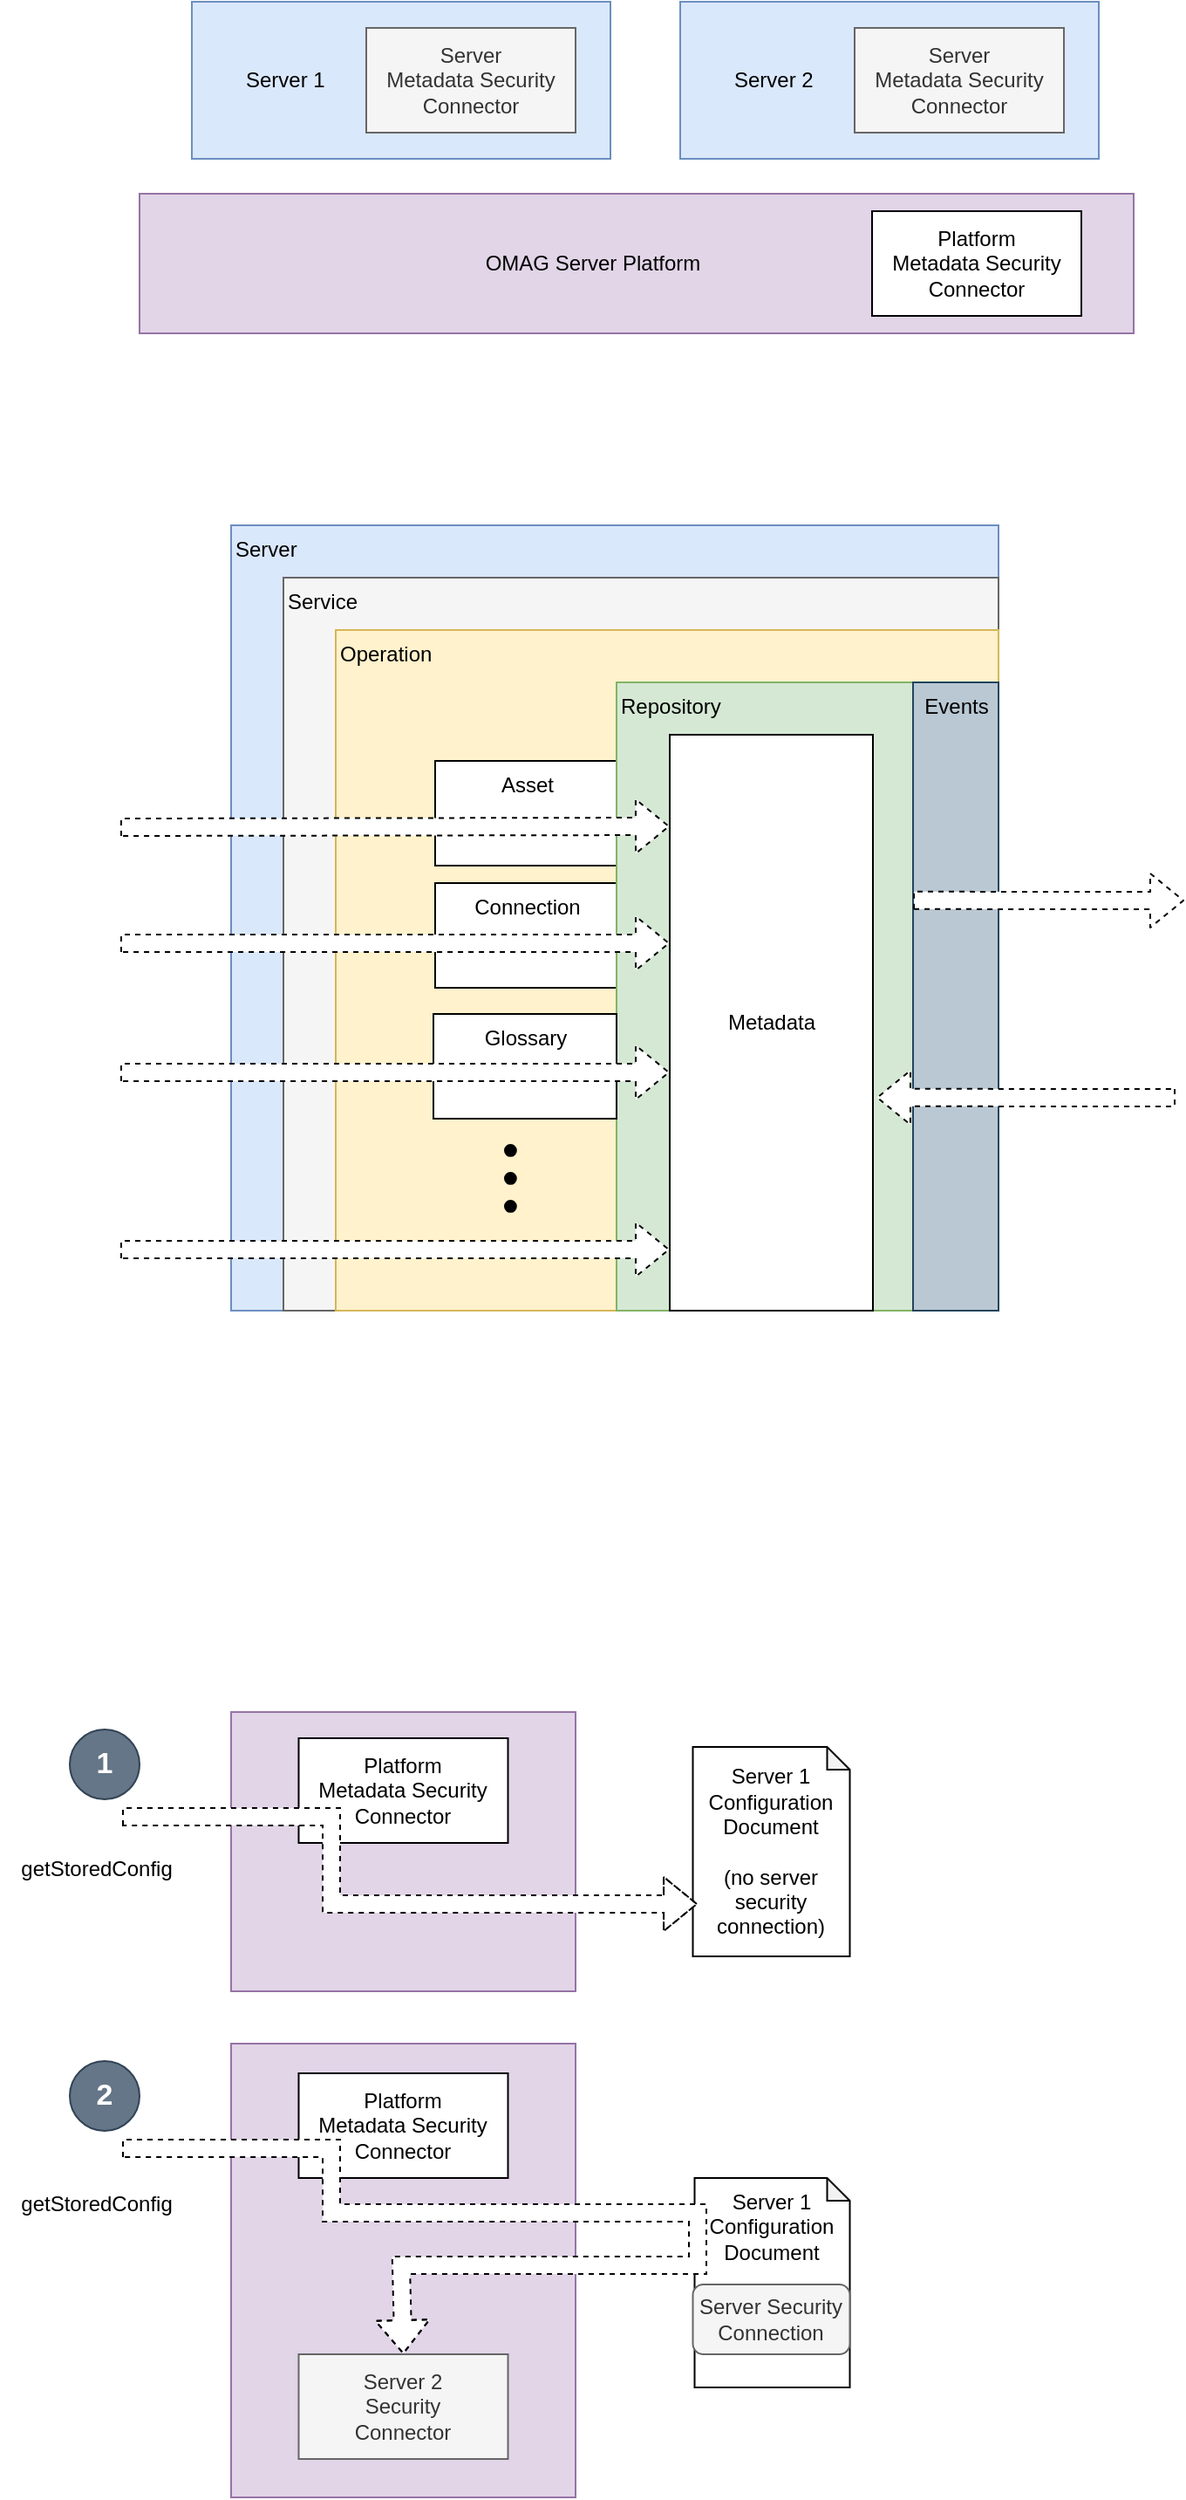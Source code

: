 <mxfile version="23.0.2" type="device" pages="5">
  <diagram id="b6e88768-5e16-40c4-7010-89c6b842f76a" name="security-overview">
    <mxGraphModel dx="1242" dy="824" grid="1" gridSize="10" guides="1" tooltips="1" connect="1" arrows="1" fold="1" page="1" pageScale="1" pageWidth="827" pageHeight="1169" background="#ffffff" math="0" shadow="0">
      <root>
        <mxCell id="0" />
        <mxCell id="1" parent="0" />
        <mxCell id="2" value="OMAG Server Platform" style="rounded=0;whiteSpace=wrap;html=1;spacingRight=50;fillColor=#e1d5e7;strokeColor=#9673a6;" parent="1" vertex="1">
          <mxGeometry x="120" y="240" width="570" height="80" as="geometry" />
        </mxCell>
        <mxCell id="3" value="Platform&lt;br&gt;Metadata Security&lt;br&gt;Connector" style="rounded=0;whiteSpace=wrap;html=1;" parent="1" vertex="1">
          <mxGeometry x="540" y="250" width="120" height="60" as="geometry" />
        </mxCell>
        <mxCell id="4" value="Server 1" style="rounded=0;whiteSpace=wrap;html=1;align=left;spacingLeft=29;fillColor=#dae8fc;strokeColor=#6c8ebf;" parent="1" vertex="1">
          <mxGeometry x="150" y="130" width="240" height="90" as="geometry" />
        </mxCell>
        <mxCell id="5" value="Server&lt;br&gt;Metadata Security&lt;br&gt;Connector" style="rounded=0;whiteSpace=wrap;html=1;align=center;fillColor=#f5f5f5;fontColor=#333333;strokeColor=#666666;" parent="1" vertex="1">
          <mxGeometry x="250" y="145" width="120" height="60" as="geometry" />
        </mxCell>
        <mxCell id="6" value="Server 2" style="rounded=0;whiteSpace=wrap;html=1;align=left;spacingLeft=29;fillColor=#dae8fc;strokeColor=#6c8ebf;" parent="1" vertex="1">
          <mxGeometry x="430" y="130" width="240" height="90" as="geometry" />
        </mxCell>
        <mxCell id="7" value="Server&lt;br&gt;Metadata Security&lt;br&gt;Connector" style="rounded=0;whiteSpace=wrap;html=1;align=center;fillColor=#f5f5f5;fontColor=#333333;strokeColor=#666666;" parent="1" vertex="1">
          <mxGeometry x="530" y="145" width="120" height="60" as="geometry" />
        </mxCell>
        <mxCell id="3LA2fDwg6QxMdRYekhpG-23" value="Server" style="rounded=0;whiteSpace=wrap;html=1;align=left;verticalAlign=top;fillColor=#dae8fc;strokeColor=#6c8ebf;" parent="1" vertex="1">
          <mxGeometry x="172.5" y="430" width="440" height="450" as="geometry" />
        </mxCell>
        <mxCell id="3LA2fDwg6QxMdRYekhpG-24" value="Service" style="rounded=0;whiteSpace=wrap;html=1;align=left;verticalAlign=top;fillColor=#f5f5f5;strokeColor=#666666;" parent="1" vertex="1">
          <mxGeometry x="202.5" y="460" width="410" height="420" as="geometry" />
        </mxCell>
        <mxCell id="3LA2fDwg6QxMdRYekhpG-25" value="Operation" style="rounded=0;whiteSpace=wrap;html=1;align=left;verticalAlign=top;fillColor=#fff2cc;strokeColor=#d6b656;" parent="1" vertex="1">
          <mxGeometry x="232.5" y="490" width="380" height="390" as="geometry" />
        </mxCell>
        <mxCell id="3LA2fDwg6QxMdRYekhpG-26" value="Asset" style="rounded=0;whiteSpace=wrap;html=1;align=center;verticalAlign=top;" parent="1" vertex="1">
          <mxGeometry x="289.5" y="565" width="105" height="60" as="geometry" />
        </mxCell>
        <mxCell id="3LA2fDwg6QxMdRYekhpG-27" value="Connection" style="rounded=0;whiteSpace=wrap;html=1;align=center;verticalAlign=top;" parent="1" vertex="1">
          <mxGeometry x="289.5" y="635" width="105" height="60" as="geometry" />
        </mxCell>
        <mxCell id="3LA2fDwg6QxMdRYekhpG-28" value="" style="group" parent="1" vertex="1" connectable="0">
          <mxGeometry x="329.5" y="785" width="8" height="40" as="geometry" />
        </mxCell>
        <mxCell id="3LA2fDwg6QxMdRYekhpG-29" value="" style="ellipse;whiteSpace=wrap;html=1;aspect=fixed;align=center;fillColor=#000000;" parent="3LA2fDwg6QxMdRYekhpG-28" vertex="1">
          <mxGeometry width="6.4" height="6.4" as="geometry" />
        </mxCell>
        <mxCell id="3LA2fDwg6QxMdRYekhpG-30" value="" style="ellipse;whiteSpace=wrap;html=1;aspect=fixed;align=center;fillColor=#000000;" parent="3LA2fDwg6QxMdRYekhpG-28" vertex="1">
          <mxGeometry y="16" width="6.4" height="6.4" as="geometry" />
        </mxCell>
        <mxCell id="3LA2fDwg6QxMdRYekhpG-31" value="" style="ellipse;whiteSpace=wrap;html=1;aspect=fixed;align=center;fillColor=#000000;" parent="3LA2fDwg6QxMdRYekhpG-28" vertex="1">
          <mxGeometry y="32" width="6.4" height="6.4" as="geometry" />
        </mxCell>
        <mxCell id="3LA2fDwg6QxMdRYekhpG-32" value="&lt;div style=&quot;text-align: left&quot;&gt;&lt;span&gt;Repository&lt;/span&gt;&lt;/div&gt;" style="rounded=0;whiteSpace=wrap;html=1;fillColor=#d5e8d4;fontColor=#000000;align=left;verticalAlign=top;strokeColor=#82b366;" parent="1" vertex="1">
          <mxGeometry x="393.5" y="520" width="219" height="360" as="geometry" />
        </mxCell>
        <mxCell id="3LA2fDwg6QxMdRYekhpG-33" value="" style="shape=flexArrow;endArrow=classic;html=1;fillColor=#ffffff;dashed=1;entryX=0;entryY=0.25;" parent="1" edge="1">
          <mxGeometry width="50" height="50" relative="1" as="geometry">
            <mxPoint x="109" y="603" as="sourcePoint" />
            <mxPoint x="424" y="602.5" as="targetPoint" />
          </mxGeometry>
        </mxCell>
        <mxCell id="3LA2fDwg6QxMdRYekhpG-34" value="" style="shape=flexArrow;endArrow=classic;html=1;fillColor=#ffffff;dashed=1;entryX=0;entryY=0.25;" parent="1" edge="1">
          <mxGeometry width="50" height="50" relative="1" as="geometry">
            <mxPoint x="109" y="669.5" as="sourcePoint" />
            <mxPoint x="424" y="669.5" as="targetPoint" />
          </mxGeometry>
        </mxCell>
        <mxCell id="3LA2fDwg6QxMdRYekhpG-35" value="" style="shape=flexArrow;endArrow=classic;html=1;fillColor=#ffffff;dashed=1;entryX=0;entryY=0.894;entryDx=0;entryDy=0;entryPerimeter=0;" parent="1" target="3LA2fDwg6QxMdRYekhpG-37" edge="1">
          <mxGeometry width="50" height="50" relative="1" as="geometry">
            <mxPoint x="109" y="845" as="sourcePoint" />
            <mxPoint x="424" y="775" as="targetPoint" />
          </mxGeometry>
        </mxCell>
        <mxCell id="3LA2fDwg6QxMdRYekhpG-36" value="Events" style="rounded=0;whiteSpace=wrap;html=1;fillColor=#bac8d3;strokeColor=#23445d;verticalAlign=top;" parent="1" vertex="1">
          <mxGeometry x="563.5" y="520" width="49" height="360" as="geometry" />
        </mxCell>
        <mxCell id="3LA2fDwg6QxMdRYekhpG-37" value="Metadata" style="rounded=0;whiteSpace=wrap;html=1;align=center;verticalAlign=middle;fillColor=#ffffff;strokeColor=#000000;" parent="1" vertex="1">
          <mxGeometry x="424" y="550" width="116.5" height="330" as="geometry" />
        </mxCell>
        <mxCell id="3LA2fDwg6QxMdRYekhpG-38" value="" style="shape=flexArrow;endArrow=classic;html=1;fillColor=#ffffff;dashed=1;exitX=0;exitY=0.347;exitDx=0;exitDy=0;exitPerimeter=0;" parent="1" source="3LA2fDwg6QxMdRYekhpG-36" edge="1">
          <mxGeometry width="50" height="50" relative="1" as="geometry">
            <mxPoint x="613.5" y="624.5" as="sourcePoint" />
            <mxPoint x="719" y="645" as="targetPoint" />
          </mxGeometry>
        </mxCell>
        <mxCell id="3LA2fDwg6QxMdRYekhpG-39" value="" style="shape=flexArrow;endArrow=classic;html=1;fillColor=#ffffff;dashed=1;entryX=1.017;entryY=0.63;entryDx=0;entryDy=0;entryPerimeter=0;" parent="1" target="3LA2fDwg6QxMdRYekhpG-37" edge="1">
          <mxGeometry width="50" height="50" relative="1" as="geometry">
            <mxPoint x="714" y="758" as="sourcePoint" />
            <mxPoint x="723.5" y="634" as="targetPoint" />
          </mxGeometry>
        </mxCell>
        <mxCell id="3LA2fDwg6QxMdRYekhpG-40" value="Glossary" style="rounded=0;whiteSpace=wrap;html=1;align=center;verticalAlign=top;" parent="1" vertex="1">
          <mxGeometry x="288.5" y="710" width="105" height="60" as="geometry" />
        </mxCell>
        <mxCell id="3LA2fDwg6QxMdRYekhpG-41" value="" style="shape=flexArrow;endArrow=classic;html=1;fillColor=#ffffff;dashed=1;entryX=0;entryY=0.25;" parent="1" edge="1">
          <mxGeometry width="50" height="50" relative="1" as="geometry">
            <mxPoint x="109" y="743.5" as="sourcePoint" />
            <mxPoint x="424" y="743.5" as="targetPoint" />
          </mxGeometry>
        </mxCell>
        <mxCell id="NR9NBT0S4PCmG3LlUAzt-15" value="" style="rounded=0;whiteSpace=wrap;html=1;fillColor=#e1d5e7;strokeColor=#9673a6;" vertex="1" parent="1">
          <mxGeometry x="172.5" y="1110" width="197.5" height="160" as="geometry" />
        </mxCell>
        <mxCell id="NR9NBT0S4PCmG3LlUAzt-8" value="Platform&lt;br&gt;Metadata Security&lt;br&gt;Connector" style="rounded=0;whiteSpace=wrap;html=1;" vertex="1" parent="1">
          <mxGeometry x="211.25" y="1125" width="120" height="60" as="geometry" />
        </mxCell>
        <mxCell id="NR9NBT0S4PCmG3LlUAzt-16" value="Server 1&lt;br&gt;Configuration&lt;br&gt;Document&lt;br&gt;&lt;br&gt;(no server security connection)" style="shape=note;whiteSpace=wrap;html=1;backgroundOutline=1;darkOpacity=0.05;size=13;verticalAlign=middle;" vertex="1" parent="1">
          <mxGeometry x="437.25" y="1130" width="90" height="120" as="geometry" />
        </mxCell>
        <mxCell id="NR9NBT0S4PCmG3LlUAzt-19" value="" style="shape=flexArrow;endArrow=classic;html=1;rounded=0;entryX=0.031;entryY=0.75;entryDx=0;entryDy=0;entryPerimeter=0;dashed=1;fillColor=default;" edge="1" parent="1" target="NR9NBT0S4PCmG3LlUAzt-16">
          <mxGeometry width="50" height="50" relative="1" as="geometry">
            <mxPoint x="110" y="1170" as="sourcePoint" />
            <mxPoint x="400" y="940" as="targetPoint" />
            <Array as="points">
              <mxPoint x="230" y="1170" />
              <mxPoint x="230" y="1220" />
            </Array>
          </mxGeometry>
        </mxCell>
        <mxCell id="NR9NBT0S4PCmG3LlUAzt-20" value="" style="rounded=0;whiteSpace=wrap;html=1;fillColor=#e1d5e7;strokeColor=#9673a6;" vertex="1" parent="1">
          <mxGeometry x="172.5" y="1300" width="197.5" height="260" as="geometry" />
        </mxCell>
        <mxCell id="NR9NBT0S4PCmG3LlUAzt-21" value="Platform&lt;br&gt;Metadata Security&lt;br&gt;Connector" style="rounded=0;whiteSpace=wrap;html=1;" vertex="1" parent="1">
          <mxGeometry x="211.25" y="1317" width="120" height="60" as="geometry" />
        </mxCell>
        <mxCell id="NR9NBT0S4PCmG3LlUAzt-23" value="Server 1&lt;br&gt;Configuration&lt;br&gt;Document" style="shape=note;whiteSpace=wrap;html=1;backgroundOutline=1;darkOpacity=0.05;size=13;verticalAlign=top;" vertex="1" parent="1">
          <mxGeometry x="438.25" y="1377" width="89" height="120" as="geometry" />
        </mxCell>
        <mxCell id="NR9NBT0S4PCmG3LlUAzt-24" value="Server Security&lt;br&gt;Connection" style="rounded=1;whiteSpace=wrap;html=1;fillColor=#f5f5f5;fontColor=#333333;strokeColor=#666666;" vertex="1" parent="1">
          <mxGeometry x="437.25" y="1438" width="90" height="40" as="geometry" />
        </mxCell>
        <mxCell id="NR9NBT0S4PCmG3LlUAzt-25" value="Server 2&lt;br&gt;Security&lt;br&gt;Connector" style="rounded=0;whiteSpace=wrap;html=1;align=center;fillColor=#f5f5f5;fontColor=#333333;strokeColor=#666666;" vertex="1" parent="1">
          <mxGeometry x="211.25" y="1478" width="120" height="60" as="geometry" />
        </mxCell>
        <mxCell id="NR9NBT0S4PCmG3LlUAzt-26" value="" style="shape=flexArrow;endArrow=classic;html=1;rounded=0;entryX=0.5;entryY=0;entryDx=0;entryDy=0;dashed=1;fillColor=default;" edge="1" parent="1" target="NR9NBT0S4PCmG3LlUAzt-25">
          <mxGeometry width="50" height="50" relative="1" as="geometry">
            <mxPoint x="110" y="1360" as="sourcePoint" />
            <mxPoint x="400" y="1077" as="targetPoint" />
            <Array as="points">
              <mxPoint x="230" y="1360" />
              <mxPoint x="230" y="1397" />
              <mxPoint x="440" y="1397" />
              <mxPoint x="440" y="1427" />
              <mxPoint x="270" y="1427" />
            </Array>
          </mxGeometry>
        </mxCell>
        <mxCell id="NR9NBT0S4PCmG3LlUAzt-29" value="1" style="ellipse;whiteSpace=wrap;html=1;aspect=fixed;fillColor=#647687;strokeColor=#314354;fontColor=#ffffff;fontStyle=1;fontSize=17;" vertex="1" parent="1">
          <mxGeometry x="80" y="1120" width="40" height="40" as="geometry" />
        </mxCell>
        <mxCell id="NR9NBT0S4PCmG3LlUAzt-30" value="2" style="ellipse;whiteSpace=wrap;html=1;aspect=fixed;fillColor=#647687;strokeColor=#314354;fontColor=#ffffff;fontStyle=1;fontSize=17;" vertex="1" parent="1">
          <mxGeometry x="80" y="1310" width="40" height="40" as="geometry" />
        </mxCell>
        <mxCell id="NR9NBT0S4PCmG3LlUAzt-31" value="getStoredConfig" style="text;html=1;align=center;verticalAlign=middle;resizable=0;points=[];autosize=1;strokeColor=none;fillColor=none;" vertex="1" parent="1">
          <mxGeometry x="40" y="1185" width="110" height="30" as="geometry" />
        </mxCell>
        <mxCell id="NR9NBT0S4PCmG3LlUAzt-32" value="getStoredConfig" style="text;html=1;align=center;verticalAlign=middle;resizable=0;points=[];autosize=1;strokeColor=none;fillColor=none;" vertex="1" parent="1">
          <mxGeometry x="40" y="1377" width="110" height="30" as="geometry" />
        </mxCell>
      </root>
    </mxGraphModel>
  </diagram>
  <diagram id="38332a67-ed22-f28c-c132-e4415e88eed0" name="governance-zones-overview">
    <mxGraphModel dx="1242" dy="824" grid="1" gridSize="10" guides="1" tooltips="1" connect="1" arrows="1" fold="1" page="1" pageScale="1" pageWidth="827" pageHeight="1169" background="#ffffff" math="0" shadow="0">
      <root>
        <mxCell id="0" />
        <mxCell id="1" parent="0" />
        <mxCell id="103" value="" style="ellipse;whiteSpace=wrap;html=1;aspect=fixed;fillColor=#ffff88;fontColor=#000000;opacity=70;align=right;strokeColor=#36393d;" parent="1" vertex="1">
          <mxGeometry x="240" y="1011" width="370" height="370" as="geometry" />
        </mxCell>
        <mxCell id="104" value="cocoCohort" style="ellipse;whiteSpace=wrap;html=1;aspect=fixed;fillColor=#FFFFFF;fontColor=#000000;opacity=70;align=center;" parent="1" vertex="1">
          <mxGeometry x="267" y="1039" width="314" height="314" as="geometry" />
        </mxCell>
        <mxCell id="2" value="Quarantine" style="rounded=1;whiteSpace=wrap;html=1;fillColor=#f5f5f5;align=center;strokeColor=#666666;verticalAlign=top;" parent="1" vertex="1">
          <mxGeometry x="80" y="120" width="190" height="110" as="geometry" />
        </mxCell>
        <mxCell id="3" value="Clinical Trials" style="rounded=1;whiteSpace=wrap;html=1;fillColor=#d5e8d4;align=center;strokeColor=#82b366;verticalAlign=top;" parent="1" vertex="1">
          <mxGeometry x="300" y="120" width="190" height="110" as="geometry" />
        </mxCell>
        <mxCell id="5" value="" style="shape=process;whiteSpace=wrap;html=1;backgroundOutline=1;fillColor=#fff2cc;align=center;strokeColor=#d6b656;" parent="1" vertex="1">
          <mxGeometry x="412" y="152.5" width="20" height="10" as="geometry" />
        </mxCell>
        <mxCell id="7" value="" style="shape=process;whiteSpace=wrap;html=1;backgroundOutline=1;fillColor=#fff2cc;align=center;strokeColor=#d6b656;" parent="1" vertex="1">
          <mxGeometry x="439" y="162.5" width="20" height="10" as="geometry" />
        </mxCell>
        <mxCell id="8" value="" style="shape=process;whiteSpace=wrap;html=1;backgroundOutline=1;fillColor=#fff2cc;align=center;strokeColor=#d6b656;" parent="1" vertex="1">
          <mxGeometry x="432" y="192.5" width="20" height="10" as="geometry" />
        </mxCell>
        <mxCell id="9" value="" style="shape=process;whiteSpace=wrap;html=1;backgroundOutline=1;fillColor=#fff2cc;align=center;strokeColor=#d6b656;" parent="1" vertex="1">
          <mxGeometry x="449" y="172.5" width="20" height="10" as="geometry" />
        </mxCell>
        <mxCell id="10" value="" style="shape=process;whiteSpace=wrap;html=1;backgroundOutline=1;fillColor=#fff2cc;align=center;strokeColor=#d6b656;" parent="1" vertex="1">
          <mxGeometry x="385" y="167.5" width="20" height="10" as="geometry" />
        </mxCell>
        <mxCell id="11" value="" style="shape=process;whiteSpace=wrap;html=1;backgroundOutline=1;fillColor=#fff2cc;align=center;strokeColor=#d6b656;" parent="1" vertex="1">
          <mxGeometry x="412" y="177.5" width="20" height="10" as="geometry" />
        </mxCell>
        <mxCell id="12" value="" style="shape=process;whiteSpace=wrap;html=1;backgroundOutline=1;fillColor=#fff2cc;align=center;strokeColor=#d6b656;" parent="1" vertex="1">
          <mxGeometry x="405" y="207.5" width="20" height="10" as="geometry" />
        </mxCell>
        <mxCell id="13" value="" style="shape=process;whiteSpace=wrap;html=1;backgroundOutline=1;fillColor=#fff2cc;align=center;strokeColor=#d6b656;" parent="1" vertex="1">
          <mxGeometry x="422" y="187.5" width="20" height="10" as="geometry" />
        </mxCell>
        <mxCell id="14" value="" style="shape=process;whiteSpace=wrap;html=1;backgroundOutline=1;fillColor=#fff2cc;align=center;strokeColor=#d6b656;" parent="1" vertex="1">
          <mxGeometry x="154" y="160" width="20" height="10" as="geometry" />
        </mxCell>
        <mxCell id="15" value="" style="shape=process;whiteSpace=wrap;html=1;backgroundOutline=1;fillColor=#fff2cc;align=center;strokeColor=#d6b656;" parent="1" vertex="1">
          <mxGeometry x="181" y="170" width="20" height="10" as="geometry" />
        </mxCell>
        <mxCell id="16" value="" style="shape=process;whiteSpace=wrap;html=1;backgroundOutline=1;fillColor=#fff2cc;align=center;strokeColor=#d6b656;" parent="1" vertex="1">
          <mxGeometry x="174" y="200" width="20" height="10" as="geometry" />
        </mxCell>
        <mxCell id="17" value="" style="shape=process;whiteSpace=wrap;html=1;backgroundOutline=1;fillColor=#fff2cc;align=center;strokeColor=#d6b656;" parent="1" vertex="1">
          <mxGeometry x="191" y="180" width="20" height="10" as="geometry" />
        </mxCell>
        <mxCell id="18" value="" style="shape=process;whiteSpace=wrap;html=1;backgroundOutline=1;fillColor=#fff2cc;align=center;strokeColor=#d6b656;" parent="1" vertex="1">
          <mxGeometry x="127" y="175" width="20" height="10" as="geometry" />
        </mxCell>
        <mxCell id="19" value="" style="shape=process;whiteSpace=wrap;html=1;backgroundOutline=1;fillColor=#fff2cc;align=center;strokeColor=#d6b656;" parent="1" vertex="1">
          <mxGeometry x="154" y="185" width="20" height="10" as="geometry" />
        </mxCell>
        <mxCell id="20" value="" style="shape=process;whiteSpace=wrap;html=1;backgroundOutline=1;fillColor=#fff2cc;align=center;strokeColor=#d6b656;" parent="1" vertex="1">
          <mxGeometry x="164" y="195" width="20" height="10" as="geometry" />
        </mxCell>
        <mxCell id="21" value="" style="shape=process;whiteSpace=wrap;html=1;backgroundOutline=1;fillColor=#fff2cc;align=center;strokeColor=#d6b656;" parent="1" vertex="1">
          <mxGeometry x="345" y="152.5" width="20" height="10" as="geometry" />
        </mxCell>
        <mxCell id="22" value="" style="shape=process;whiteSpace=wrap;html=1;backgroundOutline=1;fillColor=#fff2cc;align=center;strokeColor=#d6b656;" parent="1" vertex="1">
          <mxGeometry x="372" y="163" width="21" height="10" as="geometry" />
        </mxCell>
        <mxCell id="23" value="" style="shape=process;whiteSpace=wrap;html=1;backgroundOutline=1;fillColor=#fff2cc;align=center;strokeColor=#d6b656;" parent="1" vertex="1">
          <mxGeometry x="365" y="192.5" width="20" height="10" as="geometry" />
        </mxCell>
        <mxCell id="24" value="" style="shape=process;whiteSpace=wrap;html=1;backgroundOutline=1;fillColor=#fff2cc;align=center;strokeColor=#d6b656;" parent="1" vertex="1">
          <mxGeometry x="382" y="172.5" width="20" height="10" as="geometry" />
        </mxCell>
        <mxCell id="25" value="" style="shape=process;whiteSpace=wrap;html=1;backgroundOutline=1;fillColor=#fff2cc;align=center;strokeColor=#d6b656;" parent="1" vertex="1">
          <mxGeometry x="318" y="167.5" width="20" height="10" as="geometry" />
        </mxCell>
        <mxCell id="26" value="" style="shape=process;whiteSpace=wrap;html=1;backgroundOutline=1;fillColor=#fff2cc;align=center;strokeColor=#d6b656;" parent="1" vertex="1">
          <mxGeometry x="345" y="177.5" width="20" height="10" as="geometry" />
        </mxCell>
        <mxCell id="27" value="" style="shape=process;whiteSpace=wrap;html=1;backgroundOutline=1;fillColor=#fff2cc;align=center;strokeColor=#d6b656;" parent="1" vertex="1">
          <mxGeometry x="338" y="207.5" width="20" height="10" as="geometry" />
        </mxCell>
        <mxCell id="28" value="" style="shape=process;whiteSpace=wrap;html=1;backgroundOutline=1;fillColor=#fff2cc;align=center;strokeColor=#d6b656;" parent="1" vertex="1">
          <mxGeometry x="355" y="187.5" width="20" height="10" as="geometry" />
        </mxCell>
        <mxCell id="39" value="Only visible to the onboarding team&lt;br&gt;Read-write access&lt;br&gt;" style="text;html=1;resizable=0;points=[];autosize=1;align=left;verticalAlign=top;spacingTop=-4;" parent="1" vertex="1">
          <mxGeometry x="80" y="266" width="200" height="30" as="geometry" />
        </mxCell>
        <mxCell id="40" value="Visible to clinical trial team&lt;br&gt;All access audited&lt;br&gt;" style="text;html=1;resizable=0;points=[];autosize=1;align=left;verticalAlign=top;spacingTop=-4;" parent="1" vertex="1">
          <mxGeometry x="325" y="266" width="160" height="30" as="geometry" />
        </mxCell>
        <mxCell id="42" value="Asset" style="shape=process;whiteSpace=wrap;html=1;backgroundOutline=1;fillColor=#fff2cc;align=center;strokeColor=#d6b656;" parent="1" vertex="1">
          <mxGeometry x="444" y="717" width="178" height="100" as="geometry" />
        </mxCell>
        <mxCell id="43" value="Exists but not Visible" style="text;html=1;strokeColor=none;fillColor=none;align=right;verticalAlign=middle;whiteSpace=wrap;rounded=0;" parent="1" vertex="1">
          <mxGeometry x="170" y="732" width="64" height="20" as="geometry" />
        </mxCell>
        <mxCell id="44" value="Visible but not&lt;br&gt;&amp;nbsp; &amp;nbsp;authorized" style="text;html=1;resizable=0;points=[];autosize=1;align=right;verticalAlign=top;spacingTop=-4;" parent="1" vertex="1">
          <mxGeometry x="143" y="775" width="90" height="30" as="geometry" />
        </mxCell>
        <mxCell id="45" value="" style="shape=flexArrow;endArrow=classic;html=1;fillColor=#ffffff;dashed=1;exitX=0;exitY=0.25;entryX=1;entryY=0.5;" parent="1" source="42" target="43" edge="1">
          <mxGeometry width="50" height="50" relative="1" as="geometry">
            <mxPoint x="112" y="887" as="sourcePoint" />
            <mxPoint x="234" y="746" as="targetPoint" />
          </mxGeometry>
        </mxCell>
        <mxCell id="46" value="Not Known" style="text;html=1;resizable=0;points=[];autosize=1;align=left;verticalAlign=top;spacingTop=-4;" parent="1" vertex="1">
          <mxGeometry x="304" y="715" width="70" height="20" as="geometry" />
        </mxCell>
        <mxCell id="47" value="" style="shape=flexArrow;endArrow=classic;html=1;fillColor=#ffffff;dashed=1;entryX=1.033;entryY=0.567;exitX=0;exitY=0.75;entryPerimeter=0;" parent="1" source="42" target="44" edge="1">
          <mxGeometry width="50" height="50" relative="1" as="geometry">
            <mxPoint x="444" y="805" as="sourcePoint" />
            <mxPoint x="236" y="805" as="targetPoint" />
          </mxGeometry>
        </mxCell>
        <mxCell id="48" value="Not Authorized" style="text;html=1;resizable=0;points=[];autosize=1;align=left;verticalAlign=top;spacingTop=-4;" parent="1" vertex="1">
          <mxGeometry x="304" y="765" width="90" height="20" as="geometry" />
        </mxCell>
        <mxCell id="52" value="Does not exist" style="text;html=1;strokeColor=none;fillColor=none;align=right;verticalAlign=middle;whiteSpace=wrap;rounded=0;" parent="1" vertex="1">
          <mxGeometry x="182" y="662" width="54" height="20" as="geometry" />
        </mxCell>
        <mxCell id="53" value="" style="shape=flexArrow;endArrow=classic;html=1;fillColor=#ffffff;dashed=1;entryX=1;entryY=0.75;exitX=0;exitY=0.25;" parent="1" target="52" edge="1">
          <mxGeometry width="50" height="50" relative="1" as="geometry">
            <mxPoint x="444" y="677" as="sourcePoint" />
            <mxPoint x="162" y="772" as="targetPoint" />
          </mxGeometry>
        </mxCell>
        <mxCell id="54" value="Not Known" style="text;html=1;resizable=0;points=[];autosize=1;align=left;verticalAlign=top;spacingTop=-4;" parent="1" vertex="1">
          <mxGeometry x="304" y="650" width="70" height="20" as="geometry" />
        </mxCell>
        <mxCell id="55" value="&lt;div style=&quot;text-align: center&quot;&gt;&lt;span&gt;Data Operations Metadata Server&lt;/span&gt;&lt;/div&gt;&lt;div style=&quot;text-align: center&quot;&gt;&lt;span&gt;(cocoMDS1)&lt;/span&gt;&lt;/div&gt;&lt;div style=&quot;text-align: center&quot;&gt;&lt;/div&gt;" style="rounded=0;whiteSpace=wrap;html=1;fillColor=#f5f5f5;align=center;fontColor=#000000;verticalAlign=top;strokeColor=#666666;" parent="1" vertex="1">
          <mxGeometry x="83" y="1125" width="224" height="265" as="geometry" />
        </mxCell>
        <mxCell id="56" value="&lt;b&gt;Asset Owner&lt;br&gt;&lt;/b&gt;&lt;br&gt;defaultZones=[quarantine]&lt;br&gt;supportedZones=[quarantine,&lt;br&gt;data-lake, clinical-trials, research, trash-can]&lt;br&gt;" style="rounded=0;whiteSpace=wrap;html=1;fillColor=#FFFFFF;fontColor=#000000;align=center;" parent="1" vertex="1">
          <mxGeometry x="112" y="1175" width="170" height="115" as="geometry" />
        </mxCell>
        <mxCell id="57" value="&lt;div style=&quot;text-align: center&quot;&gt;&lt;span&gt;&amp;nbsp;Research Metadata Server&lt;/span&gt;&lt;/div&gt;&lt;div style=&quot;text-align: center&quot;&gt;&lt;span&gt;(cocoMDS2)&lt;/span&gt;&lt;/div&gt;&lt;div style=&quot;text-align: center&quot;&gt;&lt;/div&gt;" style="rounded=0;whiteSpace=wrap;html=1;fillColor=#f5f5f5;align=center;fontColor=#000000;verticalAlign=top;strokeColor=#666666;" parent="1" vertex="1">
          <mxGeometry x="528" y="1266" width="224" height="364" as="geometry" />
        </mxCell>
        <mxCell id="58" value="&lt;b&gt;Asset Consumer&lt;br&gt;&lt;/b&gt;&lt;br&gt;supportedZones=&lt;br&gt;[data-lake, research, personal-files]&lt;br&gt;" style="rounded=0;whiteSpace=wrap;html=1;fillColor=#FFFFFF;fontColor=#000000;align=center;" parent="1" vertex="1">
          <mxGeometry x="551" y="1527" width="170" height="85" as="geometry" />
        </mxCell>
        <mxCell id="59" value="&lt;div style=&quot;text-align: center&quot;&gt;&lt;span&gt;Data Lake Metadata Server&lt;/span&gt;&lt;/div&gt;&lt;div style=&quot;text-align: center&quot;&gt;&lt;span&gt;(cocoMDS3)&lt;/span&gt;&lt;/div&gt;&lt;div style=&quot;text-align: center&quot;&gt;&lt;/div&gt;" style="rounded=0;whiteSpace=wrap;html=1;fillColor=#f5f5f5;align=center;fontColor=#000000;verticalAlign=top;strokeColor=#666666;" parent="1" vertex="1">
          <mxGeometry x="482" y="890" width="224" height="217" as="geometry" />
        </mxCell>
        <mxCell id="60" value="&lt;b&gt;Asset Consumer&lt;br&gt;&lt;/b&gt;&lt;br&gt;supportedZones=[data-lake]&lt;br&gt;" style="rounded=0;whiteSpace=wrap;html=1;fillColor=#FFFFFF;fontColor=#000000;align=center;" parent="1" vertex="1">
          <mxGeometry x="512" y="1017.5" width="162" height="70" as="geometry" />
        </mxCell>
        <mxCell id="61" value="&lt;b&gt;Asset Catalog&lt;br&gt;&lt;/b&gt;&lt;br&gt;supportedZones=[data-lake]&lt;br&gt;" style="rounded=0;whiteSpace=wrap;html=1;fillColor=#FFFFFF;fontColor=#000000;align=center;" parent="1" vertex="1">
          <mxGeometry x="512" y="937.5" width="162" height="70" as="geometry" />
        </mxCell>
        <mxCell id="63" value="&lt;b&gt;Asset Consumer&lt;br&gt;&lt;/b&gt;&lt;br&gt;supportedZones=null&lt;br&gt;" style="rounded=0;whiteSpace=wrap;html=1;fillColor=#FFFFFF;fontColor=#000000;align=center;" parent="1" vertex="1">
          <mxGeometry x="112" y="1300" width="168" height="70" as="geometry" />
        </mxCell>
        <mxCell id="64" value="&lt;b&gt;Asset Catalog&lt;br&gt;&lt;/b&gt;&lt;br&gt;supportedZones=&lt;br&gt;[data-lake, research, personal-files]&lt;br&gt;" style="rounded=0;whiteSpace=wrap;html=1;fillColor=#FFFFFF;fontColor=#000000;align=center;" parent="1" vertex="1">
          <mxGeometry x="552" y="1439" width="170" height="80" as="geometry" />
        </mxCell>
        <mxCell id="65" value="Data Lake" style="rounded=1;whiteSpace=wrap;html=1;fillColor=#dae8fc;align=center;strokeColor=#6c8ebf;verticalAlign=top;" parent="1" vertex="1">
          <mxGeometry x="307" y="362.5" width="190" height="110" as="geometry" />
        </mxCell>
        <mxCell id="66" value="Personal Files" style="rounded=1;whiteSpace=wrap;html=1;fillColor=#f8cecc;align=center;strokeColor=#b85450;verticalAlign=top;" parent="1" vertex="1">
          <mxGeometry x="460" y="437.5" width="190" height="110" as="geometry" />
        </mxCell>
        <mxCell id="83" value="" style="shape=process;whiteSpace=wrap;html=1;backgroundOutline=1;fillColor=#fff2cc;align=center;strokeColor=#d6b656;" parent="1" vertex="1">
          <mxGeometry x="597" y="475" width="20" height="10" as="geometry" />
        </mxCell>
        <mxCell id="84" value="" style="shape=process;whiteSpace=wrap;html=1;backgroundOutline=1;fillColor=#fff2cc;align=center;strokeColor=#d6b656;" parent="1" vertex="1">
          <mxGeometry x="590" y="505" width="20" height="10" as="geometry" />
        </mxCell>
        <mxCell id="85" value="" style="shape=process;whiteSpace=wrap;html=1;backgroundOutline=1;fillColor=#fff2cc;align=center;strokeColor=#d6b656;" parent="1" vertex="1">
          <mxGeometry x="607" y="485" width="20" height="10" as="geometry" />
        </mxCell>
        <mxCell id="86" value="" style="shape=process;whiteSpace=wrap;html=1;backgroundOutline=1;fillColor=#fff2cc;align=center;strokeColor=#d6b656;" parent="1" vertex="1">
          <mxGeometry x="570" y="490" width="20" height="10" as="geometry" />
        </mxCell>
        <mxCell id="87" value="" style="shape=process;whiteSpace=wrap;html=1;backgroundOutline=1;fillColor=#fff2cc;align=center;strokeColor=#d6b656;" parent="1" vertex="1">
          <mxGeometry x="580" y="500" width="20" height="10" as="geometry" />
        </mxCell>
        <mxCell id="88" value="" style="shape=process;whiteSpace=wrap;html=1;backgroundOutline=1;fillColor=#fff2cc;align=center;strokeColor=#d6b656;" parent="1" vertex="1">
          <mxGeometry x="509" y="478" width="20" height="10" as="geometry" />
        </mxCell>
        <mxCell id="89" value="" style="shape=process;whiteSpace=wrap;html=1;backgroundOutline=1;fillColor=#fff2cc;align=center;strokeColor=#d6b656;" parent="1" vertex="1">
          <mxGeometry x="502" y="508" width="20" height="10" as="geometry" />
        </mxCell>
        <mxCell id="90" value="" style="shape=process;whiteSpace=wrap;html=1;backgroundOutline=1;fillColor=#fff2cc;align=center;strokeColor=#d6b656;" parent="1" vertex="1">
          <mxGeometry x="519" y="488" width="20" height="10" as="geometry" />
        </mxCell>
        <mxCell id="91" value="" style="shape=process;whiteSpace=wrap;html=1;backgroundOutline=1;fillColor=#fff2cc;align=center;strokeColor=#d6b656;" parent="1" vertex="1">
          <mxGeometry x="482" y="493" width="20" height="10" as="geometry" />
        </mxCell>
        <mxCell id="92" value="" style="shape=process;whiteSpace=wrap;html=1;backgroundOutline=1;fillColor=#fff2cc;align=center;strokeColor=#d6b656;" parent="1" vertex="1">
          <mxGeometry x="492" y="503" width="20" height="10" as="geometry" />
        </mxCell>
        <mxCell id="93" value="Visible to all&lt;br&gt;Read-only access&lt;br&gt;" style="text;html=1;resizable=0;points=[];autosize=1;align=right;verticalAlign=top;spacingTop=-4;" parent="1" vertex="1">
          <mxGeometry x="184" y="370" width="110" height="30" as="geometry" />
        </mxCell>
        <mxCell id="94" value="Only visible to owner&lt;br&gt;Read and write access&lt;br&gt;" style="text;html=1;resizable=0;points=[];autosize=1;align=left;verticalAlign=top;spacingTop=-4;" parent="1" vertex="1">
          <mxGeometry x="660" y="445" width="140" height="30" as="geometry" />
        </mxCell>
        <mxCell id="95" value="Data Lake" style="rounded=1;whiteSpace=wrap;html=1;fillColor=#dae8fc;align=center;strokeColor=#6c8ebf;verticalAlign=top;opacity=70;" parent="1" vertex="1">
          <mxGeometry x="307" y="362.5" width="190" height="110" as="geometry" />
        </mxCell>
        <mxCell id="67" value="" style="shape=process;whiteSpace=wrap;html=1;backgroundOutline=1;fillColor=#fff2cc;align=center;strokeColor=#d6b656;" parent="1" vertex="1">
          <mxGeometry x="419" y="395" width="20" height="10" as="geometry" />
        </mxCell>
        <mxCell id="68" value="" style="shape=process;whiteSpace=wrap;html=1;backgroundOutline=1;fillColor=#fff2cc;align=center;strokeColor=#d6b656;" parent="1" vertex="1">
          <mxGeometry x="446" y="405" width="20" height="10" as="geometry" />
        </mxCell>
        <mxCell id="69" value="" style="shape=process;whiteSpace=wrap;html=1;backgroundOutline=1;fillColor=#fff2cc;align=center;strokeColor=#d6b656;" parent="1" vertex="1">
          <mxGeometry x="439" y="435" width="20" height="10" as="geometry" />
        </mxCell>
        <mxCell id="70" value="" style="shape=process;whiteSpace=wrap;html=1;backgroundOutline=1;fillColor=#fff2cc;align=center;strokeColor=#d6b656;" parent="1" vertex="1">
          <mxGeometry x="456" y="415" width="20" height="10" as="geometry" />
        </mxCell>
        <mxCell id="71" value="" style="shape=process;whiteSpace=wrap;html=1;backgroundOutline=1;fillColor=#fff2cc;align=center;strokeColor=#d6b656;" parent="1" vertex="1">
          <mxGeometry x="392" y="410" width="20" height="10" as="geometry" />
        </mxCell>
        <mxCell id="72" value="" style="shape=process;whiteSpace=wrap;html=1;backgroundOutline=1;fillColor=#fff2cc;align=center;strokeColor=#d6b656;" parent="1" vertex="1">
          <mxGeometry x="419" y="420" width="20" height="10" as="geometry" />
        </mxCell>
        <mxCell id="73" value="" style="shape=process;whiteSpace=wrap;html=1;backgroundOutline=1;fillColor=#fff2cc;align=center;strokeColor=#d6b656;" parent="1" vertex="1">
          <mxGeometry x="412" y="450" width="20" height="10" as="geometry" />
        </mxCell>
        <mxCell id="74" value="" style="shape=process;whiteSpace=wrap;html=1;backgroundOutline=1;fillColor=#fff2cc;align=center;strokeColor=#d6b656;" parent="1" vertex="1">
          <mxGeometry x="429" y="430" width="20" height="10" as="geometry" />
        </mxCell>
        <mxCell id="75" value="" style="shape=process;whiteSpace=wrap;html=1;backgroundOutline=1;fillColor=#fff2cc;align=center;strokeColor=#d6b656;" parent="1" vertex="1">
          <mxGeometry x="352" y="395" width="20" height="10" as="geometry" />
        </mxCell>
        <mxCell id="76" value="" style="shape=process;whiteSpace=wrap;html=1;backgroundOutline=1;fillColor=#fff2cc;align=center;strokeColor=#d6b656;" parent="1" vertex="1">
          <mxGeometry x="379" y="405.5" width="21" height="10" as="geometry" />
        </mxCell>
        <mxCell id="77" value="" style="shape=process;whiteSpace=wrap;html=1;backgroundOutline=1;fillColor=#fff2cc;align=center;strokeColor=#d6b656;" parent="1" vertex="1">
          <mxGeometry x="372" y="435" width="20" height="10" as="geometry" />
        </mxCell>
        <mxCell id="78" value="" style="shape=process;whiteSpace=wrap;html=1;backgroundOutline=1;fillColor=#fff2cc;align=center;strokeColor=#d6b656;" parent="1" vertex="1">
          <mxGeometry x="389" y="415" width="20" height="10" as="geometry" />
        </mxCell>
        <mxCell id="79" value="" style="shape=process;whiteSpace=wrap;html=1;backgroundOutline=1;fillColor=#fff2cc;align=center;strokeColor=#d6b656;" parent="1" vertex="1">
          <mxGeometry x="325" y="410" width="20" height="10" as="geometry" />
        </mxCell>
        <mxCell id="80" value="" style="shape=process;whiteSpace=wrap;html=1;backgroundOutline=1;fillColor=#fff2cc;align=center;strokeColor=#d6b656;" parent="1" vertex="1">
          <mxGeometry x="352" y="420" width="20" height="10" as="geometry" />
        </mxCell>
        <mxCell id="81" value="" style="shape=process;whiteSpace=wrap;html=1;backgroundOutline=1;fillColor=#fff2cc;align=center;strokeColor=#d6b656;" parent="1" vertex="1">
          <mxGeometry x="345" y="450" width="20" height="10" as="geometry" />
        </mxCell>
        <mxCell id="82" value="" style="shape=process;whiteSpace=wrap;html=1;backgroundOutline=1;fillColor=#fff2cc;align=center;strokeColor=#d6b656;" parent="1" vertex="1">
          <mxGeometry x="362" y="430" width="20" height="10" as="geometry" />
        </mxCell>
        <mxCell id="96" value="" style="shape=process;whiteSpace=wrap;html=1;backgroundOutline=1;fillColor=#fff2cc;align=center;strokeColor=#d6b656;" parent="1" vertex="1">
          <mxGeometry x="465" y="445" width="20" height="10" as="geometry" />
        </mxCell>
        <mxCell id="97" value="" style="shape=process;whiteSpace=wrap;html=1;backgroundOutline=1;fillColor=#fff2cc;align=center;strokeColor=#d6b656;" parent="1" vertex="1">
          <mxGeometry x="475" y="455" width="20" height="10" as="geometry" />
        </mxCell>
        <mxCell id="101" value="" style="shape=flexArrow;endArrow=classic;html=1;fillColor=#000000;fontColor=#000000;strokeColor=#82b366;exitX=1.023;exitY=0.6;exitPerimeter=0;" parent="1" source="102" edge="1">
          <mxGeometry width="50" height="50" relative="1" as="geometry">
            <mxPoint x="330" y="530" as="sourcePoint" />
            <mxPoint x="450" y="480" as="targetPoint" />
          </mxGeometry>
        </mxCell>
        <mxCell id="102" value="What does it mean to&amp;nbsp;&lt;br&gt;be in two zones?&lt;br&gt;" style="text;html=1;resizable=0;points=[];autosize=1;align=left;verticalAlign=top;spacingTop=-4;fontColor=#000000;" parent="1" vertex="1">
          <mxGeometry x="203" y="522" width="130" height="30" as="geometry" />
        </mxCell>
        <mxCell id="105" value="&lt;b&gt;Asset Owner&lt;br&gt;&lt;/b&gt;&lt;br&gt;defaultZones=[personal-files]&lt;br&gt;supportedZones=[personal-files, data-lake, clinical-trials, research, trash-can]&lt;br&gt;" style="rounded=0;whiteSpace=wrap;html=1;fillColor=#FFFFFF;fontColor=#000000;align=center;" parent="1" vertex="1">
          <mxGeometry x="552" y="1316.5" width="170" height="115" as="geometry" />
        </mxCell>
      </root>
    </mxGraphModel>
  </diagram>
  <diagram id="dd5a3169-0ded-c696-5a0c-396262667da4" name="types-of-zones">
    <mxGraphModel dx="1242" dy="824" grid="1" gridSize="10" guides="1" tooltips="1" connect="1" arrows="1" fold="1" page="1" pageScale="1" pageWidth="827" pageHeight="1169" background="#ffffff" math="0" shadow="0">
      <root>
        <mxCell id="0" />
        <mxCell id="1" parent="0" />
        <mxCell id="2" value="New York" style="rounded=1;whiteSpace=wrap;html=1;fillColor=#f5f5f5;align=center;strokeColor=#666666;verticalAlign=top;" parent="1" vertex="1">
          <mxGeometry x="174" y="120" width="190" height="110" as="geometry" />
        </mxCell>
        <mxCell id="3" value="London" style="rounded=1;whiteSpace=wrap;html=1;fillColor=#f5f5f5;align=center;strokeColor=#666666;verticalAlign=top;" parent="1" vertex="1">
          <mxGeometry x="394" y="120" width="190" height="110" as="geometry" />
        </mxCell>
        <mxCell id="4" value="Amsterdam" style="rounded=1;whiteSpace=wrap;html=1;fillColor=#f5f5f5;align=center;strokeColor=#666666;verticalAlign=top;" parent="1" vertex="1">
          <mxGeometry x="614" y="120" width="190" height="110" as="geometry" />
        </mxCell>
        <mxCell id="5" value="" style="shape=process;whiteSpace=wrap;html=1;backgroundOutline=1;fillColor=#fff2cc;align=center;strokeColor=#d6b656;" parent="1" vertex="1">
          <mxGeometry x="506" y="152.5" width="20" height="10" as="geometry" />
        </mxCell>
        <mxCell id="6" value="" style="shape=process;whiteSpace=wrap;html=1;backgroundOutline=1;fillColor=#fff2cc;align=center;strokeColor=#d6b656;" parent="1" vertex="1">
          <mxGeometry x="533" y="162.5" width="20" height="10" as="geometry" />
        </mxCell>
        <mxCell id="7" value="" style="shape=process;whiteSpace=wrap;html=1;backgroundOutline=1;fillColor=#fff2cc;align=center;strokeColor=#d6b656;" parent="1" vertex="1">
          <mxGeometry x="526" y="192.5" width="20" height="10" as="geometry" />
        </mxCell>
        <mxCell id="8" value="" style="shape=process;whiteSpace=wrap;html=1;backgroundOutline=1;fillColor=#fff2cc;align=center;strokeColor=#d6b656;" parent="1" vertex="1">
          <mxGeometry x="543" y="172.5" width="20" height="10" as="geometry" />
        </mxCell>
        <mxCell id="9" value="" style="shape=process;whiteSpace=wrap;html=1;backgroundOutline=1;fillColor=#fff2cc;align=center;strokeColor=#d6b656;" parent="1" vertex="1">
          <mxGeometry x="479" y="167.5" width="20" height="10" as="geometry" />
        </mxCell>
        <mxCell id="10" value="" style="shape=process;whiteSpace=wrap;html=1;backgroundOutline=1;fillColor=#fff2cc;align=center;strokeColor=#d6b656;" parent="1" vertex="1">
          <mxGeometry x="506" y="177.5" width="20" height="10" as="geometry" />
        </mxCell>
        <mxCell id="11" value="" style="shape=process;whiteSpace=wrap;html=1;backgroundOutline=1;fillColor=#fff2cc;align=center;strokeColor=#d6b656;" parent="1" vertex="1">
          <mxGeometry x="499" y="207.5" width="20" height="10" as="geometry" />
        </mxCell>
        <mxCell id="12" value="" style="shape=process;whiteSpace=wrap;html=1;backgroundOutline=1;fillColor=#fff2cc;align=center;strokeColor=#d6b656;" parent="1" vertex="1">
          <mxGeometry x="516" y="187.5" width="20" height="10" as="geometry" />
        </mxCell>
        <mxCell id="13" value="" style="shape=process;whiteSpace=wrap;html=1;backgroundOutline=1;fillColor=#fff2cc;align=center;strokeColor=#d6b656;" parent="1" vertex="1">
          <mxGeometry x="248" y="160" width="20" height="10" as="geometry" />
        </mxCell>
        <mxCell id="14" value="" style="shape=process;whiteSpace=wrap;html=1;backgroundOutline=1;fillColor=#fff2cc;align=center;strokeColor=#d6b656;" parent="1" vertex="1">
          <mxGeometry x="275" y="170" width="20" height="10" as="geometry" />
        </mxCell>
        <mxCell id="15" value="" style="shape=process;whiteSpace=wrap;html=1;backgroundOutline=1;fillColor=#fff2cc;align=center;strokeColor=#d6b656;" parent="1" vertex="1">
          <mxGeometry x="268" y="200" width="20" height="10" as="geometry" />
        </mxCell>
        <mxCell id="16" value="" style="shape=process;whiteSpace=wrap;html=1;backgroundOutline=1;fillColor=#fff2cc;align=center;strokeColor=#d6b656;" parent="1" vertex="1">
          <mxGeometry x="285" y="180" width="20" height="10" as="geometry" />
        </mxCell>
        <mxCell id="17" value="" style="shape=process;whiteSpace=wrap;html=1;backgroundOutline=1;fillColor=#fff2cc;align=center;strokeColor=#d6b656;" parent="1" vertex="1">
          <mxGeometry x="221" y="175" width="20" height="10" as="geometry" />
        </mxCell>
        <mxCell id="18" value="" style="shape=process;whiteSpace=wrap;html=1;backgroundOutline=1;fillColor=#fff2cc;align=center;strokeColor=#d6b656;" parent="1" vertex="1">
          <mxGeometry x="248" y="185" width="20" height="10" as="geometry" />
        </mxCell>
        <mxCell id="19" value="" style="shape=process;whiteSpace=wrap;html=1;backgroundOutline=1;fillColor=#fff2cc;align=center;strokeColor=#d6b656;" parent="1" vertex="1">
          <mxGeometry x="258" y="195" width="20" height="10" as="geometry" />
        </mxCell>
        <mxCell id="20" value="" style="shape=process;whiteSpace=wrap;html=1;backgroundOutline=1;fillColor=#fff2cc;align=center;strokeColor=#d6b656;" parent="1" vertex="1">
          <mxGeometry x="439" y="152.5" width="20" height="10" as="geometry" />
        </mxCell>
        <mxCell id="21" value="" style="shape=process;whiteSpace=wrap;html=1;backgroundOutline=1;fillColor=#fff2cc;align=center;strokeColor=#d6b656;" parent="1" vertex="1">
          <mxGeometry x="466" y="163" width="21" height="10" as="geometry" />
        </mxCell>
        <mxCell id="22" value="" style="shape=process;whiteSpace=wrap;html=1;backgroundOutline=1;fillColor=#fff2cc;align=center;strokeColor=#d6b656;" parent="1" vertex="1">
          <mxGeometry x="459" y="192.5" width="20" height="10" as="geometry" />
        </mxCell>
        <mxCell id="23" value="" style="shape=process;whiteSpace=wrap;html=1;backgroundOutline=1;fillColor=#fff2cc;align=center;strokeColor=#d6b656;" parent="1" vertex="1">
          <mxGeometry x="476" y="172.5" width="20" height="10" as="geometry" />
        </mxCell>
        <mxCell id="24" value="" style="shape=process;whiteSpace=wrap;html=1;backgroundOutline=1;fillColor=#fff2cc;align=center;strokeColor=#d6b656;" parent="1" vertex="1">
          <mxGeometry x="412" y="167.5" width="20" height="10" as="geometry" />
        </mxCell>
        <mxCell id="25" value="" style="shape=process;whiteSpace=wrap;html=1;backgroundOutline=1;fillColor=#fff2cc;align=center;strokeColor=#d6b656;" parent="1" vertex="1">
          <mxGeometry x="439" y="177.5" width="20" height="10" as="geometry" />
        </mxCell>
        <mxCell id="26" value="" style="shape=process;whiteSpace=wrap;html=1;backgroundOutline=1;fillColor=#fff2cc;align=center;strokeColor=#d6b656;" parent="1" vertex="1">
          <mxGeometry x="432" y="207.5" width="20" height="10" as="geometry" />
        </mxCell>
        <mxCell id="27" value="" style="shape=process;whiteSpace=wrap;html=1;backgroundOutline=1;fillColor=#fff2cc;align=center;strokeColor=#d6b656;" parent="1" vertex="1">
          <mxGeometry x="449" y="187.5" width="20" height="10" as="geometry" />
        </mxCell>
        <mxCell id="28" value="" style="shape=process;whiteSpace=wrap;html=1;backgroundOutline=1;fillColor=#fff2cc;align=center;strokeColor=#d6b656;" parent="1" vertex="1">
          <mxGeometry x="751" y="157.5" width="20" height="10" as="geometry" />
        </mxCell>
        <mxCell id="29" value="" style="shape=process;whiteSpace=wrap;html=1;backgroundOutline=1;fillColor=#fff2cc;align=center;strokeColor=#d6b656;" parent="1" vertex="1">
          <mxGeometry x="744" y="187.5" width="20" height="10" as="geometry" />
        </mxCell>
        <mxCell id="30" value="" style="shape=process;whiteSpace=wrap;html=1;backgroundOutline=1;fillColor=#fff2cc;align=center;strokeColor=#d6b656;" parent="1" vertex="1">
          <mxGeometry x="761" y="167.5" width="20" height="10" as="geometry" />
        </mxCell>
        <mxCell id="31" value="" style="shape=process;whiteSpace=wrap;html=1;backgroundOutline=1;fillColor=#fff2cc;align=center;strokeColor=#d6b656;" parent="1" vertex="1">
          <mxGeometry x="724" y="172.5" width="20" height="10" as="geometry" />
        </mxCell>
        <mxCell id="32" value="" style="shape=process;whiteSpace=wrap;html=1;backgroundOutline=1;fillColor=#fff2cc;align=center;strokeColor=#d6b656;" parent="1" vertex="1">
          <mxGeometry x="734" y="182.5" width="20" height="10" as="geometry" />
        </mxCell>
        <mxCell id="33" value="" style="shape=process;whiteSpace=wrap;html=1;backgroundOutline=1;fillColor=#fff2cc;align=center;strokeColor=#d6b656;" parent="1" vertex="1">
          <mxGeometry x="663" y="160.5" width="20" height="10" as="geometry" />
        </mxCell>
        <mxCell id="34" value="" style="shape=process;whiteSpace=wrap;html=1;backgroundOutline=1;fillColor=#fff2cc;align=center;strokeColor=#d6b656;" parent="1" vertex="1">
          <mxGeometry x="656" y="190.5" width="20" height="10" as="geometry" />
        </mxCell>
        <mxCell id="35" value="" style="shape=process;whiteSpace=wrap;html=1;backgroundOutline=1;fillColor=#fff2cc;align=center;strokeColor=#d6b656;" parent="1" vertex="1">
          <mxGeometry x="673" y="170.5" width="20" height="10" as="geometry" />
        </mxCell>
        <mxCell id="36" value="" style="shape=process;whiteSpace=wrap;html=1;backgroundOutline=1;fillColor=#fff2cc;align=center;strokeColor=#d6b656;" parent="1" vertex="1">
          <mxGeometry x="636" y="175.5" width="20" height="10" as="geometry" />
        </mxCell>
        <mxCell id="37" value="" style="shape=process;whiteSpace=wrap;html=1;backgroundOutline=1;fillColor=#fff2cc;align=center;strokeColor=#d6b656;" parent="1" vertex="1">
          <mxGeometry x="646" y="185.5" width="20" height="10" as="geometry" />
        </mxCell>
        <mxCell id="38" value="Personal Files" style="rounded=1;whiteSpace=wrap;html=1;fillColor=#dae8fc;align=center;strokeColor=#6c8ebf;verticalAlign=top;" parent="1" vertex="1">
          <mxGeometry x="174" y="270" width="190" height="110" as="geometry" />
        </mxCell>
        <mxCell id="39" value="Data Lake" style="rounded=1;whiteSpace=wrap;html=1;fillColor=#dae8fc;align=center;strokeColor=#6c8ebf;verticalAlign=top;" parent="1" vertex="1">
          <mxGeometry x="394" y="270" width="190" height="110" as="geometry" />
        </mxCell>
        <mxCell id="40" value="Operational" style="rounded=1;whiteSpace=wrap;html=1;fillColor=#dae8fc;align=center;strokeColor=#6c8ebf;verticalAlign=top;" parent="1" vertex="1">
          <mxGeometry x="614" y="270" width="190" height="110" as="geometry" />
        </mxCell>
        <mxCell id="41" value="" style="shape=process;whiteSpace=wrap;html=1;backgroundOutline=1;fillColor=#fff2cc;align=center;strokeColor=#d6b656;" parent="1" vertex="1">
          <mxGeometry x="506" y="302.5" width="20" height="10" as="geometry" />
        </mxCell>
        <mxCell id="42" value="" style="shape=process;whiteSpace=wrap;html=1;backgroundOutline=1;fillColor=#fff2cc;align=center;strokeColor=#d6b656;" parent="1" vertex="1">
          <mxGeometry x="533" y="312.5" width="20" height="10" as="geometry" />
        </mxCell>
        <mxCell id="43" value="" style="shape=process;whiteSpace=wrap;html=1;backgroundOutline=1;fillColor=#fff2cc;align=center;strokeColor=#d6b656;" parent="1" vertex="1">
          <mxGeometry x="526" y="342.5" width="20" height="10" as="geometry" />
        </mxCell>
        <mxCell id="44" value="" style="shape=process;whiteSpace=wrap;html=1;backgroundOutline=1;fillColor=#fff2cc;align=center;strokeColor=#d6b656;" parent="1" vertex="1">
          <mxGeometry x="543" y="322.5" width="20" height="10" as="geometry" />
        </mxCell>
        <mxCell id="45" value="" style="shape=process;whiteSpace=wrap;html=1;backgroundOutline=1;fillColor=#fff2cc;align=center;strokeColor=#d6b656;" parent="1" vertex="1">
          <mxGeometry x="479" y="317.5" width="20" height="10" as="geometry" />
        </mxCell>
        <mxCell id="46" value="" style="shape=process;whiteSpace=wrap;html=1;backgroundOutline=1;fillColor=#fff2cc;align=center;strokeColor=#d6b656;" parent="1" vertex="1">
          <mxGeometry x="506" y="327.5" width="20" height="10" as="geometry" />
        </mxCell>
        <mxCell id="47" value="" style="shape=process;whiteSpace=wrap;html=1;backgroundOutline=1;fillColor=#fff2cc;align=center;strokeColor=#d6b656;" parent="1" vertex="1">
          <mxGeometry x="499" y="357.5" width="20" height="10" as="geometry" />
        </mxCell>
        <mxCell id="48" value="" style="shape=process;whiteSpace=wrap;html=1;backgroundOutline=1;fillColor=#fff2cc;align=center;strokeColor=#d6b656;" parent="1" vertex="1">
          <mxGeometry x="516" y="337.5" width="20" height="10" as="geometry" />
        </mxCell>
        <mxCell id="49" value="" style="shape=process;whiteSpace=wrap;html=1;backgroundOutline=1;fillColor=#fff2cc;align=center;strokeColor=#d6b656;" parent="1" vertex="1">
          <mxGeometry x="248" y="310" width="20" height="10" as="geometry" />
        </mxCell>
        <mxCell id="50" value="" style="shape=process;whiteSpace=wrap;html=1;backgroundOutline=1;fillColor=#fff2cc;align=center;strokeColor=#d6b656;" parent="1" vertex="1">
          <mxGeometry x="275" y="320" width="20" height="10" as="geometry" />
        </mxCell>
        <mxCell id="51" value="" style="shape=process;whiteSpace=wrap;html=1;backgroundOutline=1;fillColor=#fff2cc;align=center;strokeColor=#d6b656;size=0;" parent="1" vertex="1">
          <mxGeometry x="218" y="350" width="20" height="10" as="geometry" />
        </mxCell>
        <mxCell id="52" value="" style="shape=process;whiteSpace=wrap;html=1;backgroundOutline=1;fillColor=#fff2cc;align=center;strokeColor=#d6b656;" parent="1" vertex="1">
          <mxGeometry x="285" y="330" width="20" height="10" as="geometry" />
        </mxCell>
        <mxCell id="53" value="" style="shape=process;whiteSpace=wrap;html=1;backgroundOutline=1;fillColor=#fff2cc;align=center;strokeColor=#d6b656;" parent="1" vertex="1">
          <mxGeometry x="221" y="325" width="20" height="10" as="geometry" />
        </mxCell>
        <mxCell id="54" value="" style="shape=process;whiteSpace=wrap;html=1;backgroundOutline=1;fillColor=#fff2cc;align=center;strokeColor=#d6b656;" parent="1" vertex="1">
          <mxGeometry x="248" y="335" width="20" height="10" as="geometry" />
        </mxCell>
        <mxCell id="55" value="" style="shape=process;whiteSpace=wrap;html=1;backgroundOutline=1;fillColor=#fff2cc;align=center;strokeColor=#d6b656;" parent="1" vertex="1">
          <mxGeometry x="258" y="345" width="20" height="10" as="geometry" />
        </mxCell>
        <mxCell id="56" value="" style="shape=process;whiteSpace=wrap;html=1;backgroundOutline=1;fillColor=#fff2cc;align=center;strokeColor=#d6b656;" parent="1" vertex="1">
          <mxGeometry x="439" y="302.5" width="20" height="10" as="geometry" />
        </mxCell>
        <mxCell id="57" value="" style="shape=process;whiteSpace=wrap;html=1;backgroundOutline=1;fillColor=#fff2cc;align=center;strokeColor=#d6b656;" parent="1" vertex="1">
          <mxGeometry x="466" y="313" width="21" height="10" as="geometry" />
        </mxCell>
        <mxCell id="58" value="" style="shape=process;whiteSpace=wrap;html=1;backgroundOutline=1;fillColor=#fff2cc;align=center;strokeColor=#d6b656;" parent="1" vertex="1">
          <mxGeometry x="459" y="342.5" width="20" height="10" as="geometry" />
        </mxCell>
        <mxCell id="59" value="" style="shape=process;whiteSpace=wrap;html=1;backgroundOutline=1;fillColor=#fff2cc;align=center;strokeColor=#d6b656;" parent="1" vertex="1">
          <mxGeometry x="476" y="322.5" width="20" height="10" as="geometry" />
        </mxCell>
        <mxCell id="60" value="" style="shape=process;whiteSpace=wrap;html=1;backgroundOutline=1;fillColor=#fff2cc;align=center;strokeColor=#d6b656;" parent="1" vertex="1">
          <mxGeometry x="412" y="317.5" width="20" height="10" as="geometry" />
        </mxCell>
        <mxCell id="61" value="" style="shape=process;whiteSpace=wrap;html=1;backgroundOutline=1;fillColor=#fff2cc;align=center;strokeColor=#d6b656;" parent="1" vertex="1">
          <mxGeometry x="439" y="327.5" width="20" height="10" as="geometry" />
        </mxCell>
        <mxCell id="62" value="" style="shape=process;whiteSpace=wrap;html=1;backgroundOutline=1;fillColor=#fff2cc;align=center;strokeColor=#d6b656;" parent="1" vertex="1">
          <mxGeometry x="432" y="357.5" width="20" height="10" as="geometry" />
        </mxCell>
        <mxCell id="63" value="" style="shape=process;whiteSpace=wrap;html=1;backgroundOutline=1;fillColor=#fff2cc;align=center;strokeColor=#d6b656;" parent="1" vertex="1">
          <mxGeometry x="449" y="337.5" width="20" height="10" as="geometry" />
        </mxCell>
        <mxCell id="64" value="" style="shape=process;whiteSpace=wrap;html=1;backgroundOutline=1;fillColor=#fff2cc;align=center;strokeColor=#d6b656;" parent="1" vertex="1">
          <mxGeometry x="751" y="307.5" width="20" height="10" as="geometry" />
        </mxCell>
        <mxCell id="65" value="" style="shape=process;whiteSpace=wrap;html=1;backgroundOutline=1;fillColor=#fff2cc;align=center;strokeColor=#d6b656;" parent="1" vertex="1">
          <mxGeometry x="744" y="337.5" width="20" height="10" as="geometry" />
        </mxCell>
        <mxCell id="66" value="" style="shape=process;whiteSpace=wrap;html=1;backgroundOutline=1;fillColor=#fff2cc;align=center;strokeColor=#d6b656;" parent="1" vertex="1">
          <mxGeometry x="761" y="317.5" width="20" height="10" as="geometry" />
        </mxCell>
        <mxCell id="67" value="" style="shape=process;whiteSpace=wrap;html=1;backgroundOutline=1;fillColor=#fff2cc;align=center;strokeColor=#d6b656;" parent="1" vertex="1">
          <mxGeometry x="724" y="322.5" width="20" height="10" as="geometry" />
        </mxCell>
        <mxCell id="68" value="" style="shape=process;whiteSpace=wrap;html=1;backgroundOutline=1;fillColor=#fff2cc;align=center;strokeColor=#d6b656;" parent="1" vertex="1">
          <mxGeometry x="734" y="332.5" width="20" height="10" as="geometry" />
        </mxCell>
        <mxCell id="69" value="" style="shape=process;whiteSpace=wrap;html=1;backgroundOutline=1;fillColor=#fff2cc;align=center;strokeColor=#d6b656;" parent="1" vertex="1">
          <mxGeometry x="663" y="310.5" width="20" height="10" as="geometry" />
        </mxCell>
        <mxCell id="70" value="" style="shape=process;whiteSpace=wrap;html=1;backgroundOutline=1;fillColor=#fff2cc;align=center;strokeColor=#d6b656;" parent="1" vertex="1">
          <mxGeometry x="656" y="340.5" width="20" height="10" as="geometry" />
        </mxCell>
        <mxCell id="71" value="" style="shape=process;whiteSpace=wrap;html=1;backgroundOutline=1;fillColor=#fff2cc;align=center;strokeColor=#d6b656;" parent="1" vertex="1">
          <mxGeometry x="673" y="320.5" width="20" height="10" as="geometry" />
        </mxCell>
        <mxCell id="72" value="" style="shape=process;whiteSpace=wrap;html=1;backgroundOutline=1;fillColor=#fff2cc;align=center;strokeColor=#d6b656;" parent="1" vertex="1">
          <mxGeometry x="636" y="325.5" width="20" height="10" as="geometry" />
        </mxCell>
        <mxCell id="73" value="" style="shape=process;whiteSpace=wrap;html=1;backgroundOutline=1;fillColor=#fff2cc;align=center;strokeColor=#d6b656;" parent="1" vertex="1">
          <mxGeometry x="646" y="354.5" width="20" height="10" as="geometry" />
        </mxCell>
        <mxCell id="74" value="" style="shape=process;whiteSpace=wrap;html=1;backgroundOutline=1;fillColor=#fff2cc;align=center;strokeColor=#d6b656;" parent="1" vertex="1">
          <mxGeometry x="536" y="352.5" width="20" height="10" as="geometry" />
        </mxCell>
        <mxCell id="75" value="" style="shape=process;whiteSpace=wrap;html=1;backgroundOutline=1;fillColor=#fff2cc;align=center;strokeColor=#d6b656;" parent="1" vertex="1">
          <mxGeometry x="509" y="367.5" width="20" height="10" as="geometry" />
        </mxCell>
        <mxCell id="76" value="" style="shape=process;whiteSpace=wrap;html=1;backgroundOutline=1;fillColor=#fff2cc;align=center;strokeColor=#d6b656;" parent="1" vertex="1">
          <mxGeometry x="526" y="347.5" width="20" height="10" as="geometry" />
        </mxCell>
        <mxCell id="77" value="" style="shape=process;whiteSpace=wrap;html=1;backgroundOutline=1;fillColor=#fff2cc;align=center;strokeColor=#d6b656;" parent="1" vertex="1">
          <mxGeometry x="469" y="352.5" width="20" height="10" as="geometry" />
        </mxCell>
        <mxCell id="78" value="" style="shape=process;whiteSpace=wrap;html=1;backgroundOutline=1;fillColor=#fff2cc;align=center;strokeColor=#d6b656;" parent="1" vertex="1">
          <mxGeometry x="328.5" y="347.5" width="20" height="10" as="geometry" />
        </mxCell>
        <mxCell id="79" value="" style="shape=process;whiteSpace=wrap;html=1;backgroundOutline=1;fillColor=#fff2cc;align=center;strokeColor=#d6b656;" parent="1" vertex="1">
          <mxGeometry x="301.5" y="362.5" width="20" height="10" as="geometry" />
        </mxCell>
        <mxCell id="80" value="" style="shape=process;whiteSpace=wrap;html=1;backgroundOutline=1;fillColor=#fff2cc;align=center;strokeColor=#d6b656;" parent="1" vertex="1">
          <mxGeometry x="318.5" y="342.5" width="20" height="10" as="geometry" />
        </mxCell>
        <mxCell id="81" value="" style="shape=process;whiteSpace=wrap;html=1;backgroundOutline=1;fillColor=#fff2cc;align=center;strokeColor=#d6b656;" parent="1" vertex="1">
          <mxGeometry x="311.5" y="313.5" width="20" height="10" as="geometry" />
        </mxCell>
        <mxCell id="86" value="" style="shape=process;whiteSpace=wrap;html=1;backgroundOutline=1;fillColor=#fff2cc;align=center;strokeColor=#d6b656;" parent="1" vertex="1">
          <mxGeometry x="761" y="317.5" width="20" height="10" as="geometry" />
        </mxCell>
        <mxCell id="87" value="" style="shape=process;whiteSpace=wrap;html=1;backgroundOutline=1;fillColor=#fff2cc;align=center;strokeColor=#d6b656;" parent="1" vertex="1">
          <mxGeometry x="754" y="347.5" width="20" height="10" as="geometry" />
        </mxCell>
        <mxCell id="88" value="" style="shape=process;whiteSpace=wrap;html=1;backgroundOutline=1;fillColor=#fff2cc;align=center;strokeColor=#d6b656;" parent="1" vertex="1">
          <mxGeometry x="771" y="327.5" width="20" height="10" as="geometry" />
        </mxCell>
        <mxCell id="89" value="" style="shape=process;whiteSpace=wrap;html=1;backgroundOutline=1;fillColor=#fff2cc;align=center;strokeColor=#d6b656;" parent="1" vertex="1">
          <mxGeometry x="734" y="332.5" width="20" height="10" as="geometry" />
        </mxCell>
        <mxCell id="90" value="" style="shape=process;whiteSpace=wrap;html=1;backgroundOutline=1;fillColor=#fff2cc;align=center;strokeColor=#d6b656;" parent="1" vertex="1">
          <mxGeometry x="704" y="342.5" width="20" height="10" as="geometry" />
        </mxCell>
        <mxCell id="91" value="Finance" style="rounded=1;whiteSpace=wrap;html=1;fillColor=#f8cecc;align=center;strokeColor=#b85450;verticalAlign=top;" parent="1" vertex="1">
          <mxGeometry x="174" y="420" width="190" height="110" as="geometry" />
        </mxCell>
        <mxCell id="92" value="Research" style="rounded=1;whiteSpace=wrap;html=1;fillColor=#f8cecc;align=center;strokeColor=#b85450;verticalAlign=top;" parent="1" vertex="1">
          <mxGeometry x="394" y="420" width="190" height="110" as="geometry" />
        </mxCell>
        <mxCell id="93" value="Manufacturing" style="rounded=1;whiteSpace=wrap;html=1;fillColor=#f8cecc;align=center;strokeColor=#b85450;verticalAlign=top;" parent="1" vertex="1">
          <mxGeometry x="614" y="420" width="190" height="110" as="geometry" />
        </mxCell>
        <mxCell id="94" value="" style="shape=process;whiteSpace=wrap;html=1;backgroundOutline=1;fillColor=#fff2cc;align=center;strokeColor=#d6b656;" parent="1" vertex="1">
          <mxGeometry x="506" y="452.5" width="20" height="10" as="geometry" />
        </mxCell>
        <mxCell id="95" value="" style="shape=process;whiteSpace=wrap;html=1;backgroundOutline=1;fillColor=#fff2cc;align=center;strokeColor=#d6b656;" parent="1" vertex="1">
          <mxGeometry x="533" y="462.5" width="20" height="10" as="geometry" />
        </mxCell>
        <mxCell id="96" value="" style="shape=process;whiteSpace=wrap;html=1;backgroundOutline=1;fillColor=#fff2cc;align=center;strokeColor=#d6b656;" parent="1" vertex="1">
          <mxGeometry x="526" y="492.5" width="20" height="10" as="geometry" />
        </mxCell>
        <mxCell id="97" value="" style="shape=process;whiteSpace=wrap;html=1;backgroundOutline=1;fillColor=#fff2cc;align=center;strokeColor=#d6b656;" parent="1" vertex="1">
          <mxGeometry x="543" y="472.5" width="20" height="10" as="geometry" />
        </mxCell>
        <mxCell id="98" value="" style="shape=process;whiteSpace=wrap;html=1;backgroundOutline=1;fillColor=#fff2cc;align=center;strokeColor=#d6b656;" parent="1" vertex="1">
          <mxGeometry x="479" y="467.5" width="20" height="10" as="geometry" />
        </mxCell>
        <mxCell id="99" value="" style="shape=process;whiteSpace=wrap;html=1;backgroundOutline=1;fillColor=#fff2cc;align=center;strokeColor=#d6b656;" parent="1" vertex="1">
          <mxGeometry x="506" y="477.5" width="20" height="10" as="geometry" />
        </mxCell>
        <mxCell id="100" value="" style="shape=process;whiteSpace=wrap;html=1;backgroundOutline=1;fillColor=#fff2cc;align=center;strokeColor=#d6b656;" parent="1" vertex="1">
          <mxGeometry x="499" y="507.5" width="20" height="10" as="geometry" />
        </mxCell>
        <mxCell id="101" value="" style="shape=process;whiteSpace=wrap;html=1;backgroundOutline=1;fillColor=#fff2cc;align=center;strokeColor=#d6b656;" parent="1" vertex="1">
          <mxGeometry x="516" y="487.5" width="20" height="10" as="geometry" />
        </mxCell>
        <mxCell id="102" value="" style="shape=process;whiteSpace=wrap;html=1;backgroundOutline=1;fillColor=#fff2cc;align=center;strokeColor=#d6b656;" parent="1" vertex="1">
          <mxGeometry x="248" y="460" width="20" height="10" as="geometry" />
        </mxCell>
        <mxCell id="103" value="" style="shape=process;whiteSpace=wrap;html=1;backgroundOutline=1;fillColor=#fff2cc;align=center;strokeColor=#d6b656;" parent="1" vertex="1">
          <mxGeometry x="275" y="470" width="20" height="10" as="geometry" />
        </mxCell>
        <mxCell id="105" value="" style="shape=process;whiteSpace=wrap;html=1;backgroundOutline=1;fillColor=#fff2cc;align=center;strokeColor=#d6b656;" parent="1" vertex="1">
          <mxGeometry x="285" y="480" width="20" height="10" as="geometry" />
        </mxCell>
        <mxCell id="106" value="" style="shape=process;whiteSpace=wrap;html=1;backgroundOutline=1;fillColor=#fff2cc;align=center;strokeColor=#d6b656;" parent="1" vertex="1">
          <mxGeometry x="221" y="475" width="20" height="10" as="geometry" />
        </mxCell>
        <mxCell id="107" value="" style="shape=process;whiteSpace=wrap;html=1;backgroundOutline=1;fillColor=#fff2cc;align=center;strokeColor=#d6b656;" parent="1" vertex="1">
          <mxGeometry x="248" y="485" width="20" height="10" as="geometry" />
        </mxCell>
        <mxCell id="108" value="" style="shape=process;whiteSpace=wrap;html=1;backgroundOutline=1;fillColor=#fff2cc;align=center;strokeColor=#d6b656;" parent="1" vertex="1">
          <mxGeometry x="258" y="495" width="20" height="10" as="geometry" />
        </mxCell>
        <mxCell id="109" value="" style="shape=process;whiteSpace=wrap;html=1;backgroundOutline=1;fillColor=#fff2cc;align=center;strokeColor=#d6b656;" parent="1" vertex="1">
          <mxGeometry x="439" y="452.5" width="20" height="10" as="geometry" />
        </mxCell>
        <mxCell id="110" value="" style="shape=process;whiteSpace=wrap;html=1;backgroundOutline=1;fillColor=#fff2cc;align=center;strokeColor=#d6b656;" parent="1" vertex="1">
          <mxGeometry x="466" y="463" width="21" height="10" as="geometry" />
        </mxCell>
        <mxCell id="111" value="" style="shape=process;whiteSpace=wrap;html=1;backgroundOutline=1;fillColor=#fff2cc;align=center;strokeColor=#d6b656;" parent="1" vertex="1">
          <mxGeometry x="459" y="492.5" width="20" height="10" as="geometry" />
        </mxCell>
        <mxCell id="113" value="" style="shape=process;whiteSpace=wrap;html=1;backgroundOutline=1;fillColor=#fff2cc;align=center;strokeColor=#d6b656;" parent="1" vertex="1">
          <mxGeometry x="412" y="467.5" width="20" height="10" as="geometry" />
        </mxCell>
        <mxCell id="114" value="" style="shape=process;whiteSpace=wrap;html=1;backgroundOutline=1;fillColor=#fff2cc;align=center;strokeColor=#d6b656;" parent="1" vertex="1">
          <mxGeometry x="439" y="477.5" width="20" height="10" as="geometry" />
        </mxCell>
        <mxCell id="115" value="" style="shape=process;whiteSpace=wrap;html=1;backgroundOutline=1;fillColor=#fff2cc;align=center;strokeColor=#d6b656;" parent="1" vertex="1">
          <mxGeometry x="432" y="507.5" width="20" height="10" as="geometry" />
        </mxCell>
        <mxCell id="116" value="" style="shape=process;whiteSpace=wrap;html=1;backgroundOutline=1;fillColor=#fff2cc;align=center;strokeColor=#d6b656;" parent="1" vertex="1">
          <mxGeometry x="449" y="487.5" width="20" height="10" as="geometry" />
        </mxCell>
        <mxCell id="117" value="" style="shape=process;whiteSpace=wrap;html=1;backgroundOutline=1;fillColor=#fff2cc;align=center;strokeColor=#d6b656;" parent="1" vertex="1">
          <mxGeometry x="751" y="457.5" width="20" height="10" as="geometry" />
        </mxCell>
        <mxCell id="118" value="" style="shape=process;whiteSpace=wrap;html=1;backgroundOutline=1;fillColor=#fff2cc;align=center;strokeColor=#d6b656;" parent="1" vertex="1">
          <mxGeometry x="744" y="487.5" width="20" height="10" as="geometry" />
        </mxCell>
        <mxCell id="119" value="" style="shape=process;whiteSpace=wrap;html=1;backgroundOutline=1;fillColor=#fff2cc;align=center;strokeColor=#d6b656;" parent="1" vertex="1">
          <mxGeometry x="761" y="467.5" width="20" height="10" as="geometry" />
        </mxCell>
        <mxCell id="120" value="" style="shape=process;whiteSpace=wrap;html=1;backgroundOutline=1;fillColor=#fff2cc;align=center;strokeColor=#d6b656;" parent="1" vertex="1">
          <mxGeometry x="724" y="472.5" width="20" height="10" as="geometry" />
        </mxCell>
        <mxCell id="121" value="" style="shape=process;whiteSpace=wrap;html=1;backgroundOutline=1;fillColor=#fff2cc;align=center;strokeColor=#d6b656;" parent="1" vertex="1">
          <mxGeometry x="734" y="482.5" width="20" height="10" as="geometry" />
        </mxCell>
        <mxCell id="122" value="" style="shape=process;whiteSpace=wrap;html=1;backgroundOutline=1;fillColor=#fff2cc;align=center;strokeColor=#d6b656;" parent="1" vertex="1">
          <mxGeometry x="663" y="460.5" width="20" height="10" as="geometry" />
        </mxCell>
        <mxCell id="123" value="" style="shape=process;whiteSpace=wrap;html=1;backgroundOutline=1;fillColor=#fff2cc;align=center;strokeColor=#d6b656;" parent="1" vertex="1">
          <mxGeometry x="656" y="490.5" width="20" height="10" as="geometry" />
        </mxCell>
        <mxCell id="124" value="" style="shape=process;whiteSpace=wrap;html=1;backgroundOutline=1;fillColor=#fff2cc;align=center;strokeColor=#d6b656;" parent="1" vertex="1">
          <mxGeometry x="673" y="470.5" width="20" height="10" as="geometry" />
        </mxCell>
        <mxCell id="125" value="" style="shape=process;whiteSpace=wrap;html=1;backgroundOutline=1;fillColor=#fff2cc;align=center;strokeColor=#d6b656;" parent="1" vertex="1">
          <mxGeometry x="636" y="475.5" width="20" height="10" as="geometry" />
        </mxCell>
        <mxCell id="126" value="" style="shape=process;whiteSpace=wrap;html=1;backgroundOutline=1;fillColor=#fff2cc;align=center;strokeColor=#d6b656;" parent="1" vertex="1">
          <mxGeometry x="646" y="504.5" width="20" height="10" as="geometry" />
        </mxCell>
        <mxCell id="127" value="" style="shape=process;whiteSpace=wrap;html=1;backgroundOutline=1;fillColor=#fff2cc;align=center;strokeColor=#d6b656;" parent="1" vertex="1">
          <mxGeometry x="536" y="502.5" width="20" height="10" as="geometry" />
        </mxCell>
        <mxCell id="129" value="" style="shape=process;whiteSpace=wrap;html=1;backgroundOutline=1;fillColor=#fff2cc;align=center;strokeColor=#d6b656;" parent="1" vertex="1">
          <mxGeometry x="526" y="497.5" width="20" height="10" as="geometry" />
        </mxCell>
        <mxCell id="130" value="" style="shape=process;whiteSpace=wrap;html=1;backgroundOutline=1;fillColor=#fff2cc;align=center;strokeColor=#d6b656;" parent="1" vertex="1">
          <mxGeometry x="469" y="502.5" width="20" height="10" as="geometry" />
        </mxCell>
        <mxCell id="131" value="" style="shape=process;whiteSpace=wrap;html=1;backgroundOutline=1;fillColor=#fff2cc;align=center;strokeColor=#d6b656;" parent="1" vertex="1">
          <mxGeometry x="328.5" y="497.5" width="20" height="10" as="geometry" />
        </mxCell>
        <mxCell id="132" value="" style="shape=process;whiteSpace=wrap;html=1;backgroundOutline=1;fillColor=#fff2cc;align=center;strokeColor=#d6b656;" parent="1" vertex="1">
          <mxGeometry x="301.5" y="512.5" width="20" height="10" as="geometry" />
        </mxCell>
        <mxCell id="133" value="" style="shape=process;whiteSpace=wrap;html=1;backgroundOutline=1;fillColor=#fff2cc;align=center;strokeColor=#d6b656;" parent="1" vertex="1">
          <mxGeometry x="318.5" y="492.5" width="20" height="10" as="geometry" />
        </mxCell>
        <mxCell id="134" value="" style="shape=process;whiteSpace=wrap;html=1;backgroundOutline=1;fillColor=#fff2cc;align=center;strokeColor=#d6b656;" parent="1" vertex="1">
          <mxGeometry x="311.5" y="463.5" width="20" height="10" as="geometry" />
        </mxCell>
        <mxCell id="135" value="" style="shape=process;whiteSpace=wrap;html=1;backgroundOutline=1;fillColor=#fff2cc;align=center;strokeColor=#d6b656;" parent="1" vertex="1">
          <mxGeometry x="761" y="467.5" width="20" height="10" as="geometry" />
        </mxCell>
        <mxCell id="136" value="" style="shape=process;whiteSpace=wrap;html=1;backgroundOutline=1;fillColor=#fff2cc;align=center;strokeColor=#d6b656;" parent="1" vertex="1">
          <mxGeometry x="754" y="497.5" width="20" height="10" as="geometry" />
        </mxCell>
        <mxCell id="137" value="" style="shape=process;whiteSpace=wrap;html=1;backgroundOutline=1;fillColor=#fff2cc;align=center;strokeColor=#d6b656;" parent="1" vertex="1">
          <mxGeometry x="771" y="477.5" width="20" height="10" as="geometry" />
        </mxCell>
        <mxCell id="139" value="" style="shape=process;whiteSpace=wrap;html=1;backgroundOutline=1;fillColor=#fff2cc;align=center;strokeColor=#d6b656;" parent="1" vertex="1">
          <mxGeometry x="704" y="492.5" width="20" height="10" as="geometry" />
        </mxCell>
        <mxCell id="141" value="" style="shape=process;whiteSpace=wrap;html=1;backgroundOutline=1;fillColor=#fff2cc;align=center;strokeColor=#d6b656;" parent="1" vertex="1">
          <mxGeometry x="211" y="453" width="20" height="10" as="geometry" />
        </mxCell>
        <mxCell id="142" value="" style="shape=process;whiteSpace=wrap;html=1;backgroundOutline=1;fillColor=#fff2cc;align=center;strokeColor=#d6b656;" parent="1" vertex="1">
          <mxGeometry x="184" y="468" width="20" height="10" as="geometry" />
        </mxCell>
        <mxCell id="143" value="" style="shape=process;whiteSpace=wrap;html=1;backgroundOutline=1;fillColor=#fff2cc;align=center;strokeColor=#d6b656;" parent="1" vertex="1">
          <mxGeometry x="211" y="478" width="20" height="10" as="geometry" />
        </mxCell>
        <mxCell id="144" value="" style="shape=process;whiteSpace=wrap;html=1;backgroundOutline=1;fillColor=#fff2cc;align=center;strokeColor=#d6b656;" parent="1" vertex="1">
          <mxGeometry x="221" y="488" width="20" height="10" as="geometry" />
        </mxCell>
        <mxCell id="147" value="" style="shape=process;whiteSpace=wrap;html=1;backgroundOutline=1;fillColor=#fff2cc;align=center;strokeColor=#d6b656;" parent="1" vertex="1">
          <mxGeometry x="699" y="504.5" width="20" height="10" as="geometry" />
        </mxCell>
        <mxCell id="148" value="Quarantine" style="rounded=1;whiteSpace=wrap;html=1;fillColor=#d5e8d4;align=center;strokeColor=#82b366;verticalAlign=top;" parent="1" vertex="1">
          <mxGeometry x="174" y="570" width="190" height="110" as="geometry" />
        </mxCell>
        <mxCell id="149" value="Active" style="rounded=1;whiteSpace=wrap;html=1;fillColor=#d5e8d4;align=center;strokeColor=#82b366;verticalAlign=top;" parent="1" vertex="1">
          <mxGeometry x="394" y="570" width="190" height="110" as="geometry" />
        </mxCell>
        <mxCell id="150" value="Archive" style="rounded=1;whiteSpace=wrap;html=1;fillColor=#d5e8d4;align=center;strokeColor=#82b366;verticalAlign=top;" parent="1" vertex="1">
          <mxGeometry x="614" y="570" width="190" height="110" as="geometry" />
        </mxCell>
        <mxCell id="151" value="" style="shape=process;whiteSpace=wrap;html=1;backgroundOutline=1;fillColor=#fff2cc;align=center;strokeColor=#d6b656;" parent="1" vertex="1">
          <mxGeometry x="506" y="595.5" width="20" height="10" as="geometry" />
        </mxCell>
        <mxCell id="152" value="" style="shape=process;whiteSpace=wrap;html=1;backgroundOutline=1;fillColor=#fff2cc;align=center;strokeColor=#d6b656;" parent="1" vertex="1">
          <mxGeometry x="533" y="605.5" width="20" height="10" as="geometry" />
        </mxCell>
        <mxCell id="153" value="" style="shape=process;whiteSpace=wrap;html=1;backgroundOutline=1;fillColor=#fff2cc;align=center;strokeColor=#d6b656;" parent="1" vertex="1">
          <mxGeometry x="526" y="635.5" width="20" height="10" as="geometry" />
        </mxCell>
        <mxCell id="154" value="" style="shape=process;whiteSpace=wrap;html=1;backgroundOutline=1;fillColor=#fff2cc;align=center;strokeColor=#d6b656;" parent="1" vertex="1">
          <mxGeometry x="543" y="615.5" width="20" height="10" as="geometry" />
        </mxCell>
        <mxCell id="155" value="" style="shape=process;whiteSpace=wrap;html=1;backgroundOutline=1;fillColor=#fff2cc;align=center;strokeColor=#d6b656;" parent="1" vertex="1">
          <mxGeometry x="479" y="610.5" width="20" height="10" as="geometry" />
        </mxCell>
        <mxCell id="156" value="" style="shape=process;whiteSpace=wrap;html=1;backgroundOutline=1;fillColor=#fff2cc;align=center;strokeColor=#d6b656;" parent="1" vertex="1">
          <mxGeometry x="506" y="620.5" width="20" height="10" as="geometry" />
        </mxCell>
        <mxCell id="157" value="" style="shape=process;whiteSpace=wrap;html=1;backgroundOutline=1;fillColor=#fff2cc;align=center;strokeColor=#d6b656;" parent="1" vertex="1">
          <mxGeometry x="499" y="650.5" width="20" height="10" as="geometry" />
        </mxCell>
        <mxCell id="158" value="" style="shape=process;whiteSpace=wrap;html=1;backgroundOutline=1;fillColor=#fff2cc;align=center;strokeColor=#d6b656;" parent="1" vertex="1">
          <mxGeometry x="516" y="630.5" width="20" height="10" as="geometry" />
        </mxCell>
        <mxCell id="159" value="" style="shape=process;whiteSpace=wrap;html=1;backgroundOutline=1;fillColor=#fff2cc;align=center;strokeColor=#d6b656;" parent="1" vertex="1">
          <mxGeometry x="248" y="610" width="20" height="10" as="geometry" />
        </mxCell>
        <mxCell id="160" value="" style="shape=process;whiteSpace=wrap;html=1;backgroundOutline=1;fillColor=#fff2cc;align=center;strokeColor=#d6b656;" parent="1" vertex="1">
          <mxGeometry x="275" y="620" width="20" height="10" as="geometry" />
        </mxCell>
        <mxCell id="161" value="" style="shape=process;whiteSpace=wrap;html=1;backgroundOutline=1;fillColor=#fff2cc;align=center;strokeColor=#d6b656;" parent="1" vertex="1">
          <mxGeometry x="285" y="630" width="20" height="10" as="geometry" />
        </mxCell>
        <mxCell id="162" value="" style="shape=process;whiteSpace=wrap;html=1;backgroundOutline=1;fillColor=#fff2cc;align=center;strokeColor=#d6b656;" parent="1" vertex="1">
          <mxGeometry x="221" y="625" width="20" height="10" as="geometry" />
        </mxCell>
        <mxCell id="163" value="" style="shape=process;whiteSpace=wrap;html=1;backgroundOutline=1;fillColor=#fff2cc;align=center;strokeColor=#d6b656;" parent="1" vertex="1">
          <mxGeometry x="248" y="635" width="20" height="10" as="geometry" />
        </mxCell>
        <mxCell id="164" value="" style="shape=process;whiteSpace=wrap;html=1;backgroundOutline=1;fillColor=#fff2cc;align=center;strokeColor=#d6b656;" parent="1" vertex="1">
          <mxGeometry x="258" y="645" width="20" height="10" as="geometry" />
        </mxCell>
        <mxCell id="165" value="" style="shape=process;whiteSpace=wrap;html=1;backgroundOutline=1;fillColor=#fff2cc;align=center;strokeColor=#d6b656;" parent="1" vertex="1">
          <mxGeometry x="439" y="595.5" width="20" height="10" as="geometry" />
        </mxCell>
        <mxCell id="166" value="" style="shape=process;whiteSpace=wrap;html=1;backgroundOutline=1;fillColor=#fff2cc;align=center;strokeColor=#d6b656;" parent="1" vertex="1">
          <mxGeometry x="466" y="606" width="21" height="10" as="geometry" />
        </mxCell>
        <mxCell id="167" value="" style="shape=process;whiteSpace=wrap;html=1;backgroundOutline=1;fillColor=#fff2cc;align=center;strokeColor=#d6b656;" parent="1" vertex="1">
          <mxGeometry x="459" y="635.5" width="20" height="10" as="geometry" />
        </mxCell>
        <mxCell id="168" value="" style="shape=process;whiteSpace=wrap;html=1;backgroundOutline=1;fillColor=#fff2cc;align=center;strokeColor=#d6b656;" parent="1" vertex="1">
          <mxGeometry x="412" y="610.5" width="20" height="10" as="geometry" />
        </mxCell>
        <mxCell id="169" value="" style="shape=process;whiteSpace=wrap;html=1;backgroundOutline=1;fillColor=#fff2cc;align=center;strokeColor=#d6b656;" parent="1" vertex="1">
          <mxGeometry x="439" y="620.5" width="20" height="10" as="geometry" />
        </mxCell>
        <mxCell id="170" value="" style="shape=process;whiteSpace=wrap;html=1;backgroundOutline=1;fillColor=#fff2cc;align=center;strokeColor=#d6b656;" parent="1" vertex="1">
          <mxGeometry x="432" y="650.5" width="20" height="10" as="geometry" />
        </mxCell>
        <mxCell id="171" value="" style="shape=process;whiteSpace=wrap;html=1;backgroundOutline=1;fillColor=#fff2cc;align=center;strokeColor=#d6b656;" parent="1" vertex="1">
          <mxGeometry x="449" y="630.5" width="20" height="10" as="geometry" />
        </mxCell>
        <mxCell id="172" value="" style="shape=process;whiteSpace=wrap;html=1;backgroundOutline=1;fillColor=#fff2cc;align=center;strokeColor=#d6b656;" parent="1" vertex="1">
          <mxGeometry x="751" y="607.5" width="20" height="10" as="geometry" />
        </mxCell>
        <mxCell id="173" value="" style="shape=process;whiteSpace=wrap;html=1;backgroundOutline=1;fillColor=#fff2cc;align=center;strokeColor=#d6b656;" parent="1" vertex="1">
          <mxGeometry x="744" y="637.5" width="20" height="10" as="geometry" />
        </mxCell>
        <mxCell id="174" value="" style="shape=process;whiteSpace=wrap;html=1;backgroundOutline=1;fillColor=#fff2cc;align=center;strokeColor=#d6b656;" parent="1" vertex="1">
          <mxGeometry x="761" y="617.5" width="20" height="10" as="geometry" />
        </mxCell>
        <mxCell id="175" value="" style="shape=process;whiteSpace=wrap;html=1;backgroundOutline=1;fillColor=#fff2cc;align=center;strokeColor=#d6b656;" parent="1" vertex="1">
          <mxGeometry x="724" y="622.5" width="20" height="10" as="geometry" />
        </mxCell>
        <mxCell id="176" value="" style="shape=process;whiteSpace=wrap;html=1;backgroundOutline=1;fillColor=#fff2cc;align=center;strokeColor=#d6b656;" parent="1" vertex="1">
          <mxGeometry x="734" y="632.5" width="20" height="10" as="geometry" />
        </mxCell>
        <mxCell id="177" value="" style="shape=process;whiteSpace=wrap;html=1;backgroundOutline=1;fillColor=#fff2cc;align=center;strokeColor=#d6b656;" parent="1" vertex="1">
          <mxGeometry x="663" y="610.5" width="20" height="10" as="geometry" />
        </mxCell>
        <mxCell id="178" value="" style="shape=process;whiteSpace=wrap;html=1;backgroundOutline=1;fillColor=#fff2cc;align=center;strokeColor=#d6b656;" parent="1" vertex="1">
          <mxGeometry x="656" y="640.5" width="20" height="10" as="geometry" />
        </mxCell>
        <mxCell id="179" value="" style="shape=process;whiteSpace=wrap;html=1;backgroundOutline=1;fillColor=#fff2cc;align=center;strokeColor=#d6b656;" parent="1" vertex="1">
          <mxGeometry x="673" y="620.5" width="20" height="10" as="geometry" />
        </mxCell>
        <mxCell id="180" value="" style="shape=process;whiteSpace=wrap;html=1;backgroundOutline=1;fillColor=#fff2cc;align=center;strokeColor=#d6b656;" parent="1" vertex="1">
          <mxGeometry x="636" y="625.5" width="20" height="10" as="geometry" />
        </mxCell>
        <mxCell id="181" value="" style="shape=process;whiteSpace=wrap;html=1;backgroundOutline=1;fillColor=#fff2cc;align=center;strokeColor=#d6b656;" parent="1" vertex="1">
          <mxGeometry x="646" y="654.5" width="20" height="10" as="geometry" />
        </mxCell>
        <mxCell id="182" value="" style="shape=process;whiteSpace=wrap;html=1;backgroundOutline=1;fillColor=#fff2cc;align=center;strokeColor=#d6b656;" parent="1" vertex="1">
          <mxGeometry x="536" y="645.5" width="20" height="10" as="geometry" />
        </mxCell>
        <mxCell id="183" value="" style="shape=process;whiteSpace=wrap;html=1;backgroundOutline=1;fillColor=#fff2cc;align=center;strokeColor=#d6b656;" parent="1" vertex="1">
          <mxGeometry x="526" y="640.5" width="20" height="10" as="geometry" />
        </mxCell>
        <mxCell id="184" value="" style="shape=process;whiteSpace=wrap;html=1;backgroundOutline=1;fillColor=#fff2cc;align=center;strokeColor=#d6b656;" parent="1" vertex="1">
          <mxGeometry x="469" y="645.5" width="20" height="10" as="geometry" />
        </mxCell>
        <mxCell id="185" value="" style="shape=process;whiteSpace=wrap;html=1;backgroundOutline=1;fillColor=#fff2cc;align=center;strokeColor=#d6b656;" parent="1" vertex="1">
          <mxGeometry x="328.5" y="647.5" width="20" height="10" as="geometry" />
        </mxCell>
        <mxCell id="186" value="" style="shape=process;whiteSpace=wrap;html=1;backgroundOutline=1;fillColor=#fff2cc;align=center;strokeColor=#d6b656;" parent="1" vertex="1">
          <mxGeometry x="301.5" y="662.5" width="20" height="10" as="geometry" />
        </mxCell>
        <mxCell id="187" value="" style="shape=process;whiteSpace=wrap;html=1;backgroundOutline=1;fillColor=#fff2cc;align=center;strokeColor=#d6b656;" parent="1" vertex="1">
          <mxGeometry x="318.5" y="642.5" width="20" height="10" as="geometry" />
        </mxCell>
        <mxCell id="188" value="" style="shape=process;whiteSpace=wrap;html=1;backgroundOutline=1;fillColor=#fff2cc;align=center;strokeColor=#d6b656;" parent="1" vertex="1">
          <mxGeometry x="311.5" y="613.5" width="20" height="10" as="geometry" />
        </mxCell>
        <mxCell id="189" value="" style="shape=process;whiteSpace=wrap;html=1;backgroundOutline=1;fillColor=#fff2cc;align=center;strokeColor=#d6b656;" parent="1" vertex="1">
          <mxGeometry x="761" y="617.5" width="20" height="10" as="geometry" />
        </mxCell>
        <mxCell id="190" value="" style="shape=process;whiteSpace=wrap;html=1;backgroundOutline=1;fillColor=#fff2cc;align=center;strokeColor=#d6b656;" parent="1" vertex="1">
          <mxGeometry x="754" y="647.5" width="20" height="10" as="geometry" />
        </mxCell>
        <mxCell id="191" value="" style="shape=process;whiteSpace=wrap;html=1;backgroundOutline=1;fillColor=#fff2cc;align=center;strokeColor=#d6b656;" parent="1" vertex="1">
          <mxGeometry x="771" y="627.5" width="20" height="10" as="geometry" />
        </mxCell>
        <mxCell id="192" value="" style="shape=process;whiteSpace=wrap;html=1;backgroundOutline=1;fillColor=#fff2cc;align=center;strokeColor=#d6b656;" parent="1" vertex="1">
          <mxGeometry x="734" y="632.5" width="20" height="10" as="geometry" />
        </mxCell>
        <mxCell id="193" value="" style="shape=process;whiteSpace=wrap;html=1;backgroundOutline=1;fillColor=#fff2cc;align=center;strokeColor=#d6b656;" parent="1" vertex="1">
          <mxGeometry x="704" y="642.5" width="20" height="10" as="geometry" />
        </mxCell>
        <mxCell id="194" value="" style="shape=process;whiteSpace=wrap;html=1;backgroundOutline=1;fillColor=#fff2cc;align=center;strokeColor=#d6b656;" parent="1" vertex="1">
          <mxGeometry x="211" y="603" width="20" height="10" as="geometry" />
        </mxCell>
        <mxCell id="195" value="" style="shape=process;whiteSpace=wrap;html=1;backgroundOutline=1;fillColor=#fff2cc;align=center;strokeColor=#d6b656;" parent="1" vertex="1">
          <mxGeometry x="184" y="618" width="20" height="10" as="geometry" />
        </mxCell>
        <mxCell id="196" value="" style="shape=process;whiteSpace=wrap;html=1;backgroundOutline=1;fillColor=#fff2cc;align=center;strokeColor=#d6b656;" parent="1" vertex="1">
          <mxGeometry x="211" y="628" width="20" height="10" as="geometry" />
        </mxCell>
        <mxCell id="197" value="" style="shape=process;whiteSpace=wrap;html=1;backgroundOutline=1;fillColor=#fff2cc;align=center;strokeColor=#d6b656;" parent="1" vertex="1">
          <mxGeometry x="221" y="638" width="20" height="10" as="geometry" />
        </mxCell>
        <mxCell id="198" value="" style="shape=process;whiteSpace=wrap;html=1;backgroundOutline=1;fillColor=#fff2cc;align=center;strokeColor=#d6b656;" parent="1" vertex="1">
          <mxGeometry x="689" y="625.5" width="20" height="10" as="geometry" />
        </mxCell>
        <mxCell id="199" value="" style="shape=process;whiteSpace=wrap;html=1;backgroundOutline=1;fillColor=#fff2cc;align=center;strokeColor=#d6b656;" parent="1" vertex="1">
          <mxGeometry x="699" y="654.5" width="20" height="10" as="geometry" />
        </mxCell>
        <mxCell id="200" value="By Location" style="text;html=1;strokeColor=none;fillColor=none;align=left;verticalAlign=middle;whiteSpace=wrap;rounded=0;fontColor=#000000;fontStyle=1" parent="1" vertex="1">
          <mxGeometry x="40" y="155" width="80" height="20" as="geometry" />
        </mxCell>
        <mxCell id="201" value="By Usage&lt;br&gt;" style="text;html=1;strokeColor=none;fillColor=none;align=left;verticalAlign=middle;whiteSpace=wrap;rounded=0;fontColor=#000000;fontStyle=1" parent="1" vertex="1">
          <mxGeometry x="40" y="308" width="90" height="20" as="geometry" />
        </mxCell>
        <mxCell id="202" value="By Business Unit" style="text;html=1;resizable=0;points=[];autosize=1;align=left;verticalAlign=top;spacingTop=-4;fontColor=#000000;fontStyle=1" parent="1" vertex="1">
          <mxGeometry x="40" y="464" width="110" height="20" as="geometry" />
        </mxCell>
        <mxCell id="203" value="By Lifecycle State" style="text;html=1;resizable=0;points=[];autosize=1;align=left;verticalAlign=top;spacingTop=-4;fontColor=#000000;fontStyle=1" parent="1" vertex="1">
          <mxGeometry x="40" y="615.5" width="110" height="20" as="geometry" />
        </mxCell>
        <mxCell id="204" value="" style="shape=process;whiteSpace=wrap;html=1;backgroundOutline=1;fillColor=#fff2cc;align=center;strokeColor=#d6b656;" parent="1" vertex="1">
          <mxGeometry x="516" y="605.5" width="20" height="10" as="geometry" />
        </mxCell>
        <mxCell id="205" value="" style="shape=process;whiteSpace=wrap;html=1;backgroundOutline=1;fillColor=#fff2cc;align=center;strokeColor=#d6b656;" parent="1" vertex="1">
          <mxGeometry x="543" y="615.5" width="20" height="10" as="geometry" />
        </mxCell>
        <mxCell id="206" value="" style="shape=process;whiteSpace=wrap;html=1;backgroundOutline=1;fillColor=#fff2cc;align=center;strokeColor=#d6b656;" parent="1" vertex="1">
          <mxGeometry x="536" y="645.5" width="20" height="10" as="geometry" />
        </mxCell>
        <mxCell id="207" value="" style="shape=process;whiteSpace=wrap;html=1;backgroundOutline=1;fillColor=#fff2cc;align=center;strokeColor=#d6b656;" parent="1" vertex="1">
          <mxGeometry x="553" y="625.5" width="20" height="10" as="geometry" />
        </mxCell>
        <mxCell id="208" value="" style="shape=process;whiteSpace=wrap;html=1;backgroundOutline=1;fillColor=#fff2cc;align=center;strokeColor=#d6b656;" parent="1" vertex="1">
          <mxGeometry x="489" y="620.5" width="20" height="10" as="geometry" />
        </mxCell>
        <mxCell id="209" value="" style="shape=process;whiteSpace=wrap;html=1;backgroundOutline=1;fillColor=#fff2cc;align=center;strokeColor=#d6b656;" parent="1" vertex="1">
          <mxGeometry x="516" y="630.5" width="20" height="10" as="geometry" />
        </mxCell>
        <mxCell id="210" value="" style="shape=process;whiteSpace=wrap;html=1;backgroundOutline=1;fillColor=#fff2cc;align=center;strokeColor=#d6b656;" parent="1" vertex="1">
          <mxGeometry x="509" y="660.5" width="20" height="10" as="geometry" />
        </mxCell>
        <mxCell id="211" value="" style="shape=process;whiteSpace=wrap;html=1;backgroundOutline=1;fillColor=#fff2cc;align=center;strokeColor=#d6b656;" parent="1" vertex="1">
          <mxGeometry x="526" y="640.5" width="20" height="10" as="geometry" />
        </mxCell>
        <mxCell id="212" value="" style="shape=process;whiteSpace=wrap;html=1;backgroundOutline=1;fillColor=#fff2cc;align=center;strokeColor=#d6b656;" parent="1" vertex="1">
          <mxGeometry x="449" y="605.5" width="20" height="10" as="geometry" />
        </mxCell>
        <mxCell id="213" value="" style="shape=process;whiteSpace=wrap;html=1;backgroundOutline=1;fillColor=#fff2cc;align=center;strokeColor=#d6b656;" parent="1" vertex="1">
          <mxGeometry x="476" y="616" width="21" height="10" as="geometry" />
        </mxCell>
        <mxCell id="214" value="" style="shape=process;whiteSpace=wrap;html=1;backgroundOutline=1;fillColor=#fff2cc;align=center;strokeColor=#d6b656;" parent="1" vertex="1">
          <mxGeometry x="469" y="645.5" width="20" height="10" as="geometry" />
        </mxCell>
        <mxCell id="215" value="" style="shape=process;whiteSpace=wrap;html=1;backgroundOutline=1;fillColor=#fff2cc;align=center;strokeColor=#d6b656;" parent="1" vertex="1">
          <mxGeometry x="422" y="620.5" width="20" height="10" as="geometry" />
        </mxCell>
        <mxCell id="216" value="" style="shape=process;whiteSpace=wrap;html=1;backgroundOutline=1;fillColor=#fff2cc;align=center;strokeColor=#d6b656;" parent="1" vertex="1">
          <mxGeometry x="449" y="630.5" width="20" height="10" as="geometry" />
        </mxCell>
        <mxCell id="217" value="" style="shape=process;whiteSpace=wrap;html=1;backgroundOutline=1;fillColor=#fff2cc;align=center;strokeColor=#d6b656;" parent="1" vertex="1">
          <mxGeometry x="442" y="660.5" width="20" height="10" as="geometry" />
        </mxCell>
        <mxCell id="218" value="" style="shape=process;whiteSpace=wrap;html=1;backgroundOutline=1;fillColor=#fff2cc;align=center;strokeColor=#d6b656;" parent="1" vertex="1">
          <mxGeometry x="459" y="640.5" width="20" height="10" as="geometry" />
        </mxCell>
        <mxCell id="219" value="" style="shape=process;whiteSpace=wrap;html=1;backgroundOutline=1;fillColor=#fff2cc;align=center;strokeColor=#d6b656;" parent="1" vertex="1">
          <mxGeometry x="546" y="655.5" width="20" height="10" as="geometry" />
        </mxCell>
        <mxCell id="220" value="" style="shape=process;whiteSpace=wrap;html=1;backgroundOutline=1;fillColor=#fff2cc;align=center;strokeColor=#d6b656;" parent="1" vertex="1">
          <mxGeometry x="536" y="650.5" width="20" height="10" as="geometry" />
        </mxCell>
        <mxCell id="221" value="" style="shape=process;whiteSpace=wrap;html=1;backgroundOutline=1;fillColor=#fff2cc;align=center;strokeColor=#d6b656;" parent="1" vertex="1">
          <mxGeometry x="479" y="655.5" width="20" height="10" as="geometry" />
        </mxCell>
        <mxCell id="222" value="" style="shape=process;whiteSpace=wrap;html=1;backgroundOutline=1;fillColor=#fff2cc;align=center;strokeColor=#d6b656;" parent="1" vertex="1">
          <mxGeometry x="516" y="605.5" width="20" height="10" as="geometry" />
        </mxCell>
        <mxCell id="223" value="" style="shape=process;whiteSpace=wrap;html=1;backgroundOutline=1;fillColor=#fff2cc;align=center;strokeColor=#d6b656;" parent="1" vertex="1">
          <mxGeometry x="543" y="615.5" width="20" height="10" as="geometry" />
        </mxCell>
        <mxCell id="224" value="" style="shape=process;whiteSpace=wrap;html=1;backgroundOutline=1;fillColor=#fff2cc;align=center;strokeColor=#d6b656;" parent="1" vertex="1">
          <mxGeometry x="536" y="645.5" width="20" height="10" as="geometry" />
        </mxCell>
        <mxCell id="225" value="" style="shape=process;whiteSpace=wrap;html=1;backgroundOutline=1;fillColor=#fff2cc;align=center;strokeColor=#d6b656;" parent="1" vertex="1">
          <mxGeometry x="553" y="625.5" width="20" height="10" as="geometry" />
        </mxCell>
        <mxCell id="226" value="" style="shape=process;whiteSpace=wrap;html=1;backgroundOutline=1;fillColor=#fff2cc;align=center;strokeColor=#d6b656;" parent="1" vertex="1">
          <mxGeometry x="489" y="620.5" width="20" height="10" as="geometry" />
        </mxCell>
        <mxCell id="227" value="" style="shape=process;whiteSpace=wrap;html=1;backgroundOutline=1;fillColor=#fff2cc;align=center;strokeColor=#d6b656;" parent="1" vertex="1">
          <mxGeometry x="516" y="630.5" width="20" height="10" as="geometry" />
        </mxCell>
        <mxCell id="228" value="" style="shape=process;whiteSpace=wrap;html=1;backgroundOutline=1;fillColor=#fff2cc;align=center;strokeColor=#d6b656;" parent="1" vertex="1">
          <mxGeometry x="509" y="660.5" width="20" height="10" as="geometry" />
        </mxCell>
        <mxCell id="229" value="" style="shape=process;whiteSpace=wrap;html=1;backgroundOutline=1;fillColor=#fff2cc;align=center;strokeColor=#d6b656;" parent="1" vertex="1">
          <mxGeometry x="526" y="640.5" width="20" height="10" as="geometry" />
        </mxCell>
        <mxCell id="230" value="" style="shape=process;whiteSpace=wrap;html=1;backgroundOutline=1;fillColor=#fff2cc;align=center;strokeColor=#d6b656;" parent="1" vertex="1">
          <mxGeometry x="449" y="605.5" width="20" height="10" as="geometry" />
        </mxCell>
        <mxCell id="231" value="" style="shape=process;whiteSpace=wrap;html=1;backgroundOutline=1;fillColor=#fff2cc;align=center;strokeColor=#d6b656;" parent="1" vertex="1">
          <mxGeometry x="476" y="616" width="21" height="10" as="geometry" />
        </mxCell>
        <mxCell id="232" value="" style="shape=process;whiteSpace=wrap;html=1;backgroundOutline=1;fillColor=#fff2cc;align=center;strokeColor=#d6b656;" parent="1" vertex="1">
          <mxGeometry x="469" y="645.5" width="20" height="10" as="geometry" />
        </mxCell>
        <mxCell id="233" value="" style="shape=process;whiteSpace=wrap;html=1;backgroundOutline=1;fillColor=#fff2cc;align=center;strokeColor=#d6b656;" parent="1" vertex="1">
          <mxGeometry x="422" y="620.5" width="20" height="10" as="geometry" />
        </mxCell>
        <mxCell id="234" value="" style="shape=process;whiteSpace=wrap;html=1;backgroundOutline=1;fillColor=#fff2cc;align=center;strokeColor=#d6b656;" parent="1" vertex="1">
          <mxGeometry x="449" y="630.5" width="20" height="10" as="geometry" />
        </mxCell>
        <mxCell id="235" value="" style="shape=process;whiteSpace=wrap;html=1;backgroundOutline=1;fillColor=#fff2cc;align=center;strokeColor=#d6b656;" parent="1" vertex="1">
          <mxGeometry x="442" y="660.5" width="20" height="10" as="geometry" />
        </mxCell>
        <mxCell id="236" value="" style="shape=process;whiteSpace=wrap;html=1;backgroundOutline=1;fillColor=#fff2cc;align=center;strokeColor=#d6b656;" parent="1" vertex="1">
          <mxGeometry x="459" y="640.5" width="20" height="10" as="geometry" />
        </mxCell>
        <mxCell id="237" value="" style="shape=process;whiteSpace=wrap;html=1;backgroundOutline=1;fillColor=#fff2cc;align=center;strokeColor=#d6b656;" parent="1" vertex="1">
          <mxGeometry x="546" y="655.5" width="20" height="10" as="geometry" />
        </mxCell>
        <mxCell id="238" value="" style="shape=process;whiteSpace=wrap;html=1;backgroundOutline=1;fillColor=#fff2cc;align=center;strokeColor=#d6b656;" parent="1" vertex="1">
          <mxGeometry x="536" y="650.5" width="20" height="10" as="geometry" />
        </mxCell>
        <mxCell id="239" value="" style="shape=process;whiteSpace=wrap;html=1;backgroundOutline=1;fillColor=#fff2cc;align=center;strokeColor=#d6b656;" parent="1" vertex="1">
          <mxGeometry x="479" y="655.5" width="20" height="10" as="geometry" />
        </mxCell>
        <mxCell id="240" value="" style="shape=process;whiteSpace=wrap;html=1;backgroundOutline=1;fillColor=#fff2cc;align=center;strokeColor=#d6b656;" parent="1" vertex="1">
          <mxGeometry x="526" y="615.5" width="20" height="10" as="geometry" />
        </mxCell>
        <mxCell id="241" value="" style="shape=process;whiteSpace=wrap;html=1;backgroundOutline=1;fillColor=#fff2cc;align=center;strokeColor=#d6b656;" parent="1" vertex="1">
          <mxGeometry x="553" y="625.5" width="20" height="10" as="geometry" />
        </mxCell>
        <mxCell id="242" value="" style="shape=process;whiteSpace=wrap;html=1;backgroundOutline=1;fillColor=#fff2cc;align=center;strokeColor=#d6b656;" parent="1" vertex="1">
          <mxGeometry x="546" y="655.5" width="20" height="10" as="geometry" />
        </mxCell>
        <mxCell id="243" value="" style="shape=process;whiteSpace=wrap;html=1;backgroundOutline=1;fillColor=#fff2cc;align=center;strokeColor=#d6b656;" parent="1" vertex="1">
          <mxGeometry x="563" y="635.5" width="20" height="10" as="geometry" />
        </mxCell>
        <mxCell id="244" value="" style="shape=process;whiteSpace=wrap;html=1;backgroundOutline=1;fillColor=#fff2cc;align=center;strokeColor=#d6b656;" parent="1" vertex="1">
          <mxGeometry x="499" y="630.5" width="20" height="10" as="geometry" />
        </mxCell>
        <mxCell id="245" value="" style="shape=process;whiteSpace=wrap;html=1;backgroundOutline=1;fillColor=#fff2cc;align=center;strokeColor=#d6b656;" parent="1" vertex="1">
          <mxGeometry x="526" y="640.5" width="20" height="10" as="geometry" />
        </mxCell>
        <mxCell id="247" value="" style="shape=process;whiteSpace=wrap;html=1;backgroundOutline=1;fillColor=#fff2cc;align=center;strokeColor=#d6b656;" parent="1" vertex="1">
          <mxGeometry x="536" y="650.5" width="20" height="10" as="geometry" />
        </mxCell>
        <mxCell id="248" value="" style="shape=process;whiteSpace=wrap;html=1;backgroundOutline=1;fillColor=#fff2cc;align=center;strokeColor=#d6b656;" parent="1" vertex="1">
          <mxGeometry x="459" y="615.5" width="20" height="10" as="geometry" />
        </mxCell>
        <mxCell id="249" value="" style="shape=process;whiteSpace=wrap;html=1;backgroundOutline=1;fillColor=#fff2cc;align=center;strokeColor=#d6b656;" parent="1" vertex="1">
          <mxGeometry x="486" y="626" width="21" height="10" as="geometry" />
        </mxCell>
        <mxCell id="250" value="" style="shape=process;whiteSpace=wrap;html=1;backgroundOutline=1;fillColor=#fff2cc;align=center;strokeColor=#d6b656;" parent="1" vertex="1">
          <mxGeometry x="479" y="655.5" width="20" height="10" as="geometry" />
        </mxCell>
        <mxCell id="251" value="" style="shape=process;whiteSpace=wrap;html=1;backgroundOutline=1;fillColor=#fff2cc;align=center;strokeColor=#d6b656;" parent="1" vertex="1">
          <mxGeometry x="432" y="630.5" width="20" height="10" as="geometry" />
        </mxCell>
        <mxCell id="252" value="" style="shape=process;whiteSpace=wrap;html=1;backgroundOutline=1;fillColor=#fff2cc;align=center;strokeColor=#d6b656;" parent="1" vertex="1">
          <mxGeometry x="459" y="640.5" width="20" height="10" as="geometry" />
        </mxCell>
        <mxCell id="254" value="" style="shape=process;whiteSpace=wrap;html=1;backgroundOutline=1;fillColor=#fff2cc;align=center;strokeColor=#d6b656;" parent="1" vertex="1">
          <mxGeometry x="469" y="650.5" width="20" height="10" as="geometry" />
        </mxCell>
        <mxCell id="255" value="" style="shape=process;whiteSpace=wrap;html=1;backgroundOutline=1;fillColor=#fff2cc;align=center;strokeColor=#d6b656;" parent="1" vertex="1">
          <mxGeometry x="556" y="665.5" width="20" height="10" as="geometry" />
        </mxCell>
        <mxCell id="256" value="" style="shape=process;whiteSpace=wrap;html=1;backgroundOutline=1;fillColor=#fff2cc;align=center;strokeColor=#d6b656;" parent="1" vertex="1">
          <mxGeometry x="546" y="660.5" width="20" height="10" as="geometry" />
        </mxCell>
        <mxCell id="257" value="" style="shape=process;whiteSpace=wrap;html=1;backgroundOutline=1;fillColor=#fff2cc;align=center;strokeColor=#d6b656;" parent="1" vertex="1">
          <mxGeometry x="489" y="665.5" width="20" height="10" as="geometry" />
        </mxCell>
        <mxCell id="258" value="" style="shape=process;whiteSpace=wrap;html=1;backgroundOutline=1;fillColor=#fff2cc;align=center;strokeColor=#d6b656;" parent="1" vertex="1">
          <mxGeometry x="512" y="602.5" width="20" height="10" as="geometry" />
        </mxCell>
        <mxCell id="259" value="" style="shape=process;whiteSpace=wrap;html=1;backgroundOutline=1;fillColor=#fff2cc;align=center;strokeColor=#d6b656;" parent="1" vertex="1">
          <mxGeometry x="539" y="612.5" width="20" height="10" as="geometry" />
        </mxCell>
        <mxCell id="260" value="" style="shape=process;whiteSpace=wrap;html=1;backgroundOutline=1;fillColor=#fff2cc;align=center;strokeColor=#d6b656;" parent="1" vertex="1">
          <mxGeometry x="532" y="642.5" width="20" height="10" as="geometry" />
        </mxCell>
        <mxCell id="261" value="" style="shape=process;whiteSpace=wrap;html=1;backgroundOutline=1;fillColor=#fff2cc;align=center;strokeColor=#d6b656;" parent="1" vertex="1">
          <mxGeometry x="549" y="622.5" width="20" height="10" as="geometry" />
        </mxCell>
        <mxCell id="262" value="" style="shape=process;whiteSpace=wrap;html=1;backgroundOutline=1;fillColor=#fff2cc;align=center;strokeColor=#d6b656;" parent="1" vertex="1">
          <mxGeometry x="485" y="617.5" width="20" height="10" as="geometry" />
        </mxCell>
        <mxCell id="263" value="" style="shape=process;whiteSpace=wrap;html=1;backgroundOutline=1;fillColor=#fff2cc;align=center;strokeColor=#d6b656;" parent="1" vertex="1">
          <mxGeometry x="512" y="627.5" width="20" height="10" as="geometry" />
        </mxCell>
        <mxCell id="264" value="" style="shape=process;whiteSpace=wrap;html=1;backgroundOutline=1;fillColor=#fff2cc;align=center;strokeColor=#d6b656;" parent="1" vertex="1">
          <mxGeometry x="505" y="657.5" width="20" height="10" as="geometry" />
        </mxCell>
        <mxCell id="265" value="" style="shape=process;whiteSpace=wrap;html=1;backgroundOutline=1;fillColor=#fff2cc;align=center;strokeColor=#d6b656;" parent="1" vertex="1">
          <mxGeometry x="522" y="637.5" width="20" height="10" as="geometry" />
        </mxCell>
        <mxCell id="266" value="" style="shape=process;whiteSpace=wrap;html=1;backgroundOutline=1;fillColor=#fff2cc;align=center;strokeColor=#d6b656;" parent="1" vertex="1">
          <mxGeometry x="445" y="602.5" width="20" height="10" as="geometry" />
        </mxCell>
        <mxCell id="267" value="" style="shape=process;whiteSpace=wrap;html=1;backgroundOutline=1;fillColor=#fff2cc;align=center;strokeColor=#d6b656;" parent="1" vertex="1">
          <mxGeometry x="472" y="613" width="21" height="10" as="geometry" />
        </mxCell>
        <mxCell id="268" value="" style="shape=process;whiteSpace=wrap;html=1;backgroundOutline=1;fillColor=#fff2cc;align=center;strokeColor=#d6b656;" parent="1" vertex="1">
          <mxGeometry x="465" y="642.5" width="20" height="10" as="geometry" />
        </mxCell>
        <mxCell id="269" value="" style="shape=process;whiteSpace=wrap;html=1;backgroundOutline=1;fillColor=#fff2cc;align=center;strokeColor=#d6b656;" parent="1" vertex="1">
          <mxGeometry x="418" y="617.5" width="20" height="10" as="geometry" />
        </mxCell>
        <mxCell id="270" value="" style="shape=process;whiteSpace=wrap;html=1;backgroundOutline=1;fillColor=#fff2cc;align=center;strokeColor=#d6b656;" parent="1" vertex="1">
          <mxGeometry x="445" y="627.5" width="20" height="10" as="geometry" />
        </mxCell>
        <mxCell id="271" value="" style="shape=process;whiteSpace=wrap;html=1;backgroundOutline=1;fillColor=#fff2cc;align=center;strokeColor=#d6b656;" parent="1" vertex="1">
          <mxGeometry x="438" y="657.5" width="20" height="10" as="geometry" />
        </mxCell>
        <mxCell id="272" value="" style="shape=process;whiteSpace=wrap;html=1;backgroundOutline=1;fillColor=#fff2cc;align=center;strokeColor=#d6b656;" parent="1" vertex="1">
          <mxGeometry x="455" y="637.5" width="20" height="10" as="geometry" />
        </mxCell>
        <mxCell id="273" value="" style="shape=process;whiteSpace=wrap;html=1;backgroundOutline=1;fillColor=#fff2cc;align=center;strokeColor=#d6b656;" parent="1" vertex="1">
          <mxGeometry x="542" y="652.5" width="20" height="10" as="geometry" />
        </mxCell>
        <mxCell id="274" value="" style="shape=process;whiteSpace=wrap;html=1;backgroundOutline=1;fillColor=#fff2cc;align=center;strokeColor=#d6b656;" parent="1" vertex="1">
          <mxGeometry x="532" y="647.5" width="20" height="10" as="geometry" />
        </mxCell>
        <mxCell id="275" value="" style="shape=process;whiteSpace=wrap;html=1;backgroundOutline=1;fillColor=#fff2cc;align=center;strokeColor=#d6b656;" parent="1" vertex="1">
          <mxGeometry x="475" y="652.5" width="20" height="10" as="geometry" />
        </mxCell>
        <mxCell id="276" value="" style="shape=process;whiteSpace=wrap;html=1;backgroundOutline=1;fillColor=#fff2cc;align=center;strokeColor=#d6b656;" parent="1" vertex="1">
          <mxGeometry x="522" y="612.5" width="20" height="10" as="geometry" />
        </mxCell>
        <mxCell id="277" value="" style="shape=process;whiteSpace=wrap;html=1;backgroundOutline=1;fillColor=#fff2cc;align=center;strokeColor=#d6b656;" parent="1" vertex="1">
          <mxGeometry x="549" y="622.5" width="20" height="10" as="geometry" />
        </mxCell>
        <mxCell id="278" value="" style="shape=process;whiteSpace=wrap;html=1;backgroundOutline=1;fillColor=#fff2cc;align=center;strokeColor=#d6b656;" parent="1" vertex="1">
          <mxGeometry x="542" y="652.5" width="20" height="10" as="geometry" />
        </mxCell>
        <mxCell id="279" value="" style="shape=process;whiteSpace=wrap;html=1;backgroundOutline=1;fillColor=#fff2cc;align=center;strokeColor=#d6b656;" parent="1" vertex="1">
          <mxGeometry x="559" y="632.5" width="20" height="10" as="geometry" />
        </mxCell>
        <mxCell id="280" value="" style="shape=process;whiteSpace=wrap;html=1;backgroundOutline=1;fillColor=#fff2cc;align=center;strokeColor=#d6b656;" parent="1" vertex="1">
          <mxGeometry x="495" y="627.5" width="20" height="10" as="geometry" />
        </mxCell>
        <mxCell id="281" value="" style="shape=process;whiteSpace=wrap;html=1;backgroundOutline=1;fillColor=#fff2cc;align=center;strokeColor=#d6b656;" parent="1" vertex="1">
          <mxGeometry x="522" y="637.5" width="20" height="10" as="geometry" />
        </mxCell>
        <mxCell id="283" value="" style="shape=process;whiteSpace=wrap;html=1;backgroundOutline=1;fillColor=#fff2cc;align=center;strokeColor=#d6b656;" parent="1" vertex="1">
          <mxGeometry x="532" y="647.5" width="20" height="10" as="geometry" />
        </mxCell>
        <mxCell id="284" value="" style="shape=process;whiteSpace=wrap;html=1;backgroundOutline=1;fillColor=#fff2cc;align=center;strokeColor=#d6b656;" parent="1" vertex="1">
          <mxGeometry x="455" y="612.5" width="20" height="10" as="geometry" />
        </mxCell>
        <mxCell id="285" value="" style="shape=process;whiteSpace=wrap;html=1;backgroundOutline=1;fillColor=#fff2cc;align=center;strokeColor=#d6b656;" parent="1" vertex="1">
          <mxGeometry x="482" y="623" width="21" height="10" as="geometry" />
        </mxCell>
        <mxCell id="286" value="" style="shape=process;whiteSpace=wrap;html=1;backgroundOutline=1;fillColor=#fff2cc;align=center;strokeColor=#d6b656;" parent="1" vertex="1">
          <mxGeometry x="475" y="652.5" width="20" height="10" as="geometry" />
        </mxCell>
        <mxCell id="287" value="" style="shape=process;whiteSpace=wrap;html=1;backgroundOutline=1;fillColor=#fff2cc;align=center;strokeColor=#d6b656;" parent="1" vertex="1">
          <mxGeometry x="428" y="627.5" width="20" height="10" as="geometry" />
        </mxCell>
        <mxCell id="288" value="" style="shape=process;whiteSpace=wrap;html=1;backgroundOutline=1;fillColor=#fff2cc;align=center;strokeColor=#d6b656;" parent="1" vertex="1">
          <mxGeometry x="455" y="637.5" width="20" height="10" as="geometry" />
        </mxCell>
        <mxCell id="290" value="" style="shape=process;whiteSpace=wrap;html=1;backgroundOutline=1;fillColor=#fff2cc;align=center;strokeColor=#d6b656;" parent="1" vertex="1">
          <mxGeometry x="465" y="647.5" width="20" height="10" as="geometry" />
        </mxCell>
        <mxCell id="291" value="" style="shape=process;whiteSpace=wrap;html=1;backgroundOutline=1;fillColor=#fff2cc;align=center;strokeColor=#d6b656;" parent="1" vertex="1">
          <mxGeometry x="552" y="662.5" width="20" height="10" as="geometry" />
        </mxCell>
        <mxCell id="292" value="" style="shape=process;whiteSpace=wrap;html=1;backgroundOutline=1;fillColor=#fff2cc;align=center;strokeColor=#d6b656;" parent="1" vertex="1">
          <mxGeometry x="542" y="657.5" width="20" height="10" as="geometry" />
        </mxCell>
        <mxCell id="293" value="" style="shape=process;whiteSpace=wrap;html=1;backgroundOutline=1;fillColor=#fff2cc;align=center;strokeColor=#d6b656;" parent="1" vertex="1">
          <mxGeometry x="485" y="662.5" width="20" height="10" as="geometry" />
        </mxCell>
        <mxCell id="294" value="" style="shape=process;whiteSpace=wrap;html=1;backgroundOutline=1;fillColor=#fff2cc;align=center;strokeColor=#d6b656;" parent="1" vertex="1">
          <mxGeometry x="503" y="616.5" width="20" height="10" as="geometry" />
        </mxCell>
        <mxCell id="295" value="" style="shape=process;whiteSpace=wrap;html=1;backgroundOutline=1;fillColor=#fff2cc;align=center;strokeColor=#d6b656;" parent="1" vertex="1">
          <mxGeometry x="530" y="626.5" width="20" height="10" as="geometry" />
        </mxCell>
        <mxCell id="296" value="" style="shape=process;whiteSpace=wrap;html=1;backgroundOutline=1;fillColor=#fff2cc;align=center;strokeColor=#d6b656;" parent="1" vertex="1">
          <mxGeometry x="523" y="656.5" width="20" height="10" as="geometry" />
        </mxCell>
        <mxCell id="297" value="" style="shape=process;whiteSpace=wrap;html=1;backgroundOutline=1;fillColor=#fff2cc;align=center;strokeColor=#d6b656;" parent="1" vertex="1">
          <mxGeometry x="540" y="636.5" width="20" height="10" as="geometry" />
        </mxCell>
        <mxCell id="298" value="" style="shape=process;whiteSpace=wrap;html=1;backgroundOutline=1;fillColor=#fff2cc;align=center;strokeColor=#d6b656;" parent="1" vertex="1">
          <mxGeometry x="476" y="631.5" width="20" height="10" as="geometry" />
        </mxCell>
        <mxCell id="299" value="" style="shape=process;whiteSpace=wrap;html=1;backgroundOutline=1;fillColor=#fff2cc;align=center;strokeColor=#d6b656;" parent="1" vertex="1">
          <mxGeometry x="503" y="641.5" width="20" height="10" as="geometry" />
        </mxCell>
        <mxCell id="301" value="" style="shape=process;whiteSpace=wrap;html=1;backgroundOutline=1;fillColor=#fff2cc;align=center;strokeColor=#d6b656;" parent="1" vertex="1">
          <mxGeometry x="513" y="651.5" width="20" height="10" as="geometry" />
        </mxCell>
        <mxCell id="302" value="" style="shape=process;whiteSpace=wrap;html=1;backgroundOutline=1;fillColor=#fff2cc;align=center;strokeColor=#d6b656;" parent="1" vertex="1">
          <mxGeometry x="436" y="616.5" width="20" height="10" as="geometry" />
        </mxCell>
        <mxCell id="303" value="" style="shape=process;whiteSpace=wrap;html=1;backgroundOutline=1;fillColor=#fff2cc;align=center;strokeColor=#d6b656;" parent="1" vertex="1">
          <mxGeometry x="463" y="627" width="21" height="10" as="geometry" />
        </mxCell>
        <mxCell id="304" value="" style="shape=process;whiteSpace=wrap;html=1;backgroundOutline=1;fillColor=#fff2cc;align=center;strokeColor=#d6b656;" parent="1" vertex="1">
          <mxGeometry x="456" y="656.5" width="20" height="10" as="geometry" />
        </mxCell>
        <mxCell id="305" value="" style="shape=process;whiteSpace=wrap;html=1;backgroundOutline=1;fillColor=#fff2cc;align=center;strokeColor=#d6b656;" parent="1" vertex="1">
          <mxGeometry x="409" y="631.5" width="20" height="10" as="geometry" />
        </mxCell>
        <mxCell id="306" value="" style="shape=process;whiteSpace=wrap;html=1;backgroundOutline=1;fillColor=#fff2cc;align=center;strokeColor=#d6b656;" parent="1" vertex="1">
          <mxGeometry x="436" y="641.5" width="20" height="10" as="geometry" />
        </mxCell>
        <mxCell id="308" value="" style="shape=process;whiteSpace=wrap;html=1;backgroundOutline=1;fillColor=#fff2cc;align=center;strokeColor=#d6b656;" parent="1" vertex="1">
          <mxGeometry x="446" y="651.5" width="20" height="10" as="geometry" />
        </mxCell>
        <mxCell id="309" value="" style="shape=process;whiteSpace=wrap;html=1;backgroundOutline=1;fillColor=#fff2cc;align=center;strokeColor=#d6b656;" parent="1" vertex="1">
          <mxGeometry x="533" y="666.5" width="20" height="10" as="geometry" />
        </mxCell>
        <mxCell id="310" value="" style="shape=process;whiteSpace=wrap;html=1;backgroundOutline=1;fillColor=#fff2cc;align=center;strokeColor=#d6b656;" parent="1" vertex="1">
          <mxGeometry x="523" y="661.5" width="20" height="10" as="geometry" />
        </mxCell>
        <mxCell id="311" value="" style="shape=process;whiteSpace=wrap;html=1;backgroundOutline=1;fillColor=#fff2cc;align=center;strokeColor=#d6b656;" parent="1" vertex="1">
          <mxGeometry x="466" y="666.5" width="20" height="10" as="geometry" />
        </mxCell>
        <mxCell id="312" value="" style="shape=process;whiteSpace=wrap;html=1;backgroundOutline=1;fillColor=#fff2cc;align=center;strokeColor=#d6b656;" parent="1" vertex="1">
          <mxGeometry x="513" y="626.5" width="20" height="10" as="geometry" />
        </mxCell>
        <mxCell id="313" value="" style="shape=process;whiteSpace=wrap;html=1;backgroundOutline=1;fillColor=#fff2cc;align=center;strokeColor=#d6b656;" parent="1" vertex="1">
          <mxGeometry x="540" y="636.5" width="20" height="10" as="geometry" />
        </mxCell>
        <mxCell id="314" value="" style="shape=process;whiteSpace=wrap;html=1;backgroundOutline=1;fillColor=#fff2cc;align=center;strokeColor=#d6b656;" parent="1" vertex="1">
          <mxGeometry x="533" y="666.5" width="20" height="10" as="geometry" />
        </mxCell>
        <mxCell id="315" value="" style="shape=process;whiteSpace=wrap;html=1;backgroundOutline=1;fillColor=#fff2cc;align=center;strokeColor=#d6b656;" parent="1" vertex="1">
          <mxGeometry x="550" y="646.5" width="20" height="10" as="geometry" />
        </mxCell>
        <mxCell id="316" value="" style="shape=process;whiteSpace=wrap;html=1;backgroundOutline=1;fillColor=#fff2cc;align=center;strokeColor=#d6b656;" parent="1" vertex="1">
          <mxGeometry x="486" y="641.5" width="20" height="10" as="geometry" />
        </mxCell>
        <mxCell id="317" value="" style="shape=process;whiteSpace=wrap;html=1;backgroundOutline=1;fillColor=#fff2cc;align=center;strokeColor=#d6b656;" parent="1" vertex="1">
          <mxGeometry x="513" y="651.5" width="20" height="10" as="geometry" />
        </mxCell>
        <mxCell id="319" value="" style="shape=process;whiteSpace=wrap;html=1;backgroundOutline=1;fillColor=#fff2cc;align=center;strokeColor=#d6b656;" parent="1" vertex="1">
          <mxGeometry x="523" y="661.5" width="20" height="10" as="geometry" />
        </mxCell>
        <mxCell id="320" value="" style="shape=process;whiteSpace=wrap;html=1;backgroundOutline=1;fillColor=#fff2cc;align=center;strokeColor=#d6b656;" parent="1" vertex="1">
          <mxGeometry x="446" y="626.5" width="20" height="10" as="geometry" />
        </mxCell>
        <mxCell id="321" value="" style="shape=process;whiteSpace=wrap;html=1;backgroundOutline=1;fillColor=#fff2cc;align=center;strokeColor=#d6b656;" parent="1" vertex="1">
          <mxGeometry x="473" y="637" width="21" height="10" as="geometry" />
        </mxCell>
        <mxCell id="322" value="" style="shape=process;whiteSpace=wrap;html=1;backgroundOutline=1;fillColor=#fff2cc;align=center;strokeColor=#d6b656;" parent="1" vertex="1">
          <mxGeometry x="466" y="666.5" width="20" height="10" as="geometry" />
        </mxCell>
        <mxCell id="323" value="" style="shape=process;whiteSpace=wrap;html=1;backgroundOutline=1;fillColor=#fff2cc;align=center;strokeColor=#d6b656;" parent="1" vertex="1">
          <mxGeometry x="419" y="641.5" width="20" height="10" as="geometry" />
        </mxCell>
        <mxCell id="324" value="" style="shape=process;whiteSpace=wrap;html=1;backgroundOutline=1;fillColor=#fff2cc;align=center;strokeColor=#d6b656;" parent="1" vertex="1">
          <mxGeometry x="446" y="651.5" width="20" height="10" as="geometry" />
        </mxCell>
        <mxCell id="326" value="" style="shape=process;whiteSpace=wrap;html=1;backgroundOutline=1;fillColor=#fff2cc;align=center;strokeColor=#d6b656;" parent="1" vertex="1">
          <mxGeometry x="456" y="661.5" width="20" height="10" as="geometry" />
        </mxCell>
        <mxCell id="330" value="" style="shape=process;whiteSpace=wrap;html=1;backgroundOutline=1;fillColor=#fff2cc;align=center;strokeColor=#d6b656;" parent="1" vertex="1">
          <mxGeometry x="516" y="297.5" width="20" height="10" as="geometry" />
        </mxCell>
        <mxCell id="331" value="" style="shape=process;whiteSpace=wrap;html=1;backgroundOutline=1;fillColor=#fff2cc;align=center;strokeColor=#d6b656;" parent="1" vertex="1">
          <mxGeometry x="543" y="307.5" width="20" height="10" as="geometry" />
        </mxCell>
        <mxCell id="332" value="" style="shape=process;whiteSpace=wrap;html=1;backgroundOutline=1;fillColor=#fff2cc;align=center;strokeColor=#d6b656;" parent="1" vertex="1">
          <mxGeometry x="536" y="337.5" width="20" height="10" as="geometry" />
        </mxCell>
        <mxCell id="333" value="" style="shape=process;whiteSpace=wrap;html=1;backgroundOutline=1;fillColor=#fff2cc;align=center;strokeColor=#d6b656;" parent="1" vertex="1">
          <mxGeometry x="553" y="317.5" width="20" height="10" as="geometry" />
        </mxCell>
        <mxCell id="334" value="" style="shape=process;whiteSpace=wrap;html=1;backgroundOutline=1;fillColor=#fff2cc;align=center;strokeColor=#d6b656;" parent="1" vertex="1">
          <mxGeometry x="489" y="312.5" width="20" height="10" as="geometry" />
        </mxCell>
        <mxCell id="335" value="" style="shape=process;whiteSpace=wrap;html=1;backgroundOutline=1;fillColor=#fff2cc;align=center;strokeColor=#d6b656;" parent="1" vertex="1">
          <mxGeometry x="516" y="322.5" width="20" height="10" as="geometry" />
        </mxCell>
        <mxCell id="336" value="" style="shape=process;whiteSpace=wrap;html=1;backgroundOutline=1;fillColor=#fff2cc;align=center;strokeColor=#d6b656;" parent="1" vertex="1">
          <mxGeometry x="509" y="352.5" width="20" height="10" as="geometry" />
        </mxCell>
        <mxCell id="337" value="" style="shape=process;whiteSpace=wrap;html=1;backgroundOutline=1;fillColor=#fff2cc;align=center;strokeColor=#d6b656;" parent="1" vertex="1">
          <mxGeometry x="526" y="332.5" width="20" height="10" as="geometry" />
        </mxCell>
        <mxCell id="338" value="" style="shape=process;whiteSpace=wrap;html=1;backgroundOutline=1;fillColor=#fff2cc;align=center;strokeColor=#d6b656;" parent="1" vertex="1">
          <mxGeometry x="449" y="297.5" width="20" height="10" as="geometry" />
        </mxCell>
        <mxCell id="339" value="" style="shape=process;whiteSpace=wrap;html=1;backgroundOutline=1;fillColor=#fff2cc;align=center;strokeColor=#d6b656;" parent="1" vertex="1">
          <mxGeometry x="476" y="308" width="21" height="10" as="geometry" />
        </mxCell>
        <mxCell id="340" value="" style="shape=process;whiteSpace=wrap;html=1;backgroundOutline=1;fillColor=#fff2cc;align=center;strokeColor=#d6b656;" parent="1" vertex="1">
          <mxGeometry x="469" y="337.5" width="20" height="10" as="geometry" />
        </mxCell>
        <mxCell id="341" value="" style="shape=process;whiteSpace=wrap;html=1;backgroundOutline=1;fillColor=#fff2cc;align=center;strokeColor=#d6b656;" parent="1" vertex="1">
          <mxGeometry x="486" y="317.5" width="20" height="10" as="geometry" />
        </mxCell>
        <mxCell id="342" value="" style="shape=process;whiteSpace=wrap;html=1;backgroundOutline=1;fillColor=#fff2cc;align=center;strokeColor=#d6b656;" parent="1" vertex="1">
          <mxGeometry x="422" y="312.5" width="20" height="10" as="geometry" />
        </mxCell>
        <mxCell id="343" value="" style="shape=process;whiteSpace=wrap;html=1;backgroundOutline=1;fillColor=#fff2cc;align=center;strokeColor=#d6b656;" parent="1" vertex="1">
          <mxGeometry x="449" y="322.5" width="20" height="10" as="geometry" />
        </mxCell>
        <mxCell id="344" value="" style="shape=process;whiteSpace=wrap;html=1;backgroundOutline=1;fillColor=#fff2cc;align=center;strokeColor=#d6b656;" parent="1" vertex="1">
          <mxGeometry x="442" y="352.5" width="20" height="10" as="geometry" />
        </mxCell>
        <mxCell id="345" value="" style="shape=process;whiteSpace=wrap;html=1;backgroundOutline=1;fillColor=#fff2cc;align=center;strokeColor=#d6b656;" parent="1" vertex="1">
          <mxGeometry x="459" y="332.5" width="20" height="10" as="geometry" />
        </mxCell>
        <mxCell id="346" value="" style="shape=process;whiteSpace=wrap;html=1;backgroundOutline=1;fillColor=#fff2cc;align=center;strokeColor=#d6b656;" parent="1" vertex="1">
          <mxGeometry x="546" y="347.5" width="20" height="10" as="geometry" />
        </mxCell>
        <mxCell id="347" value="" style="shape=process;whiteSpace=wrap;html=1;backgroundOutline=1;fillColor=#fff2cc;align=center;strokeColor=#d6b656;" parent="1" vertex="1">
          <mxGeometry x="519" y="362.5" width="20" height="10" as="geometry" />
        </mxCell>
        <mxCell id="348" value="" style="shape=process;whiteSpace=wrap;html=1;backgroundOutline=1;fillColor=#fff2cc;align=center;strokeColor=#d6b656;" parent="1" vertex="1">
          <mxGeometry x="536" y="342.5" width="20" height="10" as="geometry" />
        </mxCell>
        <mxCell id="349" value="" style="shape=process;whiteSpace=wrap;html=1;backgroundOutline=1;fillColor=#fff2cc;align=center;strokeColor=#d6b656;" parent="1" vertex="1">
          <mxGeometry x="479" y="347.5" width="20" height="10" as="geometry" />
        </mxCell>
      </root>
    </mxGraphModel>
  </diagram>
  <diagram id="36b9c417-e69b-672d-e2da-83acf9f2aee4" name="asset-in-many-zones">
    <mxGraphModel dx="1242" dy="824" grid="1" gridSize="10" guides="1" tooltips="1" connect="1" arrows="1" fold="1" page="1" pageScale="1" pageWidth="827" pageHeight="1169" background="#ffffff" math="0" shadow="0">
      <root>
        <mxCell id="0" />
        <mxCell id="1" parent="0" />
        <mxCell id="214" value="" style="ellipse;whiteSpace=wrap;html=1;fillColor=#f5f5f5;fontColor=#000000;align=left;rotation=50;opacity=60;strokeColor=#000000;" parent="1" vertex="1">
          <mxGeometry x="65.5" y="207" width="310" height="196" as="geometry" />
        </mxCell>
        <mxCell id="217" value="" style="ellipse;whiteSpace=wrap;html=1;fillColor=#dae8fc;fontColor=#000000;align=left;rotation=140;opacity=60;strokeColor=#000000;" parent="1" vertex="1">
          <mxGeometry x="172.5" y="226" width="310" height="196" as="geometry" />
        </mxCell>
        <mxCell id="218" value="" style="ellipse;whiteSpace=wrap;html=1;fillColor=#d5e8d4;fontColor=#000000;align=left;rotation=140;opacity=60;strokeColor=#000000;" parent="1" vertex="1">
          <mxGeometry x="57.5" y="317.5" width="310" height="196" as="geometry" />
        </mxCell>
        <mxCell id="215" value="" style="ellipse;whiteSpace=wrap;html=1;fillColor=#f8cecc;fontColor=#000000;align=left;rotation=50;opacity=40;strokeColor=#000000;" parent="1" vertex="1">
          <mxGeometry x="157.5" y="313" width="310" height="196" as="geometry" />
        </mxCell>
        <mxCell id="213" value="Clinical Trial&lt;br&gt;Asset" style="shape=process;whiteSpace=wrap;html=1;backgroundOutline=1;fillColor=#fff2cc;fontColor=#000000;align=left;strokeColor=#d6b656;" parent="1" vertex="1">
          <mxGeometry x="212.5" y="335" width="120" height="60" as="geometry" />
        </mxCell>
        <mxCell id="219" value="Data Lake" style="text;html=1;resizable=0;points=[];autosize=1;align=left;verticalAlign=top;spacingTop=-4;fontColor=#000000;" parent="1" vertex="1">
          <mxGeometry x="362.5" y="231.5" width="70" height="20" as="geometry" />
        </mxCell>
        <mxCell id="220" value="Research" style="text;html=1;resizable=0;points=[];autosize=1;align=left;verticalAlign=top;spacingTop=-4;fontColor=#000000;" parent="1" vertex="1">
          <mxGeometry x="332.5" y="464.5" width="70" height="20" as="geometry" />
        </mxCell>
        <mxCell id="221" value="London" style="text;html=1;resizable=0;points=[];autosize=1;align=left;verticalAlign=top;spacingTop=-4;fontColor=#000000;" parent="1" vertex="1">
          <mxGeometry x="142.5" y="204" width="60" height="20" as="geometry" />
        </mxCell>
        <mxCell id="222" value="Active" style="text;html=1;resizable=0;points=[];autosize=1;align=left;verticalAlign=top;spacingTop=-4;fontColor=#000000;" parent="1" vertex="1">
          <mxGeometry x="132.5" y="454" width="50" height="20" as="geometry" />
        </mxCell>
        <mxCell id="223" value="&lt;span&gt;Asset&lt;/span&gt; &lt;span&gt;Definition&lt;/span&gt;&lt;br&gt;&amp;nbsp; &amp;nbsp; &amp;nbsp; &amp;nbsp; &amp;nbsp;:&lt;br&gt;&amp;nbsp; &amp;nbsp; &amp;nbsp; &amp;nbsp; &amp;nbsp;:&lt;br&gt;&amp;nbsp; &amp;nbsp; zoneMembership=[london, data-lake, research, active]&lt;br&gt;" style="rounded=0;whiteSpace=wrap;html=1;strokeColor=#d6b656;fillColor=#fff2cc;fontColor=#000000;align=left;verticalAlign=top;fontStyle=1" parent="1" vertex="1">
          <mxGeometry x="590" y="189" width="340" height="146" as="geometry" />
        </mxCell>
      </root>
    </mxGraphModel>
  </diagram>
  <diagram name="governance-of-zones" id="26290393-cb99-5dd5-9198-1802920a8dab">
    <mxGraphModel dx="1242" dy="824" grid="0" gridSize="10" guides="1" tooltips="1" connect="1" arrows="1" fold="1" page="1" pageScale="1" pageWidth="827" pageHeight="1169" background="#ffffff" math="0" shadow="0">
      <root>
        <mxCell id="0" />
        <mxCell id="1" parent="0" />
        <mxCell id="320" value="" style="rounded=0;whiteSpace=wrap;html=1;strokeColor=#36393d;fillColor=#ffcc99;fontSize=17;fontColor=#000000;align=left;" parent="1" vertex="1">
          <mxGeometry x="61" y="745" width="947" height="306" as="geometry" />
        </mxCell>
        <mxCell id="319" value="" style="rounded=0;whiteSpace=wrap;html=1;strokeColor=#36393d;fillColor=#eeeeee;fontSize=17;fontColor=#000000;align=left;" parent="1" vertex="1">
          <mxGeometry x="78" y="764" width="913" height="270" as="geometry" />
        </mxCell>
        <mxCell id="318" value="" style="rounded=0;whiteSpace=wrap;html=1;strokeColor=#36393d;fillColor=#ffcc99;fontSize=17;fontColor=#000000;align=left;" parent="1" vertex="1">
          <mxGeometry x="61" y="1055" width="947" height="306" as="geometry" />
        </mxCell>
        <mxCell id="6" value="London" style="rounded=1;whiteSpace=wrap;html=1;fillColor=#f5f5f5;align=center;strokeColor=#666666;verticalAlign=top;" parent="1" vertex="1">
          <mxGeometry x="550" y="116.5" width="190" height="110" as="geometry" />
        </mxCell>
        <mxCell id="7" value="" style="shape=process;whiteSpace=wrap;html=1;backgroundOutline=1;fillColor=#fff2cc;align=center;strokeColor=#d6b656;" parent="1" vertex="1">
          <mxGeometry x="662" y="149" width="20" height="10" as="geometry" />
        </mxCell>
        <mxCell id="8" value="" style="shape=process;whiteSpace=wrap;html=1;backgroundOutline=1;fillColor=#fff2cc;align=center;strokeColor=#d6b656;" parent="1" vertex="1">
          <mxGeometry x="689" y="159" width="20" height="10" as="geometry" />
        </mxCell>
        <mxCell id="9" value="" style="shape=process;whiteSpace=wrap;html=1;backgroundOutline=1;fillColor=#fff2cc;align=center;strokeColor=#d6b656;" parent="1" vertex="1">
          <mxGeometry x="682" y="189" width="20" height="10" as="geometry" />
        </mxCell>
        <mxCell id="10" value="" style="shape=process;whiteSpace=wrap;html=1;backgroundOutline=1;fillColor=#fff2cc;align=center;strokeColor=#d6b656;" parent="1" vertex="1">
          <mxGeometry x="699" y="169" width="20" height="10" as="geometry" />
        </mxCell>
        <mxCell id="11" value="" style="shape=process;whiteSpace=wrap;html=1;backgroundOutline=1;fillColor=#fff2cc;align=center;strokeColor=#d6b656;" parent="1" vertex="1">
          <mxGeometry x="635" y="164" width="20" height="10" as="geometry" />
        </mxCell>
        <mxCell id="12" value="" style="shape=process;whiteSpace=wrap;html=1;backgroundOutline=1;fillColor=#fff2cc;align=center;strokeColor=#d6b656;" parent="1" vertex="1">
          <mxGeometry x="662" y="174" width="20" height="10" as="geometry" />
        </mxCell>
        <mxCell id="13" value="" style="shape=process;whiteSpace=wrap;html=1;backgroundOutline=1;fillColor=#fff2cc;align=center;strokeColor=#d6b656;" parent="1" vertex="1">
          <mxGeometry x="655" y="204" width="20" height="10" as="geometry" />
        </mxCell>
        <mxCell id="14" value="" style="shape=process;whiteSpace=wrap;html=1;backgroundOutline=1;fillColor=#fff2cc;align=center;strokeColor=#d6b656;" parent="1" vertex="1">
          <mxGeometry x="672" y="184" width="20" height="10" as="geometry" />
        </mxCell>
        <mxCell id="15" value="" style="shape=process;whiteSpace=wrap;html=1;backgroundOutline=1;fillColor=#fff2cc;align=center;strokeColor=#d6b656;" parent="1" vertex="1">
          <mxGeometry x="595" y="149" width="20" height="10" as="geometry" />
        </mxCell>
        <mxCell id="16" value="" style="shape=process;whiteSpace=wrap;html=1;backgroundOutline=1;fillColor=#fff2cc;align=center;strokeColor=#d6b656;" parent="1" vertex="1">
          <mxGeometry x="622" y="159.5" width="21" height="10" as="geometry" />
        </mxCell>
        <mxCell id="17" value="" style="shape=process;whiteSpace=wrap;html=1;backgroundOutline=1;fillColor=#fff2cc;align=center;strokeColor=#d6b656;" parent="1" vertex="1">
          <mxGeometry x="615" y="189" width="20" height="10" as="geometry" />
        </mxCell>
        <mxCell id="18" value="" style="shape=process;whiteSpace=wrap;html=1;backgroundOutline=1;fillColor=#fff2cc;align=center;strokeColor=#d6b656;" parent="1" vertex="1">
          <mxGeometry x="632" y="169" width="20" height="10" as="geometry" />
        </mxCell>
        <mxCell id="19" value="" style="shape=process;whiteSpace=wrap;html=1;backgroundOutline=1;fillColor=#fff2cc;align=center;strokeColor=#d6b656;" parent="1" vertex="1">
          <mxGeometry x="568" y="164" width="20" height="10" as="geometry" />
        </mxCell>
        <mxCell id="20" value="" style="shape=process;whiteSpace=wrap;html=1;backgroundOutline=1;fillColor=#fff2cc;align=center;strokeColor=#d6b656;" parent="1" vertex="1">
          <mxGeometry x="595" y="174" width="20" height="10" as="geometry" />
        </mxCell>
        <mxCell id="21" value="" style="shape=process;whiteSpace=wrap;html=1;backgroundOutline=1;fillColor=#fff2cc;align=center;strokeColor=#d6b656;" parent="1" vertex="1">
          <mxGeometry x="588" y="204" width="20" height="10" as="geometry" />
        </mxCell>
        <mxCell id="22" value="" style="shape=process;whiteSpace=wrap;html=1;backgroundOutline=1;fillColor=#fff2cc;align=center;strokeColor=#d6b656;" parent="1" vertex="1">
          <mxGeometry x="605" y="184" width="20" height="10" as="geometry" />
        </mxCell>
        <mxCell id="23" value="Data Lake" style="rounded=1;whiteSpace=wrap;html=1;fillColor=#dae8fc;align=center;strokeColor=#6c8ebf;verticalAlign=top;" parent="1" vertex="1">
          <mxGeometry x="550" y="266.5" width="190" height="110" as="geometry" />
        </mxCell>
        <mxCell id="24" value="" style="shape=process;whiteSpace=wrap;html=1;backgroundOutline=1;fillColor=#fff2cc;align=center;strokeColor=#d6b656;" parent="1" vertex="1">
          <mxGeometry x="662" y="299" width="20" height="10" as="geometry" />
        </mxCell>
        <mxCell id="25" value="" style="shape=process;whiteSpace=wrap;html=1;backgroundOutline=1;fillColor=#fff2cc;align=center;strokeColor=#d6b656;" parent="1" vertex="1">
          <mxGeometry x="689" y="309" width="20" height="10" as="geometry" />
        </mxCell>
        <mxCell id="26" value="" style="shape=process;whiteSpace=wrap;html=1;backgroundOutline=1;fillColor=#fff2cc;align=center;strokeColor=#d6b656;" parent="1" vertex="1">
          <mxGeometry x="682" y="339" width="20" height="10" as="geometry" />
        </mxCell>
        <mxCell id="27" value="" style="shape=process;whiteSpace=wrap;html=1;backgroundOutline=1;fillColor=#fff2cc;align=center;strokeColor=#d6b656;" parent="1" vertex="1">
          <mxGeometry x="699" y="319" width="20" height="10" as="geometry" />
        </mxCell>
        <mxCell id="28" value="" style="shape=process;whiteSpace=wrap;html=1;backgroundOutline=1;fillColor=#fff2cc;align=center;strokeColor=#d6b656;" parent="1" vertex="1">
          <mxGeometry x="635" y="314" width="20" height="10" as="geometry" />
        </mxCell>
        <mxCell id="29" value="" style="shape=process;whiteSpace=wrap;html=1;backgroundOutline=1;fillColor=#fff2cc;align=center;strokeColor=#d6b656;" parent="1" vertex="1">
          <mxGeometry x="662" y="324" width="20" height="10" as="geometry" />
        </mxCell>
        <mxCell id="30" value="" style="shape=process;whiteSpace=wrap;html=1;backgroundOutline=1;fillColor=#fff2cc;align=center;strokeColor=#d6b656;" parent="1" vertex="1">
          <mxGeometry x="655" y="354" width="20" height="10" as="geometry" />
        </mxCell>
        <mxCell id="31" value="" style="shape=process;whiteSpace=wrap;html=1;backgroundOutline=1;fillColor=#fff2cc;align=center;strokeColor=#d6b656;" parent="1" vertex="1">
          <mxGeometry x="672" y="334" width="20" height="10" as="geometry" />
        </mxCell>
        <mxCell id="32" value="" style="shape=process;whiteSpace=wrap;html=1;backgroundOutline=1;fillColor=#fff2cc;align=center;strokeColor=#d6b656;" parent="1" vertex="1">
          <mxGeometry x="595" y="299" width="20" height="10" as="geometry" />
        </mxCell>
        <mxCell id="33" value="" style="shape=process;whiteSpace=wrap;html=1;backgroundOutline=1;fillColor=#fff2cc;align=center;strokeColor=#d6b656;" parent="1" vertex="1">
          <mxGeometry x="622" y="309.5" width="21" height="10" as="geometry" />
        </mxCell>
        <mxCell id="34" value="" style="shape=process;whiteSpace=wrap;html=1;backgroundOutline=1;fillColor=#fff2cc;align=center;strokeColor=#d6b656;" parent="1" vertex="1">
          <mxGeometry x="615" y="339" width="20" height="10" as="geometry" />
        </mxCell>
        <mxCell id="35" value="" style="shape=process;whiteSpace=wrap;html=1;backgroundOutline=1;fillColor=#fff2cc;align=center;strokeColor=#d6b656;" parent="1" vertex="1">
          <mxGeometry x="632" y="319" width="20" height="10" as="geometry" />
        </mxCell>
        <mxCell id="36" value="" style="shape=process;whiteSpace=wrap;html=1;backgroundOutline=1;fillColor=#fff2cc;align=center;strokeColor=#d6b656;" parent="1" vertex="1">
          <mxGeometry x="568" y="314" width="20" height="10" as="geometry" />
        </mxCell>
        <mxCell id="37" value="" style="shape=process;whiteSpace=wrap;html=1;backgroundOutline=1;fillColor=#fff2cc;align=center;strokeColor=#d6b656;" parent="1" vertex="1">
          <mxGeometry x="595" y="324" width="20" height="10" as="geometry" />
        </mxCell>
        <mxCell id="38" value="" style="shape=process;whiteSpace=wrap;html=1;backgroundOutline=1;fillColor=#fff2cc;align=center;strokeColor=#d6b656;" parent="1" vertex="1">
          <mxGeometry x="588" y="354" width="20" height="10" as="geometry" />
        </mxCell>
        <mxCell id="39" value="" style="shape=process;whiteSpace=wrap;html=1;backgroundOutline=1;fillColor=#fff2cc;align=center;strokeColor=#d6b656;" parent="1" vertex="1">
          <mxGeometry x="605" y="334" width="20" height="10" as="geometry" />
        </mxCell>
        <mxCell id="40" value="" style="shape=process;whiteSpace=wrap;html=1;backgroundOutline=1;fillColor=#fff2cc;align=center;strokeColor=#d6b656;" parent="1" vertex="1">
          <mxGeometry x="692" y="349" width="20" height="10" as="geometry" />
        </mxCell>
        <mxCell id="41" value="" style="shape=process;whiteSpace=wrap;html=1;backgroundOutline=1;fillColor=#fff2cc;align=center;strokeColor=#d6b656;" parent="1" vertex="1">
          <mxGeometry x="665" y="364" width="20" height="10" as="geometry" />
        </mxCell>
        <mxCell id="42" value="" style="shape=process;whiteSpace=wrap;html=1;backgroundOutline=1;fillColor=#fff2cc;align=center;strokeColor=#d6b656;" parent="1" vertex="1">
          <mxGeometry x="682" y="344" width="20" height="10" as="geometry" />
        </mxCell>
        <mxCell id="43" value="" style="shape=process;whiteSpace=wrap;html=1;backgroundOutline=1;fillColor=#fff2cc;align=center;strokeColor=#d6b656;" parent="1" vertex="1">
          <mxGeometry x="625" y="349" width="20" height="10" as="geometry" />
        </mxCell>
        <mxCell id="44" value="Research" style="rounded=1;whiteSpace=wrap;html=1;fillColor=#f8cecc;align=center;strokeColor=#b85450;verticalAlign=top;" parent="1" vertex="1">
          <mxGeometry x="550" y="416.5" width="190" height="110" as="geometry" />
        </mxCell>
        <mxCell id="45" value="" style="shape=process;whiteSpace=wrap;html=1;backgroundOutline=1;fillColor=#fff2cc;align=center;strokeColor=#d6b656;" parent="1" vertex="1">
          <mxGeometry x="662" y="449" width="20" height="10" as="geometry" />
        </mxCell>
        <mxCell id="46" value="" style="shape=process;whiteSpace=wrap;html=1;backgroundOutline=1;fillColor=#fff2cc;align=center;strokeColor=#d6b656;" parent="1" vertex="1">
          <mxGeometry x="689" y="459" width="20" height="10" as="geometry" />
        </mxCell>
        <mxCell id="47" value="" style="shape=process;whiteSpace=wrap;html=1;backgroundOutline=1;fillColor=#fff2cc;align=center;strokeColor=#d6b656;" parent="1" vertex="1">
          <mxGeometry x="682" y="489" width="20" height="10" as="geometry" />
        </mxCell>
        <mxCell id="48" value="" style="shape=process;whiteSpace=wrap;html=1;backgroundOutline=1;fillColor=#fff2cc;align=center;strokeColor=#d6b656;" parent="1" vertex="1">
          <mxGeometry x="699" y="469" width="20" height="10" as="geometry" />
        </mxCell>
        <mxCell id="49" value="" style="shape=process;whiteSpace=wrap;html=1;backgroundOutline=1;fillColor=#fff2cc;align=center;strokeColor=#d6b656;" parent="1" vertex="1">
          <mxGeometry x="635" y="464" width="20" height="10" as="geometry" />
        </mxCell>
        <mxCell id="50" value="" style="shape=process;whiteSpace=wrap;html=1;backgroundOutline=1;fillColor=#fff2cc;align=center;strokeColor=#d6b656;" parent="1" vertex="1">
          <mxGeometry x="662" y="474" width="20" height="10" as="geometry" />
        </mxCell>
        <mxCell id="51" value="" style="shape=process;whiteSpace=wrap;html=1;backgroundOutline=1;fillColor=#fff2cc;align=center;strokeColor=#d6b656;" parent="1" vertex="1">
          <mxGeometry x="655" y="504" width="20" height="10" as="geometry" />
        </mxCell>
        <mxCell id="52" value="" style="shape=process;whiteSpace=wrap;html=1;backgroundOutline=1;fillColor=#fff2cc;align=center;strokeColor=#d6b656;" parent="1" vertex="1">
          <mxGeometry x="672" y="484" width="20" height="10" as="geometry" />
        </mxCell>
        <mxCell id="53" value="" style="shape=process;whiteSpace=wrap;html=1;backgroundOutline=1;fillColor=#fff2cc;align=center;strokeColor=#d6b656;" parent="1" vertex="1">
          <mxGeometry x="595" y="449" width="20" height="10" as="geometry" />
        </mxCell>
        <mxCell id="54" value="" style="shape=process;whiteSpace=wrap;html=1;backgroundOutline=1;fillColor=#fff2cc;align=center;strokeColor=#d6b656;" parent="1" vertex="1">
          <mxGeometry x="622" y="459.5" width="21" height="10" as="geometry" />
        </mxCell>
        <mxCell id="55" value="" style="shape=process;whiteSpace=wrap;html=1;backgroundOutline=1;fillColor=#fff2cc;align=center;strokeColor=#d6b656;" parent="1" vertex="1">
          <mxGeometry x="615" y="489" width="20" height="10" as="geometry" />
        </mxCell>
        <mxCell id="56" value="" style="shape=process;whiteSpace=wrap;html=1;backgroundOutline=1;fillColor=#fff2cc;align=center;strokeColor=#d6b656;" parent="1" vertex="1">
          <mxGeometry x="568" y="464" width="20" height="10" as="geometry" />
        </mxCell>
        <mxCell id="57" value="" style="shape=process;whiteSpace=wrap;html=1;backgroundOutline=1;fillColor=#fff2cc;align=center;strokeColor=#d6b656;" parent="1" vertex="1">
          <mxGeometry x="595" y="474" width="20" height="10" as="geometry" />
        </mxCell>
        <mxCell id="58" value="" style="shape=process;whiteSpace=wrap;html=1;backgroundOutline=1;fillColor=#fff2cc;align=center;strokeColor=#d6b656;" parent="1" vertex="1">
          <mxGeometry x="588" y="504" width="20" height="10" as="geometry" />
        </mxCell>
        <mxCell id="59" value="" style="shape=process;whiteSpace=wrap;html=1;backgroundOutline=1;fillColor=#fff2cc;align=center;strokeColor=#d6b656;" parent="1" vertex="1">
          <mxGeometry x="605" y="484" width="20" height="10" as="geometry" />
        </mxCell>
        <mxCell id="60" value="" style="shape=process;whiteSpace=wrap;html=1;backgroundOutline=1;fillColor=#fff2cc;align=center;strokeColor=#d6b656;" parent="1" vertex="1">
          <mxGeometry x="692" y="499" width="20" height="10" as="geometry" />
        </mxCell>
        <mxCell id="61" value="" style="shape=process;whiteSpace=wrap;html=1;backgroundOutline=1;fillColor=#fff2cc;align=center;strokeColor=#d6b656;" parent="1" vertex="1">
          <mxGeometry x="682" y="494" width="20" height="10" as="geometry" />
        </mxCell>
        <mxCell id="62" value="" style="shape=process;whiteSpace=wrap;html=1;backgroundOutline=1;fillColor=#fff2cc;align=center;strokeColor=#d6b656;" parent="1" vertex="1">
          <mxGeometry x="625" y="499" width="20" height="10" as="geometry" />
        </mxCell>
        <mxCell id="63" value="Active" style="rounded=1;whiteSpace=wrap;html=1;fillColor=#d5e8d4;align=center;strokeColor=#82b366;verticalAlign=top;" parent="1" vertex="1">
          <mxGeometry x="550" y="566.5" width="190" height="110" as="geometry" />
        </mxCell>
        <mxCell id="64" value="" style="shape=process;whiteSpace=wrap;html=1;backgroundOutline=1;fillColor=#fff2cc;align=center;strokeColor=#d6b656;" parent="1" vertex="1">
          <mxGeometry x="662" y="592" width="20" height="10" as="geometry" />
        </mxCell>
        <mxCell id="65" value="" style="shape=process;whiteSpace=wrap;html=1;backgroundOutline=1;fillColor=#fff2cc;align=center;strokeColor=#d6b656;" parent="1" vertex="1">
          <mxGeometry x="689" y="602" width="20" height="10" as="geometry" />
        </mxCell>
        <mxCell id="66" value="" style="shape=process;whiteSpace=wrap;html=1;backgroundOutline=1;fillColor=#fff2cc;align=center;strokeColor=#d6b656;" parent="1" vertex="1">
          <mxGeometry x="682" y="632" width="20" height="10" as="geometry" />
        </mxCell>
        <mxCell id="67" value="" style="shape=process;whiteSpace=wrap;html=1;backgroundOutline=1;fillColor=#fff2cc;align=center;strokeColor=#d6b656;" parent="1" vertex="1">
          <mxGeometry x="699" y="612" width="20" height="10" as="geometry" />
        </mxCell>
        <mxCell id="68" value="" style="shape=process;whiteSpace=wrap;html=1;backgroundOutline=1;fillColor=#fff2cc;align=center;strokeColor=#d6b656;" parent="1" vertex="1">
          <mxGeometry x="635" y="607" width="20" height="10" as="geometry" />
        </mxCell>
        <mxCell id="69" value="" style="shape=process;whiteSpace=wrap;html=1;backgroundOutline=1;fillColor=#fff2cc;align=center;strokeColor=#d6b656;" parent="1" vertex="1">
          <mxGeometry x="662" y="617" width="20" height="10" as="geometry" />
        </mxCell>
        <mxCell id="70" value="" style="shape=process;whiteSpace=wrap;html=1;backgroundOutline=1;fillColor=#fff2cc;align=center;strokeColor=#d6b656;" parent="1" vertex="1">
          <mxGeometry x="655" y="647" width="20" height="10" as="geometry" />
        </mxCell>
        <mxCell id="71" value="" style="shape=process;whiteSpace=wrap;html=1;backgroundOutline=1;fillColor=#fff2cc;align=center;strokeColor=#d6b656;" parent="1" vertex="1">
          <mxGeometry x="672" y="627" width="20" height="10" as="geometry" />
        </mxCell>
        <mxCell id="72" value="" style="shape=process;whiteSpace=wrap;html=1;backgroundOutline=1;fillColor=#fff2cc;align=center;strokeColor=#d6b656;" parent="1" vertex="1">
          <mxGeometry x="595" y="592" width="20" height="10" as="geometry" />
        </mxCell>
        <mxCell id="73" value="" style="shape=process;whiteSpace=wrap;html=1;backgroundOutline=1;fillColor=#fff2cc;align=center;strokeColor=#d6b656;" parent="1" vertex="1">
          <mxGeometry x="622" y="602.5" width="21" height="10" as="geometry" />
        </mxCell>
        <mxCell id="74" value="" style="shape=process;whiteSpace=wrap;html=1;backgroundOutline=1;fillColor=#fff2cc;align=center;strokeColor=#d6b656;" parent="1" vertex="1">
          <mxGeometry x="615" y="632" width="20" height="10" as="geometry" />
        </mxCell>
        <mxCell id="75" value="" style="shape=process;whiteSpace=wrap;html=1;backgroundOutline=1;fillColor=#fff2cc;align=center;strokeColor=#d6b656;" parent="1" vertex="1">
          <mxGeometry x="568" y="607" width="20" height="10" as="geometry" />
        </mxCell>
        <mxCell id="76" value="" style="shape=process;whiteSpace=wrap;html=1;backgroundOutline=1;fillColor=#fff2cc;align=center;strokeColor=#d6b656;" parent="1" vertex="1">
          <mxGeometry x="595" y="617" width="20" height="10" as="geometry" />
        </mxCell>
        <mxCell id="77" value="" style="shape=process;whiteSpace=wrap;html=1;backgroundOutline=1;fillColor=#fff2cc;align=center;strokeColor=#d6b656;" parent="1" vertex="1">
          <mxGeometry x="588" y="647" width="20" height="10" as="geometry" />
        </mxCell>
        <mxCell id="78" value="" style="shape=process;whiteSpace=wrap;html=1;backgroundOutline=1;fillColor=#fff2cc;align=center;strokeColor=#d6b656;" parent="1" vertex="1">
          <mxGeometry x="605" y="627" width="20" height="10" as="geometry" />
        </mxCell>
        <mxCell id="79" value="" style="shape=process;whiteSpace=wrap;html=1;backgroundOutline=1;fillColor=#fff2cc;align=center;strokeColor=#d6b656;" parent="1" vertex="1">
          <mxGeometry x="692" y="642" width="20" height="10" as="geometry" />
        </mxCell>
        <mxCell id="80" value="" style="shape=process;whiteSpace=wrap;html=1;backgroundOutline=1;fillColor=#fff2cc;align=center;strokeColor=#d6b656;" parent="1" vertex="1">
          <mxGeometry x="682" y="637" width="20" height="10" as="geometry" />
        </mxCell>
        <mxCell id="81" value="" style="shape=process;whiteSpace=wrap;html=1;backgroundOutline=1;fillColor=#fff2cc;align=center;strokeColor=#d6b656;" parent="1" vertex="1">
          <mxGeometry x="625" y="642" width="20" height="10" as="geometry" />
        </mxCell>
        <mxCell id="82" value="" style="shape=process;whiteSpace=wrap;html=1;backgroundOutline=1;fillColor=#fff2cc;align=center;strokeColor=#d6b656;" parent="1" vertex="1">
          <mxGeometry x="672" y="602" width="20" height="10" as="geometry" />
        </mxCell>
        <mxCell id="83" value="" style="shape=process;whiteSpace=wrap;html=1;backgroundOutline=1;fillColor=#fff2cc;align=center;strokeColor=#d6b656;" parent="1" vertex="1">
          <mxGeometry x="699" y="612" width="20" height="10" as="geometry" />
        </mxCell>
        <mxCell id="84" value="" style="shape=process;whiteSpace=wrap;html=1;backgroundOutline=1;fillColor=#fff2cc;align=center;strokeColor=#d6b656;" parent="1" vertex="1">
          <mxGeometry x="692" y="642" width="20" height="10" as="geometry" />
        </mxCell>
        <mxCell id="85" value="" style="shape=process;whiteSpace=wrap;html=1;backgroundOutline=1;fillColor=#fff2cc;align=center;strokeColor=#d6b656;" parent="1" vertex="1">
          <mxGeometry x="709" y="622" width="20" height="10" as="geometry" />
        </mxCell>
        <mxCell id="86" value="" style="shape=process;whiteSpace=wrap;html=1;backgroundOutline=1;fillColor=#fff2cc;align=center;strokeColor=#d6b656;" parent="1" vertex="1">
          <mxGeometry x="645" y="617" width="20" height="10" as="geometry" />
        </mxCell>
        <mxCell id="87" value="" style="shape=process;whiteSpace=wrap;html=1;backgroundOutline=1;fillColor=#fff2cc;align=center;strokeColor=#d6b656;" parent="1" vertex="1">
          <mxGeometry x="672" y="627" width="20" height="10" as="geometry" />
        </mxCell>
        <mxCell id="88" value="" style="shape=process;whiteSpace=wrap;html=1;backgroundOutline=1;fillColor=#fff2cc;align=center;strokeColor=#d6b656;" parent="1" vertex="1">
          <mxGeometry x="665" y="657" width="20" height="10" as="geometry" />
        </mxCell>
        <mxCell id="89" value="" style="shape=process;whiteSpace=wrap;html=1;backgroundOutline=1;fillColor=#fff2cc;align=center;strokeColor=#d6b656;" parent="1" vertex="1">
          <mxGeometry x="682" y="637" width="20" height="10" as="geometry" />
        </mxCell>
        <mxCell id="90" value="" style="shape=process;whiteSpace=wrap;html=1;backgroundOutline=1;fillColor=#fff2cc;align=center;strokeColor=#d6b656;" parent="1" vertex="1">
          <mxGeometry x="605" y="602" width="20" height="10" as="geometry" />
        </mxCell>
        <mxCell id="91" value="" style="shape=process;whiteSpace=wrap;html=1;backgroundOutline=1;fillColor=#fff2cc;align=center;strokeColor=#d6b656;" parent="1" vertex="1">
          <mxGeometry x="632" y="612.5" width="21" height="10" as="geometry" />
        </mxCell>
        <mxCell id="92" value="" style="shape=process;whiteSpace=wrap;html=1;backgroundOutline=1;fillColor=#fff2cc;align=center;strokeColor=#d6b656;" parent="1" vertex="1">
          <mxGeometry x="625" y="642" width="20" height="10" as="geometry" />
        </mxCell>
        <mxCell id="93" value="" style="shape=process;whiteSpace=wrap;html=1;backgroundOutline=1;fillColor=#fff2cc;align=center;strokeColor=#d6b656;" parent="1" vertex="1">
          <mxGeometry x="578" y="617" width="20" height="10" as="geometry" />
        </mxCell>
        <mxCell id="94" value="" style="shape=process;whiteSpace=wrap;html=1;backgroundOutline=1;fillColor=#fff2cc;align=center;strokeColor=#d6b656;" parent="1" vertex="1">
          <mxGeometry x="605" y="627" width="20" height="10" as="geometry" />
        </mxCell>
        <mxCell id="95" value="" style="shape=process;whiteSpace=wrap;html=1;backgroundOutline=1;fillColor=#fff2cc;align=center;strokeColor=#d6b656;" parent="1" vertex="1">
          <mxGeometry x="598" y="657" width="20" height="10" as="geometry" />
        </mxCell>
        <mxCell id="96" value="" style="shape=process;whiteSpace=wrap;html=1;backgroundOutline=1;fillColor=#fff2cc;align=center;strokeColor=#d6b656;" parent="1" vertex="1">
          <mxGeometry x="615" y="637" width="20" height="10" as="geometry" />
        </mxCell>
        <mxCell id="97" value="" style="shape=process;whiteSpace=wrap;html=1;backgroundOutline=1;fillColor=#fff2cc;align=center;strokeColor=#d6b656;" parent="1" vertex="1">
          <mxGeometry x="702" y="652" width="20" height="10" as="geometry" />
        </mxCell>
        <mxCell id="98" value="" style="shape=process;whiteSpace=wrap;html=1;backgroundOutline=1;fillColor=#fff2cc;align=center;strokeColor=#d6b656;" parent="1" vertex="1">
          <mxGeometry x="692" y="647" width="20" height="10" as="geometry" />
        </mxCell>
        <mxCell id="99" value="" style="shape=process;whiteSpace=wrap;html=1;backgroundOutline=1;fillColor=#fff2cc;align=center;strokeColor=#d6b656;" parent="1" vertex="1">
          <mxGeometry x="635" y="652" width="20" height="10" as="geometry" />
        </mxCell>
        <mxCell id="100" value="" style="shape=process;whiteSpace=wrap;html=1;backgroundOutline=1;fillColor=#fff2cc;align=center;strokeColor=#d6b656;" parent="1" vertex="1">
          <mxGeometry x="672" y="602" width="20" height="10" as="geometry" />
        </mxCell>
        <mxCell id="101" value="" style="shape=process;whiteSpace=wrap;html=1;backgroundOutline=1;fillColor=#fff2cc;align=center;strokeColor=#d6b656;" parent="1" vertex="1">
          <mxGeometry x="699" y="612" width="20" height="10" as="geometry" />
        </mxCell>
        <mxCell id="102" value="" style="shape=process;whiteSpace=wrap;html=1;backgroundOutline=1;fillColor=#fff2cc;align=center;strokeColor=#d6b656;" parent="1" vertex="1">
          <mxGeometry x="692" y="642" width="20" height="10" as="geometry" />
        </mxCell>
        <mxCell id="103" value="" style="shape=process;whiteSpace=wrap;html=1;backgroundOutline=1;fillColor=#fff2cc;align=center;strokeColor=#d6b656;" parent="1" vertex="1">
          <mxGeometry x="709" y="622" width="20" height="10" as="geometry" />
        </mxCell>
        <mxCell id="104" value="" style="shape=process;whiteSpace=wrap;html=1;backgroundOutline=1;fillColor=#fff2cc;align=center;strokeColor=#d6b656;" parent="1" vertex="1">
          <mxGeometry x="645" y="617" width="20" height="10" as="geometry" />
        </mxCell>
        <mxCell id="105" value="" style="shape=process;whiteSpace=wrap;html=1;backgroundOutline=1;fillColor=#fff2cc;align=center;strokeColor=#d6b656;" parent="1" vertex="1">
          <mxGeometry x="672" y="627" width="20" height="10" as="geometry" />
        </mxCell>
        <mxCell id="106" value="" style="shape=process;whiteSpace=wrap;html=1;backgroundOutline=1;fillColor=#fff2cc;align=center;strokeColor=#d6b656;" parent="1" vertex="1">
          <mxGeometry x="665" y="657" width="20" height="10" as="geometry" />
        </mxCell>
        <mxCell id="107" value="" style="shape=process;whiteSpace=wrap;html=1;backgroundOutline=1;fillColor=#fff2cc;align=center;strokeColor=#d6b656;" parent="1" vertex="1">
          <mxGeometry x="682" y="637" width="20" height="10" as="geometry" />
        </mxCell>
        <mxCell id="108" value="" style="shape=process;whiteSpace=wrap;html=1;backgroundOutline=1;fillColor=#fff2cc;align=center;strokeColor=#d6b656;" parent="1" vertex="1">
          <mxGeometry x="605" y="602" width="20" height="10" as="geometry" />
        </mxCell>
        <mxCell id="109" value="" style="shape=process;whiteSpace=wrap;html=1;backgroundOutline=1;fillColor=#fff2cc;align=center;strokeColor=#d6b656;" parent="1" vertex="1">
          <mxGeometry x="632" y="612.5" width="21" height="10" as="geometry" />
        </mxCell>
        <mxCell id="110" value="" style="shape=process;whiteSpace=wrap;html=1;backgroundOutline=1;fillColor=#fff2cc;align=center;strokeColor=#d6b656;" parent="1" vertex="1">
          <mxGeometry x="625" y="642" width="20" height="10" as="geometry" />
        </mxCell>
        <mxCell id="111" value="" style="shape=process;whiteSpace=wrap;html=1;backgroundOutline=1;fillColor=#fff2cc;align=center;strokeColor=#d6b656;" parent="1" vertex="1">
          <mxGeometry x="578" y="617" width="20" height="10" as="geometry" />
        </mxCell>
        <mxCell id="112" value="" style="shape=process;whiteSpace=wrap;html=1;backgroundOutline=1;fillColor=#fff2cc;align=center;strokeColor=#d6b656;" parent="1" vertex="1">
          <mxGeometry x="605" y="627" width="20" height="10" as="geometry" />
        </mxCell>
        <mxCell id="113" value="" style="shape=process;whiteSpace=wrap;html=1;backgroundOutline=1;fillColor=#fff2cc;align=center;strokeColor=#d6b656;" parent="1" vertex="1">
          <mxGeometry x="598" y="657" width="20" height="10" as="geometry" />
        </mxCell>
        <mxCell id="114" value="" style="shape=process;whiteSpace=wrap;html=1;backgroundOutline=1;fillColor=#fff2cc;align=center;strokeColor=#d6b656;" parent="1" vertex="1">
          <mxGeometry x="615" y="637" width="20" height="10" as="geometry" />
        </mxCell>
        <mxCell id="115" value="" style="shape=process;whiteSpace=wrap;html=1;backgroundOutline=1;fillColor=#fff2cc;align=center;strokeColor=#d6b656;" parent="1" vertex="1">
          <mxGeometry x="702" y="652" width="20" height="10" as="geometry" />
        </mxCell>
        <mxCell id="116" value="" style="shape=process;whiteSpace=wrap;html=1;backgroundOutline=1;fillColor=#fff2cc;align=center;strokeColor=#d6b656;" parent="1" vertex="1">
          <mxGeometry x="692" y="647" width="20" height="10" as="geometry" />
        </mxCell>
        <mxCell id="117" value="" style="shape=process;whiteSpace=wrap;html=1;backgroundOutline=1;fillColor=#fff2cc;align=center;strokeColor=#d6b656;" parent="1" vertex="1">
          <mxGeometry x="635" y="652" width="20" height="10" as="geometry" />
        </mxCell>
        <mxCell id="118" value="" style="shape=process;whiteSpace=wrap;html=1;backgroundOutline=1;fillColor=#fff2cc;align=center;strokeColor=#d6b656;" parent="1" vertex="1">
          <mxGeometry x="682" y="612" width="20" height="10" as="geometry" />
        </mxCell>
        <mxCell id="119" value="" style="shape=process;whiteSpace=wrap;html=1;backgroundOutline=1;fillColor=#fff2cc;align=center;strokeColor=#d6b656;" parent="1" vertex="1">
          <mxGeometry x="709" y="622" width="20" height="10" as="geometry" />
        </mxCell>
        <mxCell id="120" value="" style="shape=process;whiteSpace=wrap;html=1;backgroundOutline=1;fillColor=#fff2cc;align=center;strokeColor=#d6b656;" parent="1" vertex="1">
          <mxGeometry x="702" y="652" width="20" height="10" as="geometry" />
        </mxCell>
        <mxCell id="121" value="" style="shape=process;whiteSpace=wrap;html=1;backgroundOutline=1;fillColor=#fff2cc;align=center;strokeColor=#d6b656;" parent="1" vertex="1">
          <mxGeometry x="719" y="632" width="20" height="10" as="geometry" />
        </mxCell>
        <mxCell id="122" value="" style="shape=process;whiteSpace=wrap;html=1;backgroundOutline=1;fillColor=#fff2cc;align=center;strokeColor=#d6b656;" parent="1" vertex="1">
          <mxGeometry x="655" y="627" width="20" height="10" as="geometry" />
        </mxCell>
        <mxCell id="123" value="" style="shape=process;whiteSpace=wrap;html=1;backgroundOutline=1;fillColor=#fff2cc;align=center;strokeColor=#d6b656;" parent="1" vertex="1">
          <mxGeometry x="682" y="637" width="20" height="10" as="geometry" />
        </mxCell>
        <mxCell id="124" value="" style="shape=process;whiteSpace=wrap;html=1;backgroundOutline=1;fillColor=#fff2cc;align=center;strokeColor=#d6b656;" parent="1" vertex="1">
          <mxGeometry x="692" y="647" width="20" height="10" as="geometry" />
        </mxCell>
        <mxCell id="125" value="" style="shape=process;whiteSpace=wrap;html=1;backgroundOutline=1;fillColor=#fff2cc;align=center;strokeColor=#d6b656;" parent="1" vertex="1">
          <mxGeometry x="615" y="612" width="20" height="10" as="geometry" />
        </mxCell>
        <mxCell id="126" value="" style="shape=process;whiteSpace=wrap;html=1;backgroundOutline=1;fillColor=#fff2cc;align=center;strokeColor=#d6b656;" parent="1" vertex="1">
          <mxGeometry x="642" y="622.5" width="21" height="10" as="geometry" />
        </mxCell>
        <mxCell id="127" value="" style="shape=process;whiteSpace=wrap;html=1;backgroundOutline=1;fillColor=#fff2cc;align=center;strokeColor=#d6b656;" parent="1" vertex="1">
          <mxGeometry x="635" y="652" width="20" height="10" as="geometry" />
        </mxCell>
        <mxCell id="128" value="" style="shape=process;whiteSpace=wrap;html=1;backgroundOutline=1;fillColor=#fff2cc;align=center;strokeColor=#d6b656;" parent="1" vertex="1">
          <mxGeometry x="588" y="627" width="20" height="10" as="geometry" />
        </mxCell>
        <mxCell id="129" value="" style="shape=process;whiteSpace=wrap;html=1;backgroundOutline=1;fillColor=#fff2cc;align=center;strokeColor=#d6b656;" parent="1" vertex="1">
          <mxGeometry x="615" y="637" width="20" height="10" as="geometry" />
        </mxCell>
        <mxCell id="130" value="" style="shape=process;whiteSpace=wrap;html=1;backgroundOutline=1;fillColor=#fff2cc;align=center;strokeColor=#d6b656;" parent="1" vertex="1">
          <mxGeometry x="625" y="647" width="20" height="10" as="geometry" />
        </mxCell>
        <mxCell id="131" value="" style="shape=process;whiteSpace=wrap;html=1;backgroundOutline=1;fillColor=#fff2cc;align=center;strokeColor=#d6b656;" parent="1" vertex="1">
          <mxGeometry x="712" y="662" width="20" height="10" as="geometry" />
        </mxCell>
        <mxCell id="132" value="" style="shape=process;whiteSpace=wrap;html=1;backgroundOutline=1;fillColor=#fff2cc;align=center;strokeColor=#d6b656;" parent="1" vertex="1">
          <mxGeometry x="702" y="657" width="20" height="10" as="geometry" />
        </mxCell>
        <mxCell id="133" value="" style="shape=process;whiteSpace=wrap;html=1;backgroundOutline=1;fillColor=#fff2cc;align=center;strokeColor=#d6b656;" parent="1" vertex="1">
          <mxGeometry x="645" y="662" width="20" height="10" as="geometry" />
        </mxCell>
        <mxCell id="134" value="" style="shape=process;whiteSpace=wrap;html=1;backgroundOutline=1;fillColor=#fff2cc;align=center;strokeColor=#d6b656;" parent="1" vertex="1">
          <mxGeometry x="668" y="599" width="20" height="10" as="geometry" />
        </mxCell>
        <mxCell id="135" value="" style="shape=process;whiteSpace=wrap;html=1;backgroundOutline=1;fillColor=#fff2cc;align=center;strokeColor=#d6b656;" parent="1" vertex="1">
          <mxGeometry x="695" y="609" width="20" height="10" as="geometry" />
        </mxCell>
        <mxCell id="136" value="" style="shape=process;whiteSpace=wrap;html=1;backgroundOutline=1;fillColor=#fff2cc;align=center;strokeColor=#d6b656;" parent="1" vertex="1">
          <mxGeometry x="688" y="639" width="20" height="10" as="geometry" />
        </mxCell>
        <mxCell id="137" value="" style="shape=process;whiteSpace=wrap;html=1;backgroundOutline=1;fillColor=#fff2cc;align=center;strokeColor=#d6b656;" parent="1" vertex="1">
          <mxGeometry x="705" y="619" width="20" height="10" as="geometry" />
        </mxCell>
        <mxCell id="138" value="" style="shape=process;whiteSpace=wrap;html=1;backgroundOutline=1;fillColor=#fff2cc;align=center;strokeColor=#d6b656;" parent="1" vertex="1">
          <mxGeometry x="641" y="614" width="20" height="10" as="geometry" />
        </mxCell>
        <mxCell id="139" value="" style="shape=process;whiteSpace=wrap;html=1;backgroundOutline=1;fillColor=#fff2cc;align=center;strokeColor=#d6b656;" parent="1" vertex="1">
          <mxGeometry x="668" y="624" width="20" height="10" as="geometry" />
        </mxCell>
        <mxCell id="140" value="" style="shape=process;whiteSpace=wrap;html=1;backgroundOutline=1;fillColor=#fff2cc;align=center;strokeColor=#d6b656;" parent="1" vertex="1">
          <mxGeometry x="661" y="654" width="20" height="10" as="geometry" />
        </mxCell>
        <mxCell id="141" value="" style="shape=process;whiteSpace=wrap;html=1;backgroundOutline=1;fillColor=#fff2cc;align=center;strokeColor=#d6b656;" parent="1" vertex="1">
          <mxGeometry x="678" y="634" width="20" height="10" as="geometry" />
        </mxCell>
        <mxCell id="142" value="" style="shape=process;whiteSpace=wrap;html=1;backgroundOutline=1;fillColor=#fff2cc;align=center;strokeColor=#d6b656;" parent="1" vertex="1">
          <mxGeometry x="601" y="599" width="20" height="10" as="geometry" />
        </mxCell>
        <mxCell id="143" value="" style="shape=process;whiteSpace=wrap;html=1;backgroundOutline=1;fillColor=#fff2cc;align=center;strokeColor=#d6b656;" parent="1" vertex="1">
          <mxGeometry x="628" y="609.5" width="21" height="10" as="geometry" />
        </mxCell>
        <mxCell id="144" value="" style="shape=process;whiteSpace=wrap;html=1;backgroundOutline=1;fillColor=#fff2cc;align=center;strokeColor=#d6b656;" parent="1" vertex="1">
          <mxGeometry x="621" y="639" width="20" height="10" as="geometry" />
        </mxCell>
        <mxCell id="145" value="" style="shape=process;whiteSpace=wrap;html=1;backgroundOutline=1;fillColor=#fff2cc;align=center;strokeColor=#d6b656;" parent="1" vertex="1">
          <mxGeometry x="574" y="614" width="20" height="10" as="geometry" />
        </mxCell>
        <mxCell id="146" value="" style="shape=process;whiteSpace=wrap;html=1;backgroundOutline=1;fillColor=#fff2cc;align=center;strokeColor=#d6b656;" parent="1" vertex="1">
          <mxGeometry x="601" y="624" width="20" height="10" as="geometry" />
        </mxCell>
        <mxCell id="147" value="" style="shape=process;whiteSpace=wrap;html=1;backgroundOutline=1;fillColor=#fff2cc;align=center;strokeColor=#d6b656;" parent="1" vertex="1">
          <mxGeometry x="594" y="654" width="20" height="10" as="geometry" />
        </mxCell>
        <mxCell id="148" value="" style="shape=process;whiteSpace=wrap;html=1;backgroundOutline=1;fillColor=#fff2cc;align=center;strokeColor=#d6b656;" parent="1" vertex="1">
          <mxGeometry x="611" y="634" width="20" height="10" as="geometry" />
        </mxCell>
        <mxCell id="149" value="" style="shape=process;whiteSpace=wrap;html=1;backgroundOutline=1;fillColor=#fff2cc;align=center;strokeColor=#d6b656;" parent="1" vertex="1">
          <mxGeometry x="698" y="649" width="20" height="10" as="geometry" />
        </mxCell>
        <mxCell id="150" value="" style="shape=process;whiteSpace=wrap;html=1;backgroundOutline=1;fillColor=#fff2cc;align=center;strokeColor=#d6b656;" parent="1" vertex="1">
          <mxGeometry x="688" y="644" width="20" height="10" as="geometry" />
        </mxCell>
        <mxCell id="151" value="" style="shape=process;whiteSpace=wrap;html=1;backgroundOutline=1;fillColor=#fff2cc;align=center;strokeColor=#d6b656;" parent="1" vertex="1">
          <mxGeometry x="631" y="649" width="20" height="10" as="geometry" />
        </mxCell>
        <mxCell id="152" value="" style="shape=process;whiteSpace=wrap;html=1;backgroundOutline=1;fillColor=#fff2cc;align=center;strokeColor=#d6b656;" parent="1" vertex="1">
          <mxGeometry x="678" y="609" width="20" height="10" as="geometry" />
        </mxCell>
        <mxCell id="153" value="" style="shape=process;whiteSpace=wrap;html=1;backgroundOutline=1;fillColor=#fff2cc;align=center;strokeColor=#d6b656;" parent="1" vertex="1">
          <mxGeometry x="705" y="619" width="20" height="10" as="geometry" />
        </mxCell>
        <mxCell id="154" value="" style="shape=process;whiteSpace=wrap;html=1;backgroundOutline=1;fillColor=#fff2cc;align=center;strokeColor=#d6b656;" parent="1" vertex="1">
          <mxGeometry x="698" y="649" width="20" height="10" as="geometry" />
        </mxCell>
        <mxCell id="155" value="" style="shape=process;whiteSpace=wrap;html=1;backgroundOutline=1;fillColor=#fff2cc;align=center;strokeColor=#d6b656;" parent="1" vertex="1">
          <mxGeometry x="715" y="629" width="20" height="10" as="geometry" />
        </mxCell>
        <mxCell id="156" value="" style="shape=process;whiteSpace=wrap;html=1;backgroundOutline=1;fillColor=#fff2cc;align=center;strokeColor=#d6b656;" parent="1" vertex="1">
          <mxGeometry x="651" y="624" width="20" height="10" as="geometry" />
        </mxCell>
        <mxCell id="157" value="" style="shape=process;whiteSpace=wrap;html=1;backgroundOutline=1;fillColor=#fff2cc;align=center;strokeColor=#d6b656;" parent="1" vertex="1">
          <mxGeometry x="678" y="634" width="20" height="10" as="geometry" />
        </mxCell>
        <mxCell id="158" value="" style="shape=process;whiteSpace=wrap;html=1;backgroundOutline=1;fillColor=#fff2cc;align=center;strokeColor=#d6b656;" parent="1" vertex="1">
          <mxGeometry x="688" y="644" width="20" height="10" as="geometry" />
        </mxCell>
        <mxCell id="159" value="" style="shape=process;whiteSpace=wrap;html=1;backgroundOutline=1;fillColor=#fff2cc;align=center;strokeColor=#d6b656;" parent="1" vertex="1">
          <mxGeometry x="611" y="609" width="20" height="10" as="geometry" />
        </mxCell>
        <mxCell id="160" value="" style="shape=process;whiteSpace=wrap;html=1;backgroundOutline=1;fillColor=#fff2cc;align=center;strokeColor=#d6b656;" parent="1" vertex="1">
          <mxGeometry x="638" y="619.5" width="21" height="10" as="geometry" />
        </mxCell>
        <mxCell id="161" value="" style="shape=process;whiteSpace=wrap;html=1;backgroundOutline=1;fillColor=#fff2cc;align=center;strokeColor=#d6b656;" parent="1" vertex="1">
          <mxGeometry x="631" y="649" width="20" height="10" as="geometry" />
        </mxCell>
        <mxCell id="162" value="" style="shape=process;whiteSpace=wrap;html=1;backgroundOutline=1;fillColor=#fff2cc;align=center;strokeColor=#d6b656;" parent="1" vertex="1">
          <mxGeometry x="584" y="624" width="20" height="10" as="geometry" />
        </mxCell>
        <mxCell id="163" value="" style="shape=process;whiteSpace=wrap;html=1;backgroundOutline=1;fillColor=#fff2cc;align=center;strokeColor=#d6b656;" parent="1" vertex="1">
          <mxGeometry x="611" y="634" width="20" height="10" as="geometry" />
        </mxCell>
        <mxCell id="164" value="" style="shape=process;whiteSpace=wrap;html=1;backgroundOutline=1;fillColor=#fff2cc;align=center;strokeColor=#d6b656;" parent="1" vertex="1">
          <mxGeometry x="621" y="644" width="20" height="10" as="geometry" />
        </mxCell>
        <mxCell id="165" value="" style="shape=process;whiteSpace=wrap;html=1;backgroundOutline=1;fillColor=#fff2cc;align=center;strokeColor=#d6b656;" parent="1" vertex="1">
          <mxGeometry x="708" y="659" width="20" height="10" as="geometry" />
        </mxCell>
        <mxCell id="166" value="" style="shape=process;whiteSpace=wrap;html=1;backgroundOutline=1;fillColor=#fff2cc;align=center;strokeColor=#d6b656;" parent="1" vertex="1">
          <mxGeometry x="698" y="654" width="20" height="10" as="geometry" />
        </mxCell>
        <mxCell id="167" value="" style="shape=process;whiteSpace=wrap;html=1;backgroundOutline=1;fillColor=#fff2cc;align=center;strokeColor=#d6b656;" parent="1" vertex="1">
          <mxGeometry x="641" y="659" width="20" height="10" as="geometry" />
        </mxCell>
        <mxCell id="168" value="" style="shape=process;whiteSpace=wrap;html=1;backgroundOutline=1;fillColor=#fff2cc;align=center;strokeColor=#d6b656;" parent="1" vertex="1">
          <mxGeometry x="659" y="613" width="20" height="10" as="geometry" />
        </mxCell>
        <mxCell id="169" value="" style="shape=process;whiteSpace=wrap;html=1;backgroundOutline=1;fillColor=#fff2cc;align=center;strokeColor=#d6b656;" parent="1" vertex="1">
          <mxGeometry x="686" y="623" width="20" height="10" as="geometry" />
        </mxCell>
        <mxCell id="170" value="" style="shape=process;whiteSpace=wrap;html=1;backgroundOutline=1;fillColor=#fff2cc;align=center;strokeColor=#d6b656;" parent="1" vertex="1">
          <mxGeometry x="679" y="653" width="20" height="10" as="geometry" />
        </mxCell>
        <mxCell id="171" value="" style="shape=process;whiteSpace=wrap;html=1;backgroundOutline=1;fillColor=#fff2cc;align=center;strokeColor=#d6b656;" parent="1" vertex="1">
          <mxGeometry x="696" y="633" width="20" height="10" as="geometry" />
        </mxCell>
        <mxCell id="172" value="" style="shape=process;whiteSpace=wrap;html=1;backgroundOutline=1;fillColor=#fff2cc;align=center;strokeColor=#d6b656;" parent="1" vertex="1">
          <mxGeometry x="632" y="628" width="20" height="10" as="geometry" />
        </mxCell>
        <mxCell id="173" value="" style="shape=process;whiteSpace=wrap;html=1;backgroundOutline=1;fillColor=#fff2cc;align=center;strokeColor=#d6b656;" parent="1" vertex="1">
          <mxGeometry x="659" y="638" width="20" height="10" as="geometry" />
        </mxCell>
        <mxCell id="174" value="" style="shape=process;whiteSpace=wrap;html=1;backgroundOutline=1;fillColor=#fff2cc;align=center;strokeColor=#d6b656;" parent="1" vertex="1">
          <mxGeometry x="669" y="648" width="20" height="10" as="geometry" />
        </mxCell>
        <mxCell id="175" value="" style="shape=process;whiteSpace=wrap;html=1;backgroundOutline=1;fillColor=#fff2cc;align=center;strokeColor=#d6b656;" parent="1" vertex="1">
          <mxGeometry x="592" y="613" width="20" height="10" as="geometry" />
        </mxCell>
        <mxCell id="176" value="" style="shape=process;whiteSpace=wrap;html=1;backgroundOutline=1;fillColor=#fff2cc;align=center;strokeColor=#d6b656;" parent="1" vertex="1">
          <mxGeometry x="619" y="623.5" width="21" height="10" as="geometry" />
        </mxCell>
        <mxCell id="177" value="" style="shape=process;whiteSpace=wrap;html=1;backgroundOutline=1;fillColor=#fff2cc;align=center;strokeColor=#d6b656;" parent="1" vertex="1">
          <mxGeometry x="612" y="653" width="20" height="10" as="geometry" />
        </mxCell>
        <mxCell id="178" value="" style="shape=process;whiteSpace=wrap;html=1;backgroundOutline=1;fillColor=#fff2cc;align=center;strokeColor=#d6b656;" parent="1" vertex="1">
          <mxGeometry x="565" y="628" width="20" height="10" as="geometry" />
        </mxCell>
        <mxCell id="179" value="" style="shape=process;whiteSpace=wrap;html=1;backgroundOutline=1;fillColor=#fff2cc;align=center;strokeColor=#d6b656;" parent="1" vertex="1">
          <mxGeometry x="592" y="638" width="20" height="10" as="geometry" />
        </mxCell>
        <mxCell id="180" value="" style="shape=process;whiteSpace=wrap;html=1;backgroundOutline=1;fillColor=#fff2cc;align=center;strokeColor=#d6b656;" parent="1" vertex="1">
          <mxGeometry x="602" y="648" width="20" height="10" as="geometry" />
        </mxCell>
        <mxCell id="181" value="" style="shape=process;whiteSpace=wrap;html=1;backgroundOutline=1;fillColor=#fff2cc;align=center;strokeColor=#d6b656;" parent="1" vertex="1">
          <mxGeometry x="689" y="663" width="20" height="10" as="geometry" />
        </mxCell>
        <mxCell id="182" value="" style="shape=process;whiteSpace=wrap;html=1;backgroundOutline=1;fillColor=#fff2cc;align=center;strokeColor=#d6b656;" parent="1" vertex="1">
          <mxGeometry x="679" y="658" width="20" height="10" as="geometry" />
        </mxCell>
        <mxCell id="183" value="" style="shape=process;whiteSpace=wrap;html=1;backgroundOutline=1;fillColor=#fff2cc;align=center;strokeColor=#d6b656;" parent="1" vertex="1">
          <mxGeometry x="622" y="663" width="20" height="10" as="geometry" />
        </mxCell>
        <mxCell id="184" value="" style="shape=process;whiteSpace=wrap;html=1;backgroundOutline=1;fillColor=#fff2cc;align=center;strokeColor=#d6b656;" parent="1" vertex="1">
          <mxGeometry x="669" y="623" width="20" height="10" as="geometry" />
        </mxCell>
        <mxCell id="185" value="" style="shape=process;whiteSpace=wrap;html=1;backgroundOutline=1;fillColor=#fff2cc;align=center;strokeColor=#d6b656;" parent="1" vertex="1">
          <mxGeometry x="696" y="633" width="20" height="10" as="geometry" />
        </mxCell>
        <mxCell id="186" value="" style="shape=process;whiteSpace=wrap;html=1;backgroundOutline=1;fillColor=#fff2cc;align=center;strokeColor=#d6b656;" parent="1" vertex="1">
          <mxGeometry x="689" y="663" width="20" height="10" as="geometry" />
        </mxCell>
        <mxCell id="187" value="" style="shape=process;whiteSpace=wrap;html=1;backgroundOutline=1;fillColor=#fff2cc;align=center;strokeColor=#d6b656;" parent="1" vertex="1">
          <mxGeometry x="706" y="643" width="20" height="10" as="geometry" />
        </mxCell>
        <mxCell id="188" value="" style="shape=process;whiteSpace=wrap;html=1;backgroundOutline=1;fillColor=#fff2cc;align=center;strokeColor=#d6b656;" parent="1" vertex="1">
          <mxGeometry x="642" y="638" width="20" height="10" as="geometry" />
        </mxCell>
        <mxCell id="189" value="" style="shape=process;whiteSpace=wrap;html=1;backgroundOutline=1;fillColor=#fff2cc;align=center;strokeColor=#d6b656;" parent="1" vertex="1">
          <mxGeometry x="669" y="648" width="20" height="10" as="geometry" />
        </mxCell>
        <mxCell id="190" value="" style="shape=process;whiteSpace=wrap;html=1;backgroundOutline=1;fillColor=#fff2cc;align=center;strokeColor=#d6b656;" parent="1" vertex="1">
          <mxGeometry x="679" y="658" width="20" height="10" as="geometry" />
        </mxCell>
        <mxCell id="191" value="" style="shape=process;whiteSpace=wrap;html=1;backgroundOutline=1;fillColor=#fff2cc;align=center;strokeColor=#d6b656;" parent="1" vertex="1">
          <mxGeometry x="602" y="623" width="20" height="10" as="geometry" />
        </mxCell>
        <mxCell id="192" value="" style="shape=process;whiteSpace=wrap;html=1;backgroundOutline=1;fillColor=#fff2cc;align=center;strokeColor=#d6b656;" parent="1" vertex="1">
          <mxGeometry x="629" y="633.5" width="21" height="10" as="geometry" />
        </mxCell>
        <mxCell id="193" value="" style="shape=process;whiteSpace=wrap;html=1;backgroundOutline=1;fillColor=#fff2cc;align=center;strokeColor=#d6b656;" parent="1" vertex="1">
          <mxGeometry x="622" y="663" width="20" height="10" as="geometry" />
        </mxCell>
        <mxCell id="194" value="" style="shape=process;whiteSpace=wrap;html=1;backgroundOutline=1;fillColor=#fff2cc;align=center;strokeColor=#d6b656;" parent="1" vertex="1">
          <mxGeometry x="575" y="638" width="20" height="10" as="geometry" />
        </mxCell>
        <mxCell id="195" value="" style="shape=process;whiteSpace=wrap;html=1;backgroundOutline=1;fillColor=#fff2cc;align=center;strokeColor=#d6b656;" parent="1" vertex="1">
          <mxGeometry x="602" y="648" width="20" height="10" as="geometry" />
        </mxCell>
        <mxCell id="196" value="" style="shape=process;whiteSpace=wrap;html=1;backgroundOutline=1;fillColor=#fff2cc;align=center;strokeColor=#d6b656;" parent="1" vertex="1">
          <mxGeometry x="612" y="658" width="20" height="10" as="geometry" />
        </mxCell>
        <mxCell id="197" value="" style="shape=process;whiteSpace=wrap;html=1;backgroundOutline=1;fillColor=#fff2cc;align=center;strokeColor=#d6b656;" parent="1" vertex="1">
          <mxGeometry x="672" y="294" width="20" height="10" as="geometry" />
        </mxCell>
        <mxCell id="198" value="" style="shape=process;whiteSpace=wrap;html=1;backgroundOutline=1;fillColor=#fff2cc;align=center;strokeColor=#d6b656;" parent="1" vertex="1">
          <mxGeometry x="699" y="304" width="20" height="10" as="geometry" />
        </mxCell>
        <mxCell id="199" value="" style="shape=process;whiteSpace=wrap;html=1;backgroundOutline=1;fillColor=#fff2cc;align=center;strokeColor=#d6b656;" parent="1" vertex="1">
          <mxGeometry x="692" y="334" width="20" height="10" as="geometry" />
        </mxCell>
        <mxCell id="200" value="" style="shape=process;whiteSpace=wrap;html=1;backgroundOutline=1;fillColor=#fff2cc;align=center;strokeColor=#d6b656;" parent="1" vertex="1">
          <mxGeometry x="709" y="314" width="20" height="10" as="geometry" />
        </mxCell>
        <mxCell id="201" value="" style="shape=process;whiteSpace=wrap;html=1;backgroundOutline=1;fillColor=#fff2cc;align=center;strokeColor=#d6b656;" parent="1" vertex="1">
          <mxGeometry x="645" y="309" width="20" height="10" as="geometry" />
        </mxCell>
        <mxCell id="202" value="" style="shape=process;whiteSpace=wrap;html=1;backgroundOutline=1;fillColor=#fff2cc;align=center;strokeColor=#d6b656;" parent="1" vertex="1">
          <mxGeometry x="672" y="319" width="20" height="10" as="geometry" />
        </mxCell>
        <mxCell id="203" value="" style="shape=process;whiteSpace=wrap;html=1;backgroundOutline=1;fillColor=#fff2cc;align=center;strokeColor=#d6b656;" parent="1" vertex="1">
          <mxGeometry x="665" y="349" width="20" height="10" as="geometry" />
        </mxCell>
        <mxCell id="204" value="" style="shape=process;whiteSpace=wrap;html=1;backgroundOutline=1;fillColor=#fff2cc;align=center;strokeColor=#d6b656;" parent="1" vertex="1">
          <mxGeometry x="682" y="329" width="20" height="10" as="geometry" />
        </mxCell>
        <mxCell id="205" value="" style="shape=process;whiteSpace=wrap;html=1;backgroundOutline=1;fillColor=#fff2cc;align=center;strokeColor=#d6b656;" parent="1" vertex="1">
          <mxGeometry x="605" y="294" width="20" height="10" as="geometry" />
        </mxCell>
        <mxCell id="206" value="" style="shape=process;whiteSpace=wrap;html=1;backgroundOutline=1;fillColor=#fff2cc;align=center;strokeColor=#d6b656;" parent="1" vertex="1">
          <mxGeometry x="632" y="304.5" width="21" height="10" as="geometry" />
        </mxCell>
        <mxCell id="207" value="" style="shape=process;whiteSpace=wrap;html=1;backgroundOutline=1;fillColor=#fff2cc;align=center;strokeColor=#d6b656;" parent="1" vertex="1">
          <mxGeometry x="625" y="334" width="20" height="10" as="geometry" />
        </mxCell>
        <mxCell id="208" value="" style="shape=process;whiteSpace=wrap;html=1;backgroundOutline=1;fillColor=#fff2cc;align=center;strokeColor=#d6b656;" parent="1" vertex="1">
          <mxGeometry x="642" y="314" width="20" height="10" as="geometry" />
        </mxCell>
        <mxCell id="209" value="" style="shape=process;whiteSpace=wrap;html=1;backgroundOutline=1;fillColor=#fff2cc;align=center;strokeColor=#d6b656;" parent="1" vertex="1">
          <mxGeometry x="578" y="309" width="20" height="10" as="geometry" />
        </mxCell>
        <mxCell id="210" value="" style="shape=process;whiteSpace=wrap;html=1;backgroundOutline=1;fillColor=#fff2cc;align=center;strokeColor=#d6b656;" parent="1" vertex="1">
          <mxGeometry x="605" y="319" width="20" height="10" as="geometry" />
        </mxCell>
        <mxCell id="211" value="" style="shape=process;whiteSpace=wrap;html=1;backgroundOutline=1;fillColor=#fff2cc;align=center;strokeColor=#d6b656;" parent="1" vertex="1">
          <mxGeometry x="598" y="349" width="20" height="10" as="geometry" />
        </mxCell>
        <mxCell id="212" value="" style="shape=process;whiteSpace=wrap;html=1;backgroundOutline=1;fillColor=#fff2cc;align=center;strokeColor=#d6b656;" parent="1" vertex="1">
          <mxGeometry x="615" y="329" width="20" height="10" as="geometry" />
        </mxCell>
        <mxCell id="213" value="" style="shape=process;whiteSpace=wrap;html=1;backgroundOutline=1;fillColor=#fff2cc;align=center;strokeColor=#d6b656;" parent="1" vertex="1">
          <mxGeometry x="702" y="344" width="20" height="10" as="geometry" />
        </mxCell>
        <mxCell id="214" value="" style="shape=process;whiteSpace=wrap;html=1;backgroundOutline=1;fillColor=#fff2cc;align=center;strokeColor=#d6b656;" parent="1" vertex="1">
          <mxGeometry x="675" y="359" width="20" height="10" as="geometry" />
        </mxCell>
        <mxCell id="215" value="" style="shape=process;whiteSpace=wrap;html=1;backgroundOutline=1;fillColor=#fff2cc;align=center;strokeColor=#d6b656;" parent="1" vertex="1">
          <mxGeometry x="692" y="339" width="20" height="10" as="geometry" />
        </mxCell>
        <mxCell id="216" value="" style="shape=process;whiteSpace=wrap;html=1;backgroundOutline=1;fillColor=#fff2cc;align=center;strokeColor=#d6b656;" parent="1" vertex="1">
          <mxGeometry x="635" y="344" width="20" height="10" as="geometry" />
        </mxCell>
        <mxCell id="222" value="Data sovereignty&lt;br&gt;&lt;br&gt;Adjustments for legal jurisdiction&lt;br&gt;&lt;br&gt;Asset visibility and access control&lt;br&gt;&lt;br&gt;Data access control&lt;br&gt;&lt;br&gt;Maintenance and backup processing&lt;br&gt;&lt;br&gt;Understanding dependencies&lt;br&gt;&lt;br&gt;Metering and billing&lt;br&gt;" style="text;resizable=0;points=[];autosize=1;align=left;verticalAlign=top;spacingTop=-4;fontColor=#000000;fontSize=17;html=1;" parent="1" vertex="1">
          <mxGeometry x="143" y="144" width="290" height="260" as="geometry" />
        </mxCell>
        <mxCell id="238" style="edgeStyle=orthogonalEdgeStyle;rounded=0;html=1;exitX=1;exitY=0.5;endArrow=none;endFill=0;jettySize=auto;orthogonalLoop=1;fillColor=#000000;fontSize=17;fontColor=#000000;entryX=0;entryY=0.5;strokeWidth=4;" parent="1" source="224" target="232" edge="1">
          <mxGeometry relative="1" as="geometry">
            <mxPoint x="470" y="806" as="targetPoint" />
          </mxGeometry>
        </mxCell>
        <mxCell id="224" value="" style="rounded=1;whiteSpace=wrap;html=1;strokeColor=#36393d;fillColor=#4D4D4D;fontSize=17;fontColor=#000000;align=left;" parent="1" vertex="1">
          <mxGeometry x="304" y="867" width="120" height="60" as="geometry" />
        </mxCell>
        <mxCell id="236" style="edgeStyle=orthogonalEdgeStyle;rounded=0;html=1;exitX=1;exitY=0.5;entryX=0;entryY=0.5;endArrow=none;endFill=0;jettySize=auto;orthogonalLoop=1;fillColor=#000000;fontSize=17;fontColor=#000000;strokeWidth=4;" parent="1" source="225" target="224" edge="1">
          <mxGeometry relative="1" as="geometry" />
        </mxCell>
        <mxCell id="225" value="" style="rounded=1;whiteSpace=wrap;html=1;strokeColor=#36393d;fillColor=#4D4D4D;fontSize=17;fontColor=#000000;align=left;" parent="1" vertex="1">
          <mxGeometry x="115" y="956" width="120" height="60" as="geometry" />
        </mxCell>
        <mxCell id="239" style="edgeStyle=orthogonalEdgeStyle;rounded=0;html=1;exitX=1;exitY=0.5;endArrow=none;endFill=0;jettySize=auto;orthogonalLoop=1;fillColor=#000000;fontSize=17;fontColor=#000000;strokeWidth=4;" parent="1" source="226" target="227" edge="1">
          <mxGeometry relative="1" as="geometry" />
        </mxCell>
        <mxCell id="226" value="" style="rounded=1;whiteSpace=wrap;html=1;strokeColor=#36393d;fillColor=#4D4D4D;fontSize=17;fontColor=#000000;align=left;" parent="1" vertex="1">
          <mxGeometry x="304" y="960" width="120" height="60" as="geometry" />
        </mxCell>
        <mxCell id="240" style="edgeStyle=orthogonalEdgeStyle;rounded=0;html=1;exitX=1;exitY=0.5;entryX=0;entryY=0.5;endArrow=none;endFill=0;jettySize=auto;orthogonalLoop=1;fillColor=#000000;fontSize=17;fontColor=#000000;strokeWidth=4;" parent="1" source="227" target="233" edge="1">
          <mxGeometry relative="1" as="geometry" />
        </mxCell>
        <mxCell id="227" value="" style="rounded=1;whiteSpace=wrap;html=1;strokeColor=#36393d;fillColor=#4D4D4D;fontSize=17;fontColor=#000000;align=left;" parent="1" vertex="1">
          <mxGeometry x="495" y="960" width="120" height="60" as="geometry" />
        </mxCell>
        <mxCell id="228" value="" style="rounded=1;whiteSpace=wrap;html=1;strokeColor=#36393d;fillColor=#4D4D4D;fontSize=17;fontColor=#000000;align=left;" parent="1" vertex="1">
          <mxGeometry x="850" y="867" width="120" height="60" as="geometry" />
        </mxCell>
        <mxCell id="237" style="edgeStyle=orthogonalEdgeStyle;rounded=0;html=1;exitX=1;exitY=0.5;entryX=0;entryY=0.5;endArrow=none;endFill=0;jettySize=auto;orthogonalLoop=1;fillColor=#000000;fontSize=17;fontColor=#000000;strokeWidth=4;" parent="1" source="229" target="232" edge="1">
          <mxGeometry relative="1" as="geometry" />
        </mxCell>
        <mxCell id="229" value="" style="rounded=1;whiteSpace=wrap;html=1;strokeColor=#36393d;fillColor=#4D4D4D;fontSize=17;fontColor=#000000;align=left;" parent="1" vertex="1">
          <mxGeometry x="304" y="779" width="120" height="60" as="geometry" />
        </mxCell>
        <mxCell id="235" style="edgeStyle=orthogonalEdgeStyle;rounded=0;html=1;exitX=1;exitY=0.5;entryX=0;entryY=0.5;endArrow=none;endFill=0;jettySize=auto;orthogonalLoop=1;fillColor=#000000;fontSize=17;fontColor=#000000;strokeWidth=4;" parent="1" source="230" target="224" edge="1">
          <mxGeometry relative="1" as="geometry" />
        </mxCell>
        <mxCell id="230" value="" style="rounded=1;whiteSpace=wrap;html=1;strokeColor=#36393d;fillColor=#4D4D4D;fontSize=17;fontColor=#000000;align=left;" parent="1" vertex="1">
          <mxGeometry x="115" y="867" width="120" height="60" as="geometry" />
        </mxCell>
        <mxCell id="234" style="edgeStyle=orthogonalEdgeStyle;rounded=0;html=1;exitX=1;exitY=0.5;entryX=0;entryY=0.5;endArrow=none;endFill=0;jettySize=auto;orthogonalLoop=1;fillColor=#000000;fontSize=17;fontColor=#000000;strokeWidth=4;" parent="1" source="231" target="224" edge="1">
          <mxGeometry relative="1" as="geometry" />
        </mxCell>
        <mxCell id="231" value="" style="rounded=1;whiteSpace=wrap;html=1;strokeColor=#36393d;fillColor=#4D4D4D;fontSize=17;fontColor=#000000;align=left;" parent="1" vertex="1">
          <mxGeometry x="115" y="776" width="120" height="60" as="geometry" />
        </mxCell>
        <mxCell id="241" style="edgeStyle=orthogonalEdgeStyle;rounded=0;html=1;exitX=1;exitY=0.5;endArrow=none;endFill=0;jettySize=auto;orthogonalLoop=1;fillColor=#000000;fontSize=17;fontColor=#000000;entryX=0;entryY=0.5;strokeWidth=4;" parent="1" source="232" target="233" edge="1">
          <mxGeometry relative="1" as="geometry">
            <mxPoint x="620" y="816" as="targetPoint" />
          </mxGeometry>
        </mxCell>
        <mxCell id="232" value="" style="rounded=1;whiteSpace=wrap;html=1;strokeColor=#36393d;fillColor=#4D4D4D;fontSize=17;fontColor=#000000;align=left;" parent="1" vertex="1">
          <mxGeometry x="496" y="824" width="120" height="60" as="geometry" />
        </mxCell>
        <mxCell id="242" style="edgeStyle=orthogonalEdgeStyle;rounded=0;html=1;exitX=1;exitY=0.5;entryX=0;entryY=0.5;endArrow=none;endFill=0;jettySize=auto;orthogonalLoop=1;fillColor=#000000;fontSize=17;fontColor=#000000;strokeWidth=4;" parent="1" source="233" target="228" edge="1">
          <mxGeometry relative="1" as="geometry">
            <mxPoint x="818" y="897" as="sourcePoint" />
          </mxGeometry>
        </mxCell>
        <mxCell id="233" value="" style="rounded=1;whiteSpace=wrap;html=1;strokeColor=#36393d;fillColor=#4D4D4D;fontSize=17;fontColor=#000000;align=left;" parent="1" vertex="1">
          <mxGeometry x="688" y="867" width="120" height="60" as="geometry" />
        </mxCell>
        <mxCell id="256" value="" style="rounded=0;whiteSpace=wrap;html=1;strokeColor=#d79b00;fillColor=#ffe6cc;fontSize=17;fontColor=#000000;align=left;" parent="1" vertex="1">
          <mxGeometry x="651" y="1074" width="180" height="270" as="geometry" />
        </mxCell>
        <mxCell id="257" value="" style="rounded=0;whiteSpace=wrap;html=1;strokeColor=#d79b00;fillColor=#ffe6cc;fontSize=17;fontColor=#000000;align=left;" parent="1" vertex="1">
          <mxGeometry x="832" y="1074" width="160" height="270" as="geometry" />
        </mxCell>
        <mxCell id="258" value="" style="rounded=0;whiteSpace=wrap;html=1;strokeColor=#d79b00;fillColor=#ffe6cc;fontSize=17;fontColor=#000000;align=left;" parent="1" vertex="1">
          <mxGeometry x="460" y="1074" width="190" height="181" as="geometry" />
        </mxCell>
        <mxCell id="259" value="" style="group" parent="1" vertex="1" connectable="0">
          <mxGeometry x="269" y="1074" width="190" height="270" as="geometry" />
        </mxCell>
        <mxCell id="260" value="" style="rounded=0;whiteSpace=wrap;html=1;strokeColor=#d79b00;fillColor=#ffe6cc;fontSize=17;fontColor=#000000;align=left;" parent="259" vertex="1">
          <mxGeometry width="190" height="90" as="geometry" />
        </mxCell>
        <mxCell id="261" value="" style="rounded=0;whiteSpace=wrap;html=1;strokeColor=#d79b00;fillColor=#ffe6cc;fontSize=17;fontColor=#000000;align=left;" parent="259" vertex="1">
          <mxGeometry y="90" width="190" height="90" as="geometry" />
        </mxCell>
        <mxCell id="262" value="" style="rounded=0;whiteSpace=wrap;html=1;strokeColor=#d79b00;fillColor=#ffe6cc;fontSize=17;fontColor=#000000;align=left;" parent="259" vertex="1">
          <mxGeometry y="180" width="190" height="90" as="geometry" />
        </mxCell>
        <mxCell id="263" value="" style="group" parent="1" vertex="1" connectable="0">
          <mxGeometry x="78" y="1074" width="190" height="270" as="geometry" />
        </mxCell>
        <mxCell id="264" value="" style="rounded=0;whiteSpace=wrap;html=1;strokeColor=#d79b00;fillColor=#ffe6cc;fontSize=17;fontColor=#000000;align=left;" parent="263" vertex="1">
          <mxGeometry width="190" height="90" as="geometry" />
        </mxCell>
        <mxCell id="265" value="" style="rounded=0;whiteSpace=wrap;html=1;strokeColor=#6c8ebf;fillColor=#dae8fc;fontSize=17;fontColor=#000000;align=left;" parent="263" vertex="1">
          <mxGeometry y="90" width="190" height="90" as="geometry" />
        </mxCell>
        <mxCell id="266" value="" style="rounded=0;whiteSpace=wrap;html=1;strokeColor=#d79b00;fillColor=#ffe6cc;fontSize=17;fontColor=#000000;align=left;" parent="263" vertex="1">
          <mxGeometry y="180" width="190" height="90" as="geometry" />
        </mxCell>
        <mxCell id="267" value="" style="rounded=0;whiteSpace=wrap;html=1;strokeColor=#82b366;fillColor=#d5e8d4;fontSize=17;fontColor=#000000;align=left;" parent="1" vertex="1">
          <mxGeometry x="460" y="1254" width="190" height="90" as="geometry" />
        </mxCell>
        <mxCell id="268" style="edgeStyle=orthogonalEdgeStyle;rounded=0;html=1;exitX=1;exitY=0.5;endArrow=none;endFill=0;jettySize=auto;orthogonalLoop=1;fillColor=#000000;fontSize=17;fontColor=#000000;entryX=0;entryY=0.5;strokeWidth=4;" parent="1" source="269" target="284" edge="1">
          <mxGeometry relative="1" as="geometry">
            <mxPoint x="471" y="1116" as="targetPoint" />
          </mxGeometry>
        </mxCell>
        <mxCell id="269" value="" style="rounded=1;whiteSpace=wrap;html=1;strokeColor=#36393d;fillColor=#4D4D4D;fontSize=17;fontColor=#000000;align=left;" parent="1" vertex="1">
          <mxGeometry x="305" y="1177" width="120" height="60" as="geometry" />
        </mxCell>
        <mxCell id="270" style="edgeStyle=orthogonalEdgeStyle;rounded=0;html=1;exitX=1;exitY=0.5;entryX=0;entryY=0.5;endArrow=none;endFill=0;jettySize=auto;orthogonalLoop=1;fillColor=#000000;fontSize=17;fontColor=#000000;strokeWidth=4;" parent="1" source="271" target="269" edge="1">
          <mxGeometry relative="1" as="geometry" />
        </mxCell>
        <mxCell id="271" value="" style="rounded=1;whiteSpace=wrap;html=1;strokeColor=#36393d;fillColor=#4D4D4D;fontSize=17;fontColor=#000000;align=left;" parent="1" vertex="1">
          <mxGeometry x="116" y="1266" width="120" height="60" as="geometry" />
        </mxCell>
        <mxCell id="272" style="edgeStyle=orthogonalEdgeStyle;rounded=0;html=1;exitX=1;exitY=0.5;endArrow=none;endFill=0;jettySize=auto;orthogonalLoop=1;fillColor=#000000;fontSize=17;fontColor=#000000;strokeWidth=4;" parent="1" source="273" target="275" edge="1">
          <mxGeometry relative="1" as="geometry" />
        </mxCell>
        <mxCell id="273" value="" style="rounded=1;whiteSpace=wrap;html=1;strokeColor=#36393d;fillColor=#4D4D4D;fontSize=17;fontColor=#000000;align=left;" parent="1" vertex="1">
          <mxGeometry x="305" y="1270" width="120" height="60" as="geometry" />
        </mxCell>
        <mxCell id="274" style="edgeStyle=orthogonalEdgeStyle;rounded=0;html=1;exitX=1;exitY=0.5;entryX=0;entryY=0.5;endArrow=none;endFill=0;jettySize=auto;orthogonalLoop=1;fillColor=#000000;fontSize=17;fontColor=#000000;strokeWidth=4;" parent="1" source="275" target="286" edge="1">
          <mxGeometry relative="1" as="geometry" />
        </mxCell>
        <mxCell id="275" value="" style="rounded=1;whiteSpace=wrap;html=1;strokeColor=#36393d;fillColor=#4D4D4D;fontSize=17;fontColor=#000000;align=left;" parent="1" vertex="1">
          <mxGeometry x="496" y="1270" width="120" height="60" as="geometry" />
        </mxCell>
        <mxCell id="276" value="" style="rounded=1;whiteSpace=wrap;html=1;strokeColor=#36393d;fillColor=#4D4D4D;fontSize=17;fontColor=#000000;align=left;" parent="1" vertex="1">
          <mxGeometry x="851" y="1177" width="120" height="60" as="geometry" />
        </mxCell>
        <mxCell id="277" style="edgeStyle=orthogonalEdgeStyle;rounded=0;html=1;exitX=1;exitY=0.5;entryX=0;entryY=0.5;endArrow=none;endFill=0;jettySize=auto;orthogonalLoop=1;fillColor=#000000;fontSize=17;fontColor=#000000;strokeWidth=4;" parent="1" source="278" target="284" edge="1">
          <mxGeometry relative="1" as="geometry" />
        </mxCell>
        <mxCell id="278" value="" style="rounded=1;whiteSpace=wrap;html=1;strokeColor=#36393d;fillColor=#4D4D4D;fontSize=17;fontColor=#000000;align=left;" parent="1" vertex="1">
          <mxGeometry x="305" y="1089" width="120" height="60" as="geometry" />
        </mxCell>
        <mxCell id="279" style="edgeStyle=orthogonalEdgeStyle;rounded=0;html=1;exitX=1;exitY=0.5;entryX=0;entryY=0.5;endArrow=none;endFill=0;jettySize=auto;orthogonalLoop=1;fillColor=#000000;fontSize=17;fontColor=#000000;strokeWidth=4;" parent="1" source="280" target="269" edge="1">
          <mxGeometry relative="1" as="geometry" />
        </mxCell>
        <mxCell id="280" value="" style="rounded=1;whiteSpace=wrap;html=1;strokeColor=#36393d;fillColor=#4D4D4D;fontSize=17;fontColor=#000000;align=left;" parent="1" vertex="1">
          <mxGeometry x="116" y="1177" width="120" height="60" as="geometry" />
        </mxCell>
        <mxCell id="281" style="edgeStyle=orthogonalEdgeStyle;rounded=0;html=1;exitX=1;exitY=0.5;entryX=0;entryY=0.5;endArrow=none;endFill=0;jettySize=auto;orthogonalLoop=1;fillColor=#000000;fontSize=17;fontColor=#000000;strokeWidth=4;" parent="1" source="282" target="269" edge="1">
          <mxGeometry relative="1" as="geometry" />
        </mxCell>
        <mxCell id="282" value="" style="rounded=1;whiteSpace=wrap;html=1;strokeColor=#36393d;fillColor=#4D4D4D;fontSize=17;fontColor=#000000;align=left;" parent="1" vertex="1">
          <mxGeometry x="116" y="1086" width="120" height="60" as="geometry" />
        </mxCell>
        <mxCell id="283" style="edgeStyle=orthogonalEdgeStyle;rounded=0;html=1;exitX=1;exitY=0.5;endArrow=none;endFill=0;jettySize=auto;orthogonalLoop=1;fillColor=#000000;fontSize=17;fontColor=#000000;entryX=0;entryY=0.5;strokeWidth=4;" parent="1" source="284" target="286" edge="1">
          <mxGeometry relative="1" as="geometry">
            <mxPoint x="621" y="1126" as="targetPoint" />
          </mxGeometry>
        </mxCell>
        <mxCell id="284" value="" style="rounded=1;whiteSpace=wrap;html=1;strokeColor=#36393d;fillColor=#4D4D4D;fontSize=17;fontColor=#000000;align=left;" parent="1" vertex="1">
          <mxGeometry x="497" y="1134" width="120" height="60" as="geometry" />
        </mxCell>
        <mxCell id="285" style="edgeStyle=orthogonalEdgeStyle;rounded=0;html=1;exitX=1;exitY=0.5;entryX=0;entryY=0.5;endArrow=none;endFill=0;jettySize=auto;orthogonalLoop=1;fillColor=#000000;fontSize=17;fontColor=#000000;strokeWidth=4;" parent="1" source="286" target="276" edge="1">
          <mxGeometry relative="1" as="geometry">
            <mxPoint x="819" y="1207" as="sourcePoint" />
          </mxGeometry>
        </mxCell>
        <mxCell id="286" value="" style="rounded=1;whiteSpace=wrap;html=1;strokeColor=#36393d;fillColor=#4D4D4D;fontSize=17;fontColor=#000000;align=left;" parent="1" vertex="1">
          <mxGeometry x="689" y="1177" width="120" height="60" as="geometry" />
        </mxCell>
        <mxCell id="321" value="" style="rounded=0;whiteSpace=wrap;html=1;strokeColor=#6c8ebf;fillColor=#dae8fc;fontSize=17;fontColor=#000000;align=left;" parent="1" vertex="1">
          <mxGeometry x="88" y="1389" width="190" height="90" as="geometry" />
        </mxCell>
        <mxCell id="322" value="" style="rounded=0;whiteSpace=wrap;html=1;strokeColor=#82b366;fillColor=#d5e8d4;fontSize=17;fontColor=#000000;align=left;" parent="1" vertex="1">
          <mxGeometry x="88" y="1501" width="190" height="90" as="geometry" />
        </mxCell>
        <mxCell id="323" value="" style="rounded=0;whiteSpace=wrap;html=1;strokeColor=#d79b00;fillColor=#ffe6cc;fontSize=17;fontColor=#000000;align=left;" parent="1" vertex="1">
          <mxGeometry x="88" y="1617" width="190" height="90" as="geometry" />
        </mxCell>
      </root>
    </mxGraphModel>
  </diagram>
</mxfile>
